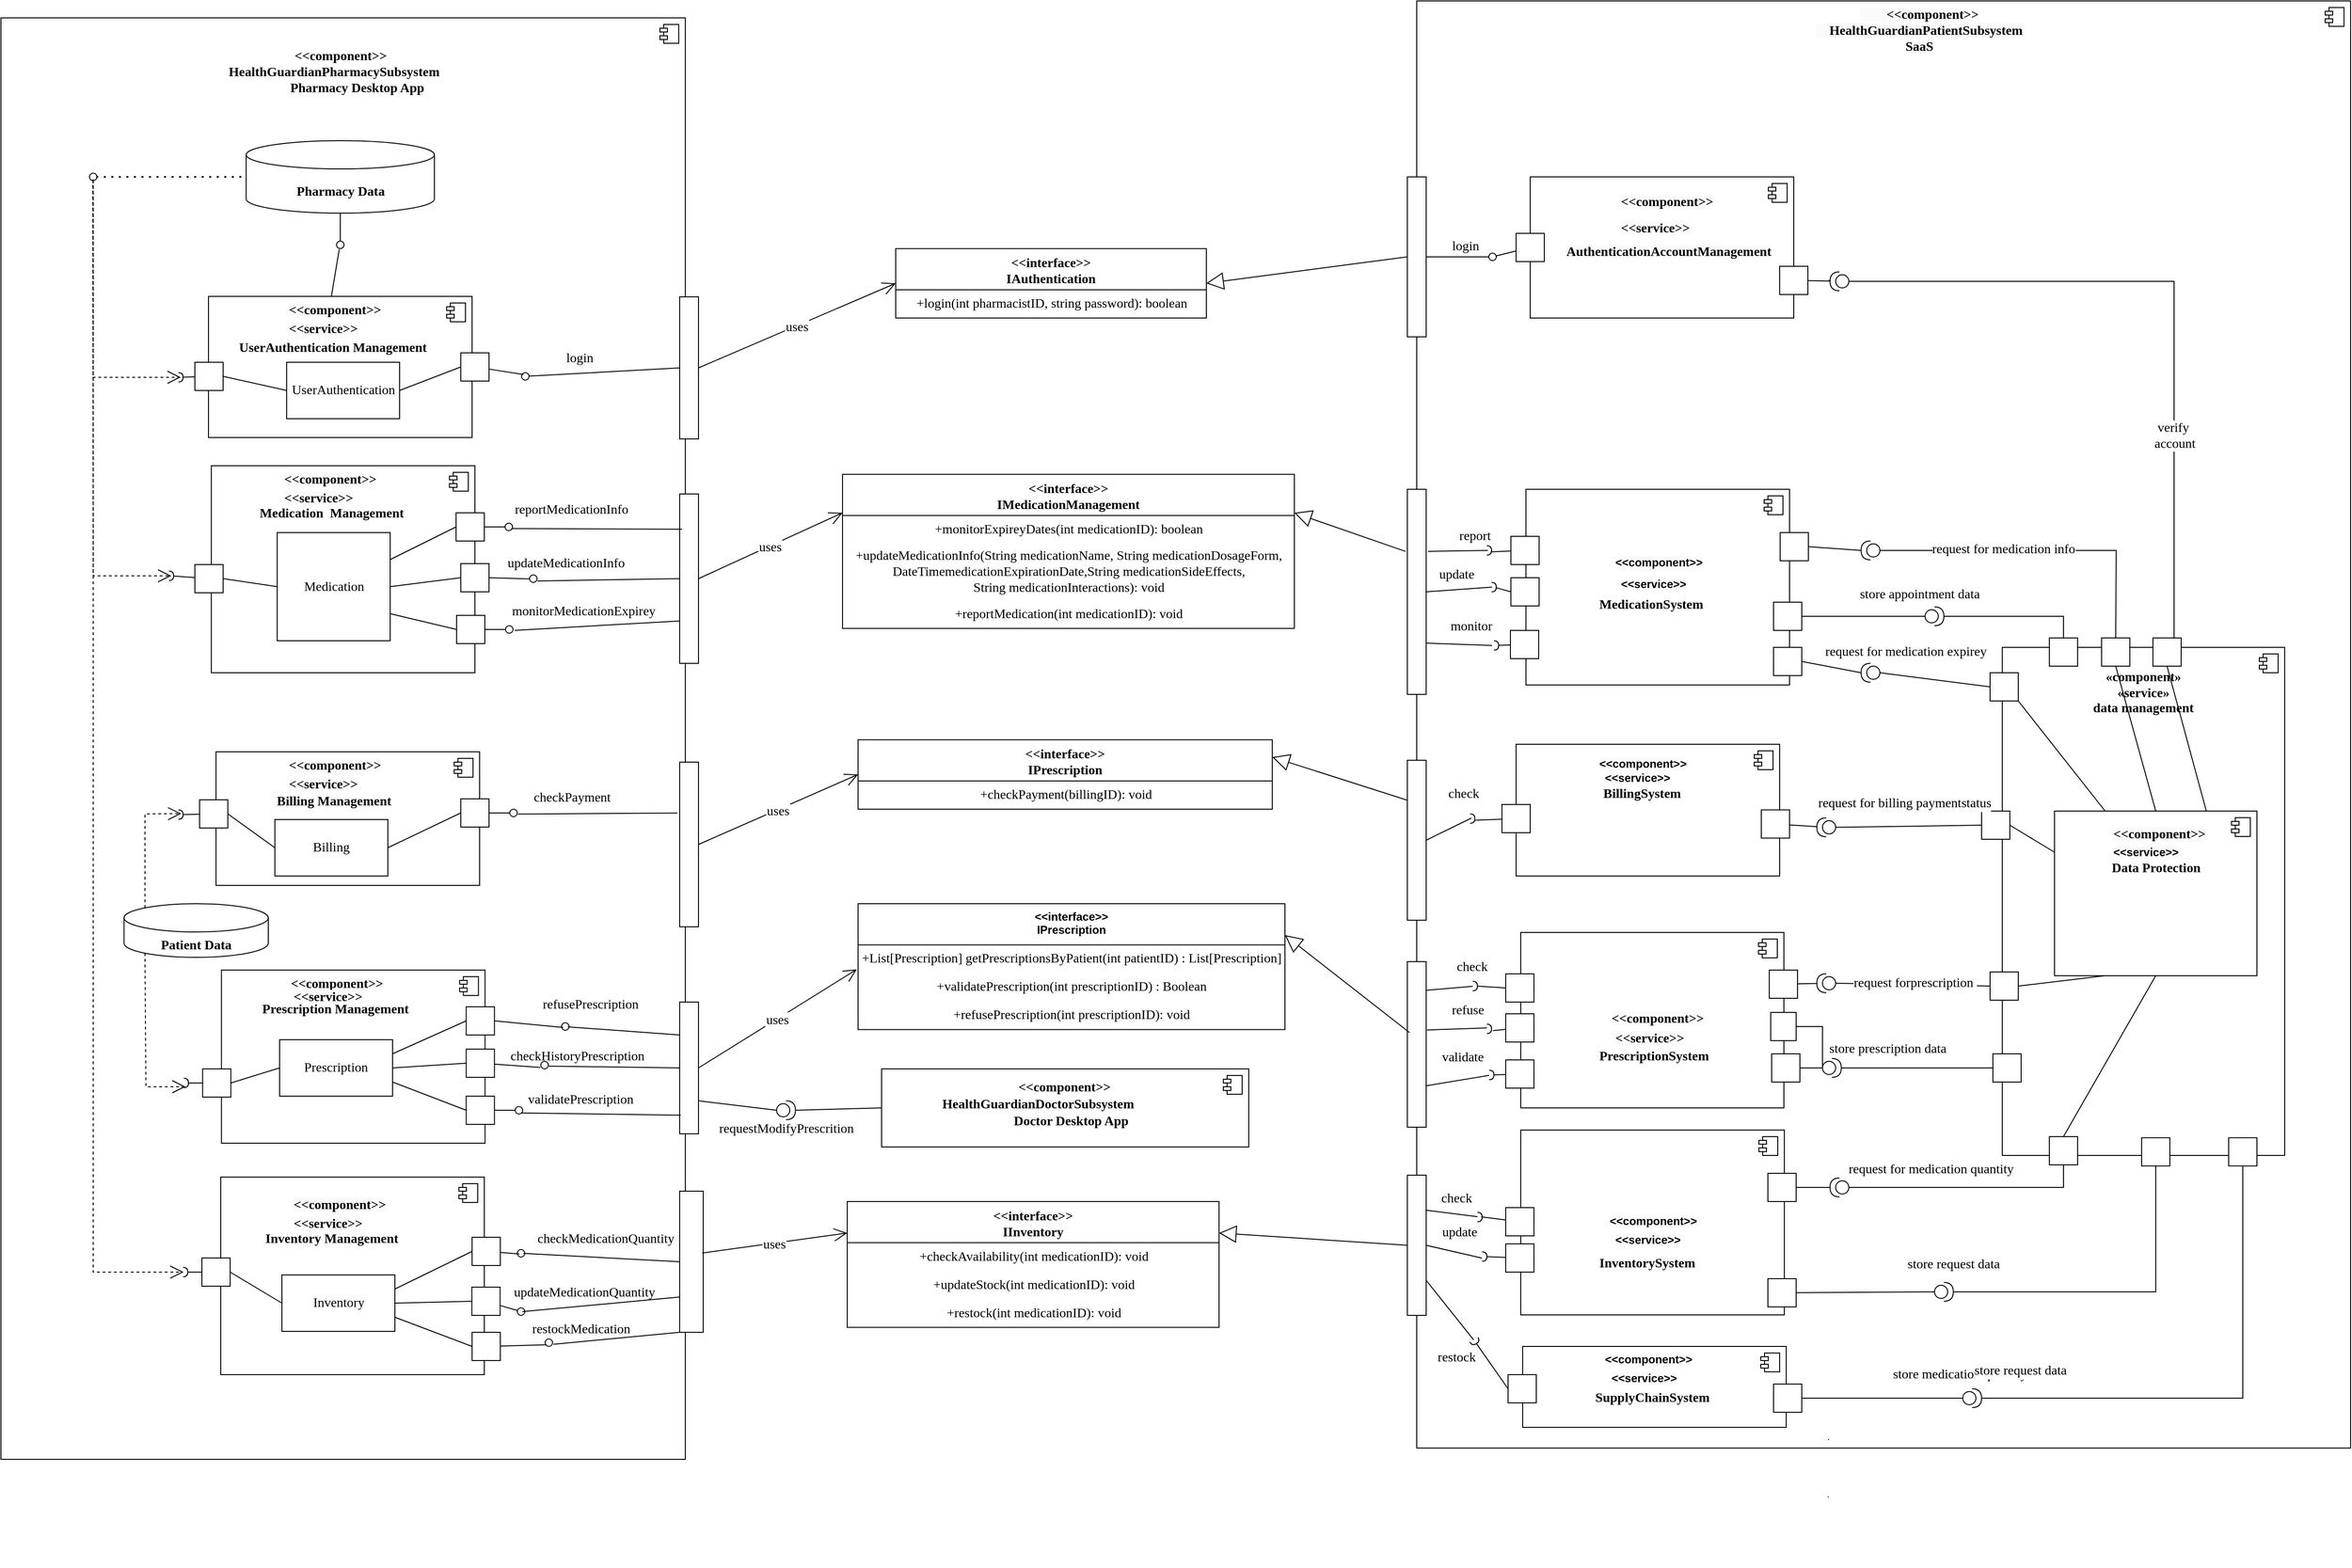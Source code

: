 <mxfile version="22.1.11" type="github">
  <diagram name="第 1 页" id="csIow9575Tld--xzEYRS">
    <mxGraphModel dx="996" dy="1396" grid="1" gridSize="10" guides="1" tooltips="1" connect="1" arrows="1" fold="1" page="1" pageScale="1" pageWidth="1169" pageHeight="827" math="0" shadow="0">
      <root>
        <mxCell id="0" />
        <mxCell id="1" parent="0" />
        <mxCell id="alAaikOyowK1My11YDW3-1" value="" style="html=1;dropTarget=0;whiteSpace=wrap;" parent="1" vertex="1">
          <mxGeometry x="2180" y="-80" width="992" height="1538" as="geometry" />
        </mxCell>
        <mxCell id="alAaikOyowK1My11YDW3-2" value="" style="shape=module;jettyWidth=8;jettyHeight=4;" parent="alAaikOyowK1My11YDW3-1" vertex="1">
          <mxGeometry x="1" width="20" height="20" relative="1" as="geometry">
            <mxPoint x="-27" y="7" as="offset" />
          </mxGeometry>
        </mxCell>
        <mxCell id="alAaikOyowK1My11YDW3-3" value="" style="fontStyle=1;align=center;verticalAlign=top;childLayout=stackLayout;horizontal=1;horizontalStack=0;resizeParent=1;resizeParentMax=0;resizeLast=0;marginBottom=0;" parent="1" vertex="1">
          <mxGeometry x="840" y="720" width="170" height="88.298" as="geometry" />
        </mxCell>
        <mxCell id="alAaikOyowK1My11YDW3-4" value="&lt;font style=&quot;font-size: 14px;&quot; face=&quot;Times New Roman&quot;&gt;《Component》&lt;br&gt;《》&lt;/font&gt;" style="html=1;align=center;spacingLeft=4;verticalAlign=top;strokeColor=none;fillColor=none;whiteSpace=wrap;" parent="alAaikOyowK1My11YDW3-3" vertex="1">
          <mxGeometry width="170" height="88.298" as="geometry" />
        </mxCell>
        <mxCell id="alAaikOyowK1My11YDW3-5" value="" style="shape=module;jettyWidth=10;jettyHeight=4;" parent="alAaikOyowK1My11YDW3-4" vertex="1">
          <mxGeometry x="1" width="16" height="20" relative="1" as="geometry">
            <mxPoint x="-25" y="9" as="offset" />
          </mxGeometry>
        </mxCell>
        <mxCell id="alAaikOyowK1My11YDW3-6" value="" style="html=1;dropTarget=0;whiteSpace=wrap;" parent="1" vertex="1">
          <mxGeometry x="676" y="-62" width="727" height="1532" as="geometry" />
        </mxCell>
        <mxCell id="alAaikOyowK1My11YDW3-7" value="" style="shape=module;jettyWidth=8;jettyHeight=4;" parent="alAaikOyowK1My11YDW3-6" vertex="1">
          <mxGeometry x="1" width="20" height="20" relative="1" as="geometry">
            <mxPoint x="-27" y="7" as="offset" />
          </mxGeometry>
        </mxCell>
        <mxCell id="alAaikOyowK1My11YDW3-8" value="&lt;div style=&quot;text-align: center; font-size: 14px;&quot;&gt;&lt;span style=&quot;background-color: initial; font-size: 14px;&quot;&gt;&lt;font style=&quot;font-size: 14px;&quot;&gt;&lt;span style=&quot;white-space: pre; font-size: 14px;&quot;&gt;&#x9;&lt;/span&gt;&amp;lt;&amp;lt;component&amp;gt;&amp;gt;&lt;/font&gt;&lt;/span&gt;&lt;/div&gt;&lt;span style=&quot;color: rgb(0, 0, 0); font-style: normal; font-variant-ligatures: normal; font-variant-caps: normal; letter-spacing: normal; orphans: 2; text-indent: 0px; text-transform: none; widows: 2; word-spacing: 0px; -webkit-text-stroke-width: 0px; background-color: rgb(251, 251, 251); text-decoration-thickness: initial; text-decoration-style: initial; text-decoration-color: initial; float: none; font-size: 14px; display: inline !important;&quot;&gt;&lt;font style=&quot;font-size: 14px;&quot;&gt;&lt;div style=&quot;text-align: center; font-size: 14px;&quot;&gt;&amp;nbsp; &amp;nbsp; HealthGuardianPharmacySubsystem&lt;/div&gt;&lt;div style=&quot;text-align: center; font-size: 14px;&quot;&gt;&lt;span style=&quot;white-space: pre; font-size: 14px;&quot;&gt;&#x9;&lt;/span&gt;&lt;span style=&quot;white-space: pre; font-size: 14px;&quot;&gt;&#x9;&lt;/span&gt;&amp;nbsp; Pharmacy Desktop App&lt;/div&gt;&lt;/font&gt;&lt;/span&gt;" style="text;whiteSpace=wrap;html=1;fontFamily=Times New Roman;fontStyle=1;fontSize=14;" parent="1" vertex="1">
          <mxGeometry x="902" y="-36" width="265" height="50" as="geometry" />
        </mxCell>
        <mxCell id="alAaikOyowK1My11YDW3-9" value="&lt;div style=&quot;text-align: justify;&quot;&gt;&lt;/div&gt;" style="html=1;dropTarget=0;whiteSpace=wrap;align=left;" parent="1" vertex="1">
          <mxGeometry x="896.5" y="234" width="280" height="150" as="geometry" />
        </mxCell>
        <mxCell id="alAaikOyowK1My11YDW3-10" value="" style="shape=module;jettyWidth=8;jettyHeight=4;" parent="alAaikOyowK1My11YDW3-9" vertex="1">
          <mxGeometry x="1" width="20" height="20" relative="1" as="geometry">
            <mxPoint x="-27" y="7" as="offset" />
          </mxGeometry>
        </mxCell>
        <mxCell id="alAaikOyowK1My11YDW3-11" value="&lt;b style=&quot;border-color: var(--border-color); color: rgb(0, 0, 0); font-style: normal; font-variant-ligatures: normal; font-variant-caps: normal; letter-spacing: normal; orphans: 2; text-align: left; text-indent: 0px; text-transform: none; widows: 2; word-spacing: 0px; -webkit-text-stroke-width: 0px; background-color: rgb(251, 251, 251); text-decoration-thickness: initial; text-decoration-style: initial; text-decoration-color: initial;&quot;&gt;&lt;span style=&quot;border-color: var(--border-color); color: rgb(0, 0, 0); font-style: normal; font-variant-ligatures: normal; font-variant-caps: normal; letter-spacing: normal; orphans: 2; text-align: center; text-indent: 0px; text-transform: none; widows: 2; word-spacing: 0px; -webkit-text-stroke-width: 0px; background-color: rgb(251, 251, 251); text-decoration-thickness: initial; text-decoration-style: initial; text-decoration-color: initial; display: inline !important;&quot;&gt;&lt;font style=&quot;font-size: 14px;&quot; face=&quot;Times New Roman&quot;&gt;&amp;lt;&amp;lt;component&amp;gt;&amp;gt;&lt;/font&gt;&lt;/span&gt;&lt;/b&gt;" style="text;whiteSpace=wrap;html=1;" parent="1" vertex="1">
          <mxGeometry x="979.5" y="234" width="95" height="20" as="geometry" />
        </mxCell>
        <mxCell id="alAaikOyowK1My11YDW3-12" value="" style="html=1;rounded=0;" parent="1" vertex="1">
          <mxGeometry x="1164.5" y="294" width="30" height="30" as="geometry" />
        </mxCell>
        <mxCell id="alAaikOyowK1My11YDW3-13" value="" style="html=1;rounded=0;direction=south;" parent="1" vertex="1">
          <mxGeometry x="882" y="304" width="30" height="30" as="geometry" />
        </mxCell>
        <mxCell id="alAaikOyowK1My11YDW3-14" value="" style="endArrow=none;html=1;rounded=0;align=center;verticalAlign=top;endFill=0;labelBackgroundColor=none;endSize=2;" parent="1" source="alAaikOyowK1My11YDW3-13" target="alAaikOyowK1My11YDW3-15" edge="1">
          <mxGeometry relative="1" as="geometry" />
        </mxCell>
        <mxCell id="alAaikOyowK1My11YDW3-15" value="" style="shape=requiredInterface;html=1;fontSize=11;align=center;fillColor=none;points=[];aspect=fixed;resizable=0;verticalAlign=bottom;labelPosition=center;verticalLabelPosition=top;flipH=1;direction=west;" parent="1" vertex="1">
          <mxGeometry x="864.5" y="315" width="5" height="10" as="geometry" />
        </mxCell>
        <mxCell id="alAaikOyowK1My11YDW3-16" value="UserAuthentication Management" style="text;whiteSpace=wrap;html=1;fontFamily=Times New Roman;fontSize=14;fontStyle=1" parent="1" vertex="1">
          <mxGeometry x="926.5" y="274" width="233" height="20" as="geometry" />
        </mxCell>
        <mxCell id="alAaikOyowK1My11YDW3-17" value="&lt;b style=&quot;border-color: var(--border-color); color: rgb(0, 0, 0); font-style: normal; font-variant-ligatures: normal; font-variant-caps: normal; letter-spacing: normal; orphans: 2; text-align: left; text-indent: 0px; text-transform: none; widows: 2; word-spacing: 0px; -webkit-text-stroke-width: 0px; background-color: rgb(251, 251, 251); text-decoration-thickness: initial; text-decoration-style: initial; text-decoration-color: initial;&quot;&gt;&lt;span style=&quot;border-color: var(--border-color); color: rgb(0, 0, 0); font-style: normal; font-variant-ligatures: normal; font-variant-caps: normal; letter-spacing: normal; orphans: 2; text-align: center; text-indent: 0px; text-transform: none; widows: 2; word-spacing: 0px; -webkit-text-stroke-width: 0px; background-color: rgb(251, 251, 251); text-decoration-thickness: initial; text-decoration-style: initial; text-decoration-color: initial; display: inline !important;&quot;&gt;&lt;font style=&quot;font-size: 14px;&quot; face=&quot;Times New Roman&quot;&gt;&amp;lt;&amp;lt;service&amp;gt;&amp;gt;&lt;/font&gt;&lt;/span&gt;&lt;/b&gt;" style="text;whiteSpace=wrap;html=1;" parent="1" vertex="1">
          <mxGeometry x="979.5" y="254" width="95" height="20" as="geometry" />
        </mxCell>
        <mxCell id="alAaikOyowK1My11YDW3-18" value="&lt;div style=&quot;text-align: justify;&quot;&gt;&lt;/div&gt;" style="html=1;dropTarget=0;whiteSpace=wrap;align=left;fontFamily=Times New Roman;" parent="1" vertex="1">
          <mxGeometry x="899.5" y="414" width="280" height="220" as="geometry" />
        </mxCell>
        <mxCell id="alAaikOyowK1My11YDW3-19" value="" style="shape=module;jettyWidth=8;jettyHeight=4;" parent="alAaikOyowK1My11YDW3-18" vertex="1">
          <mxGeometry x="1" width="20" height="20" relative="1" as="geometry">
            <mxPoint x="-27" y="7" as="offset" />
          </mxGeometry>
        </mxCell>
        <mxCell id="alAaikOyowK1My11YDW3-20" value="" style="html=1;rounded=0;" parent="1" vertex="1">
          <mxGeometry x="1159.5" y="464" width="30" height="30" as="geometry" />
        </mxCell>
        <mxCell id="alAaikOyowK1My11YDW3-21" value="" style="endArrow=none;html=1;rounded=0;align=center;verticalAlign=top;endFill=0;labelBackgroundColor=none;endSize=2;" parent="1" source="alAaikOyowK1My11YDW3-20" target="alAaikOyowK1My11YDW3-22" edge="1">
          <mxGeometry relative="1" as="geometry" />
        </mxCell>
        <mxCell id="alAaikOyowK1My11YDW3-22" value="" style="ellipse;html=1;fontSize=11;align=center;fillColor=none;points=[];aspect=fixed;resizable=0;verticalAlign=bottom;labelPosition=center;verticalLabelPosition=top;flipH=1;" parent="1" vertex="1">
          <mxGeometry x="1211.5" y="475" width="8" height="8" as="geometry" />
        </mxCell>
        <mxCell id="alAaikOyowK1My11YDW3-23" value="&lt;b style=&quot;border-color: var(--border-color); color: rgb(0, 0, 0); font-size: 14px; font-style: normal; font-variant-ligatures: normal; font-variant-caps: normal; letter-spacing: normal; orphans: 2; text-align: left; text-indent: 0px; text-transform: none; widows: 2; word-spacing: 0px; -webkit-text-stroke-width: 0px; background-color: rgb(251, 251, 251); text-decoration-thickness: initial; text-decoration-style: initial; text-decoration-color: initial;&quot;&gt;&lt;span style=&quot;border-color: var(--border-color); color: rgb(0, 0, 0); font-size: 14px; font-style: normal; font-variant-ligatures: normal; font-variant-caps: normal; letter-spacing: normal; orphans: 2; text-align: center; text-indent: 0px; text-transform: none; widows: 2; word-spacing: 0px; -webkit-text-stroke-width: 0px; background-color: rgb(251, 251, 251); text-decoration-thickness: initial; text-decoration-style: initial; text-decoration-color: initial; display: inline !important;&quot;&gt;&amp;lt;&amp;lt;component&amp;gt;&amp;gt;&lt;/span&gt;&lt;/b&gt;" style="text;whiteSpace=wrap;html=1;fontFamily=Times New Roman;fontSize=14;" parent="1" vertex="1">
          <mxGeometry x="974.5" y="414" width="95" height="20" as="geometry" />
        </mxCell>
        <mxCell id="alAaikOyowK1My11YDW3-24" value="" style="html=1;rounded=0;direction=south;" parent="1" vertex="1">
          <mxGeometry x="882" y="519" width="30" height="30" as="geometry" />
        </mxCell>
        <mxCell id="alAaikOyowK1My11YDW3-25" value="" style="endArrow=none;html=1;rounded=0;align=center;verticalAlign=top;endFill=0;labelBackgroundColor=none;endSize=2;" parent="1" source="alAaikOyowK1My11YDW3-24" target="alAaikOyowK1My11YDW3-26" edge="1">
          <mxGeometry relative="1" as="geometry" />
        </mxCell>
        <mxCell id="alAaikOyowK1My11YDW3-26" value="" style="shape=requiredInterface;html=1;fontSize=11;align=center;fillColor=none;points=[];aspect=fixed;resizable=0;verticalAlign=bottom;labelPosition=center;verticalLabelPosition=top;flipH=1;direction=west;" parent="1" vertex="1">
          <mxGeometry x="854.5" y="526" width="5" height="10" as="geometry" />
        </mxCell>
        <mxCell id="alAaikOyowK1My11YDW3-27" value="Medication&amp;nbsp; Management" style="text;whiteSpace=wrap;html=1;fontFamily=Times New Roman;fontSize=14;fontStyle=1;align=center;" parent="1" vertex="1">
          <mxGeometry x="905.5" y="450" width="243" height="20" as="geometry" />
        </mxCell>
        <mxCell id="alAaikOyowK1My11YDW3-28" value="&lt;b style=&quot;border-color: var(--border-color); color: rgb(0, 0, 0); font-size: 14px; font-style: normal; font-variant-ligatures: normal; font-variant-caps: normal; letter-spacing: normal; orphans: 2; text-align: left; text-indent: 0px; text-transform: none; widows: 2; word-spacing: 0px; -webkit-text-stroke-width: 0px; background-color: rgb(251, 251, 251); text-decoration-thickness: initial; text-decoration-style: initial; text-decoration-color: initial;&quot;&gt;&lt;span style=&quot;border-color: var(--border-color); color: rgb(0, 0, 0); font-size: 14px; font-style: normal; font-variant-ligatures: normal; font-variant-caps: normal; letter-spacing: normal; orphans: 2; text-align: center; text-indent: 0px; text-transform: none; widows: 2; word-spacing: 0px; -webkit-text-stroke-width: 0px; background-color: rgb(251, 251, 251); text-decoration-thickness: initial; text-decoration-style: initial; text-decoration-color: initial; display: inline !important;&quot;&gt;&amp;lt;&amp;lt;service&amp;gt;&amp;gt;&lt;/span&gt;&lt;/b&gt;" style="text;whiteSpace=wrap;html=1;fontFamily=Times New Roman;fontSize=14;" parent="1" vertex="1">
          <mxGeometry x="974.5" y="434" width="95" height="20" as="geometry" />
        </mxCell>
        <mxCell id="alAaikOyowK1My11YDW3-29" value="&lt;div style=&quot;text-align: justify;&quot;&gt;&lt;/div&gt;" style="html=1;dropTarget=0;whiteSpace=wrap;align=left;" parent="1" vertex="1">
          <mxGeometry x="904.5" y="718" width="280" height="142" as="geometry" />
        </mxCell>
        <mxCell id="alAaikOyowK1My11YDW3-30" value="" style="shape=module;jettyWidth=8;jettyHeight=4;" parent="alAaikOyowK1My11YDW3-29" vertex="1">
          <mxGeometry x="1" width="20" height="20" relative="1" as="geometry">
            <mxPoint x="-27" y="7" as="offset" />
          </mxGeometry>
        </mxCell>
        <mxCell id="alAaikOyowK1My11YDW3-31" value="" style="html=1;rounded=0;" parent="1" vertex="1">
          <mxGeometry x="1164.5" y="768" width="30" height="30" as="geometry" />
        </mxCell>
        <mxCell id="alAaikOyowK1My11YDW3-32" value="" style="endArrow=none;html=1;rounded=0;align=center;verticalAlign=top;endFill=0;labelBackgroundColor=none;endSize=2;" parent="1" source="alAaikOyowK1My11YDW3-31" target="alAaikOyowK1My11YDW3-33" edge="1">
          <mxGeometry relative="1" as="geometry" />
        </mxCell>
        <mxCell id="alAaikOyowK1My11YDW3-33" value="" style="ellipse;html=1;fontSize=11;align=center;fillColor=none;points=[];aspect=fixed;resizable=0;verticalAlign=bottom;labelPosition=center;verticalLabelPosition=top;flipH=1;" parent="1" vertex="1">
          <mxGeometry x="1216.5" y="779" width="8" height="8" as="geometry" />
        </mxCell>
        <mxCell id="alAaikOyowK1My11YDW3-34" value="&lt;b style=&quot;border-color: var(--border-color); color: rgb(0, 0, 0); font-size: 14px; font-style: normal; font-variant-ligatures: normal; font-variant-caps: normal; letter-spacing: normal; orphans: 2; text-align: left; text-indent: 0px; text-transform: none; widows: 2; word-spacing: 0px; -webkit-text-stroke-width: 0px; background-color: rgb(251, 251, 251); text-decoration-thickness: initial; text-decoration-style: initial; text-decoration-color: initial;&quot;&gt;&lt;span style=&quot;border-color: var(--border-color); color: rgb(0, 0, 0); font-size: 14px; font-style: normal; font-variant-ligatures: normal; font-variant-caps: normal; letter-spacing: normal; orphans: 2; text-align: center; text-indent: 0px; text-transform: none; widows: 2; word-spacing: 0px; -webkit-text-stroke-width: 0px; background-color: rgb(251, 251, 251); text-decoration-thickness: initial; text-decoration-style: initial; text-decoration-color: initial; display: inline !important;&quot;&gt;&amp;lt;&amp;lt;component&amp;gt;&amp;gt;&lt;/span&gt;&lt;/b&gt;" style="text;whiteSpace=wrap;html=1;fontFamily=Times New Roman;fontSize=14;" parent="1" vertex="1">
          <mxGeometry x="979.5" y="718" width="95" height="20" as="geometry" />
        </mxCell>
        <mxCell id="alAaikOyowK1My11YDW3-35" value="" style="endArrow=none;html=1;rounded=0;align=center;verticalAlign=top;endFill=0;labelBackgroundColor=none;endSize=2;" parent="1" edge="1">
          <mxGeometry relative="1" as="geometry">
            <mxPoint x="1216.5" y="833" as="targetPoint" />
            <mxPoint x="1217.0" y="833" as="sourcePoint" />
          </mxGeometry>
        </mxCell>
        <mxCell id="alAaikOyowK1My11YDW3-36" value="" style="html=1;rounded=0;direction=south;" parent="1" vertex="1">
          <mxGeometry x="887" y="769" width="30" height="30" as="geometry" />
        </mxCell>
        <mxCell id="alAaikOyowK1My11YDW3-37" value="" style="endArrow=none;html=1;rounded=0;align=center;verticalAlign=top;endFill=0;labelBackgroundColor=none;endSize=2;" parent="1" source="alAaikOyowK1My11YDW3-36" target="alAaikOyowK1My11YDW3-38" edge="1">
          <mxGeometry relative="1" as="geometry" />
        </mxCell>
        <mxCell id="alAaikOyowK1My11YDW3-38" value="" style="shape=requiredInterface;html=1;fontSize=11;align=center;fillColor=none;points=[];aspect=fixed;resizable=0;verticalAlign=bottom;labelPosition=center;verticalLabelPosition=top;flipH=1;direction=west;" parent="1" vertex="1">
          <mxGeometry x="864.5" y="779.75" width="5" height="10" as="geometry" />
        </mxCell>
        <mxCell id="alAaikOyowK1My11YDW3-39" value="&lt;b style=&quot;border-color: var(--border-color); color: rgb(0, 0, 0); font-size: 14px; font-style: normal; font-variant-ligatures: normal; font-variant-caps: normal; letter-spacing: normal; orphans: 2; text-align: left; text-indent: 0px; text-transform: none; widows: 2; word-spacing: 0px; -webkit-text-stroke-width: 0px; background-color: rgb(251, 251, 251); text-decoration-thickness: initial; text-decoration-style: initial; text-decoration-color: initial;&quot;&gt;&lt;span style=&quot;border-color: var(--border-color); color: rgb(0, 0, 0); font-size: 14px; font-style: normal; font-variant-ligatures: normal; font-variant-caps: normal; letter-spacing: normal; orphans: 2; text-align: center; text-indent: 0px; text-transform: none; widows: 2; word-spacing: 0px; -webkit-text-stroke-width: 0px; background-color: rgb(251, 251, 251); text-decoration-thickness: initial; text-decoration-style: initial; text-decoration-color: initial; display: inline !important;&quot;&gt;&amp;lt;&amp;lt;service&amp;gt;&amp;gt;&lt;/span&gt;&lt;/b&gt;" style="text;whiteSpace=wrap;html=1;fontFamily=Times New Roman;fontSize=14;" parent="1" vertex="1">
          <mxGeometry x="979.5" y="738" width="95" height="20" as="geometry" />
        </mxCell>
        <mxCell id="alAaikOyowK1My11YDW3-51" value="&lt;div style=&quot;text-align: justify;&quot;&gt;&lt;/div&gt;" style="html=1;dropTarget=0;whiteSpace=wrap;align=left;" parent="1" vertex="1">
          <mxGeometry x="910.25" y="950" width="280" height="184" as="geometry" />
        </mxCell>
        <mxCell id="alAaikOyowK1My11YDW3-52" value="" style="shape=module;jettyWidth=8;jettyHeight=4;" parent="alAaikOyowK1My11YDW3-51" vertex="1">
          <mxGeometry x="1" width="20" height="20" relative="1" as="geometry">
            <mxPoint x="-27" y="7" as="offset" />
          </mxGeometry>
        </mxCell>
        <mxCell id="alAaikOyowK1My11YDW3-53" value="" style="html=1;rounded=0;" parent="1" vertex="1">
          <mxGeometry x="1170.25" y="1034" width="30" height="30" as="geometry" />
        </mxCell>
        <mxCell id="alAaikOyowK1My11YDW3-54" value="" style="endArrow=none;html=1;rounded=0;align=center;verticalAlign=top;endFill=0;labelBackgroundColor=none;endSize=2;" parent="1" edge="1">
          <mxGeometry relative="1" as="geometry">
            <mxPoint x="1222.25" y="1049" as="targetPoint" />
            <mxPoint x="1222" y="1049.026" as="sourcePoint" />
          </mxGeometry>
        </mxCell>
        <mxCell id="alAaikOyowK1My11YDW3-55" value="&lt;b style=&quot;border-color: var(--border-color); color: rgb(0, 0, 0); font-size: 14px; font-style: normal; font-variant-ligatures: normal; font-variant-caps: normal; letter-spacing: normal; orphans: 2; text-align: left; text-indent: 0px; text-transform: none; widows: 2; word-spacing: 0px; -webkit-text-stroke-width: 0px; background-color: rgb(251, 251, 251); text-decoration-thickness: initial; text-decoration-style: initial; text-decoration-color: initial;&quot;&gt;&lt;span style=&quot;border-color: var(--border-color); color: rgb(0, 0, 0); font-size: 14px; font-style: normal; font-variant-ligatures: normal; font-variant-caps: normal; letter-spacing: normal; orphans: 2; text-align: center; text-indent: 0px; text-transform: none; widows: 2; word-spacing: 0px; -webkit-text-stroke-width: 0px; background-color: rgb(251, 251, 251); text-decoration-thickness: initial; text-decoration-style: initial; text-decoration-color: initial; display: inline !important;&quot;&gt;&amp;lt;&amp;lt;component&amp;gt;&amp;gt;&lt;/span&gt;&lt;/b&gt;" style="text;whiteSpace=wrap;html=1;fontFamily=Times New Roman;fontSize=14;" parent="1" vertex="1">
          <mxGeometry x="982" y="950" width="95" height="20" as="geometry" />
        </mxCell>
        <mxCell id="alAaikOyowK1My11YDW3-56" value="" style="html=1;rounded=0;" parent="1" vertex="1">
          <mxGeometry x="1170.25" y="1084" width="30" height="30" as="geometry" />
        </mxCell>
        <mxCell id="alAaikOyowK1My11YDW3-57" value="" style="endArrow=none;html=1;rounded=0;align=center;verticalAlign=top;endFill=0;labelBackgroundColor=none;endSize=2;" parent="1" source="alAaikOyowK1My11YDW3-56" target="alAaikOyowK1My11YDW3-58" edge="1">
          <mxGeometry relative="1" as="geometry" />
        </mxCell>
        <mxCell id="alAaikOyowK1My11YDW3-58" value="" style="ellipse;html=1;fontSize=11;align=center;fillColor=none;points=[];aspect=fixed;resizable=0;verticalAlign=bottom;labelPosition=center;verticalLabelPosition=top;flipH=1;" parent="1" vertex="1">
          <mxGeometry x="1222.25" y="1095" width="8" height="8" as="geometry" />
        </mxCell>
        <mxCell id="alAaikOyowK1My11YDW3-59" value="" style="html=1;rounded=0;direction=south;" parent="1" vertex="1">
          <mxGeometry x="890.25" y="1055" width="30" height="30" as="geometry" />
        </mxCell>
        <mxCell id="alAaikOyowK1My11YDW3-60" value="" style="endArrow=none;html=1;rounded=0;align=center;verticalAlign=top;endFill=0;labelBackgroundColor=none;endSize=2;" parent="1" source="alAaikOyowK1My11YDW3-59" target="alAaikOyowK1My11YDW3-61" edge="1">
          <mxGeometry relative="1" as="geometry" />
        </mxCell>
        <mxCell id="alAaikOyowK1My11YDW3-61" value="" style="shape=requiredInterface;html=1;fontSize=11;align=center;fillColor=none;points=[];aspect=fixed;resizable=0;verticalAlign=bottom;labelPosition=center;verticalLabelPosition=top;flipH=1;direction=west;" parent="1" vertex="1">
          <mxGeometry x="870.25" y="1065" width="5" height="10" as="geometry" />
        </mxCell>
        <mxCell id="alAaikOyowK1My11YDW3-62" value="&lt;b&gt;Prescription Management&lt;/b&gt;" style="text;whiteSpace=wrap;html=1;align=center;fontFamily=Times New Roman;fontSize=14;" parent="1" vertex="1">
          <mxGeometry x="938.38" y="977" width="187.25" height="20" as="geometry" />
        </mxCell>
        <mxCell id="alAaikOyowK1My11YDW3-63" value="&lt;b style=&quot;border-color: var(--border-color); color: rgb(0, 0, 0); font-size: 14px; font-style: normal; font-variant-ligatures: normal; font-variant-caps: normal; letter-spacing: normal; orphans: 2; text-align: left; text-indent: 0px; text-transform: none; widows: 2; word-spacing: 0px; -webkit-text-stroke-width: 0px; background-color: rgb(251, 251, 251); text-decoration-thickness: initial; text-decoration-style: initial; text-decoration-color: initial;&quot;&gt;&lt;span style=&quot;border-color: var(--border-color); color: rgb(0, 0, 0); font-size: 14px; font-style: normal; font-variant-ligatures: normal; font-variant-caps: normal; letter-spacing: normal; orphans: 2; text-align: center; text-indent: 0px; text-transform: none; widows: 2; word-spacing: 0px; -webkit-text-stroke-width: 0px; background-color: rgb(251, 251, 251); text-decoration-thickness: initial; text-decoration-style: initial; text-decoration-color: initial; display: inline !important;&quot;&gt;&amp;lt;&amp;lt;service&amp;gt;&amp;gt;&lt;/span&gt;&lt;/b&gt;" style="text;whiteSpace=wrap;html=1;fontFamily=Times New Roman;fontSize=14;" parent="1" vertex="1">
          <mxGeometry x="984.5" y="964" width="95" height="20" as="geometry" />
        </mxCell>
        <mxCell id="alAaikOyowK1My11YDW3-64" value="&lt;div style=&quot;text-align: justify;&quot;&gt;&lt;/div&gt;" style="html=1;dropTarget=0;whiteSpace=wrap;align=left;" parent="1" vertex="1">
          <mxGeometry x="909.5" y="1170" width="280" height="210" as="geometry" />
        </mxCell>
        <mxCell id="alAaikOyowK1My11YDW3-65" value="" style="shape=module;jettyWidth=8;jettyHeight=4;" parent="alAaikOyowK1My11YDW3-64" vertex="1">
          <mxGeometry x="1" width="20" height="20" relative="1" as="geometry">
            <mxPoint x="-27" y="7" as="offset" />
          </mxGeometry>
        </mxCell>
        <mxCell id="alAaikOyowK1My11YDW3-66" value="" style="html=1;rounded=0;" parent="1" vertex="1">
          <mxGeometry x="1176.5" y="1234" width="30" height="30" as="geometry" />
        </mxCell>
        <mxCell id="alAaikOyowK1My11YDW3-67" value="" style="endArrow=none;html=1;rounded=0;align=center;verticalAlign=top;endFill=0;labelBackgroundColor=none;endSize=2;entryX=0.726;entryY=0.598;entryDx=0;entryDy=0;entryPerimeter=0;" parent="1" source="alAaikOyowK1My11YDW3-66" target="alAaikOyowK1My11YDW3-314" edge="1">
          <mxGeometry relative="1" as="geometry">
            <mxPoint x="1220" y="1257" as="targetPoint" />
          </mxGeometry>
        </mxCell>
        <mxCell id="alAaikOyowK1My11YDW3-68" value="&lt;b style=&quot;border-color: var(--border-color); color: rgb(0, 0, 0); font-size: 14px; font-style: normal; font-variant-ligatures: normal; font-variant-caps: normal; letter-spacing: normal; orphans: 2; text-align: left; text-indent: 0px; text-transform: none; widows: 2; word-spacing: 0px; -webkit-text-stroke-width: 0px; background-color: rgb(251, 251, 251); text-decoration-thickness: initial; text-decoration-style: initial; text-decoration-color: initial;&quot;&gt;&lt;span style=&quot;border-color: var(--border-color); color: rgb(0, 0, 0); font-size: 14px; font-style: normal; font-variant-ligatures: normal; font-variant-caps: normal; letter-spacing: normal; orphans: 2; text-align: center; text-indent: 0px; text-transform: none; widows: 2; word-spacing: 0px; -webkit-text-stroke-width: 0px; background-color: rgb(251, 251, 251); text-decoration-thickness: initial; text-decoration-style: initial; text-decoration-color: initial; display: inline !important;&quot;&gt;&amp;lt;&amp;lt;component&amp;gt;&amp;gt;&lt;/span&gt;&lt;/b&gt;" style="text;whiteSpace=wrap;html=1;fontFamily=Times New Roman;fontSize=14;" parent="1" vertex="1">
          <mxGeometry x="984.5" y="1185" width="95" height="20" as="geometry" />
        </mxCell>
        <mxCell id="alAaikOyowK1My11YDW3-69" value="" style="html=1;rounded=0;" parent="1" vertex="1">
          <mxGeometry x="1176.25" y="1287" width="30" height="30" as="geometry" />
        </mxCell>
        <mxCell id="alAaikOyowK1My11YDW3-70" value="" style="endArrow=none;html=1;rounded=0;align=center;verticalAlign=top;endFill=0;labelBackgroundColor=none;endSize=2;" parent="1" source="alAaikOyowK1My11YDW3-69" target="alAaikOyowK1My11YDW3-71" edge="1">
          <mxGeometry relative="1" as="geometry" />
        </mxCell>
        <mxCell id="alAaikOyowK1My11YDW3-71" value="" style="ellipse;html=1;fontSize=11;align=center;fillColor=none;points=[];aspect=fixed;resizable=0;verticalAlign=bottom;labelPosition=center;verticalLabelPosition=top;flipH=1;" parent="1" vertex="1">
          <mxGeometry x="1224.5" y="1309" width="8" height="8" as="geometry" />
        </mxCell>
        <mxCell id="alAaikOyowK1My11YDW3-72" value="" style="html=1;rounded=0;direction=south;" parent="1" vertex="1">
          <mxGeometry x="889.5" y="1256" width="30" height="30" as="geometry" />
        </mxCell>
        <mxCell id="alAaikOyowK1My11YDW3-73" value="" style="endArrow=none;html=1;rounded=0;align=center;verticalAlign=top;endFill=0;labelBackgroundColor=none;endSize=2;" parent="1" source="alAaikOyowK1My11YDW3-72" target="alAaikOyowK1My11YDW3-74" edge="1">
          <mxGeometry relative="1" as="geometry" />
        </mxCell>
        <mxCell id="alAaikOyowK1My11YDW3-74" value="" style="shape=requiredInterface;html=1;fontSize=11;align=center;fillColor=none;points=[];aspect=fixed;resizable=0;verticalAlign=bottom;labelPosition=center;verticalLabelPosition=top;flipH=1;direction=west;" parent="1" vertex="1">
          <mxGeometry x="869.5" y="1266" width="5" height="10" as="geometry" />
        </mxCell>
        <mxCell id="alAaikOyowK1My11YDW3-75" value="Inventory Management" style="text;whiteSpace=wrap;html=1;fontFamily=Times New Roman;fontSize=14;fontStyle=1" parent="1" vertex="1">
          <mxGeometry x="955.13" y="1221" width="170.5" height="18.5" as="geometry" />
        </mxCell>
        <mxCell id="alAaikOyowK1My11YDW3-76" value="&lt;b style=&quot;border-color: var(--border-color); color: rgb(0, 0, 0); font-size: 14px; font-style: normal; font-variant-ligatures: normal; font-variant-caps: normal; letter-spacing: normal; orphans: 2; text-align: left; text-indent: 0px; text-transform: none; widows: 2; word-spacing: 0px; -webkit-text-stroke-width: 0px; background-color: rgb(251, 251, 251); text-decoration-thickness: initial; text-decoration-style: initial; text-decoration-color: initial;&quot;&gt;&lt;span style=&quot;border-color: var(--border-color); color: rgb(0, 0, 0); font-size: 14px; font-style: normal; font-variant-ligatures: normal; font-variant-caps: normal; letter-spacing: normal; orphans: 2; text-align: center; text-indent: 0px; text-transform: none; widows: 2; word-spacing: 0px; -webkit-text-stroke-width: 0px; background-color: rgb(251, 251, 251); text-decoration-thickness: initial; text-decoration-style: initial; text-decoration-color: initial; display: inline !important;&quot;&gt;&amp;lt;&amp;lt;service&amp;gt;&amp;gt;&lt;/span&gt;&lt;/b&gt;" style="text;whiteSpace=wrap;html=1;fontFamily=Times New Roman;fontSize=14;" parent="1" vertex="1">
          <mxGeometry x="984.5" y="1205" width="95" height="20" as="geometry" />
        </mxCell>
        <mxCell id="alAaikOyowK1My11YDW3-77" value="Billing Management" style="text;whiteSpace=wrap;html=1;fontFamily=Times New Roman;fontSize=14;align=center;fontStyle=1" parent="1" vertex="1">
          <mxGeometry x="960" y="756" width="139.5" height="25" as="geometry" />
        </mxCell>
        <mxCell id="alAaikOyowK1My11YDW3-78" value="&lt;div style=&quot;text-align: justify;&quot;&gt;&lt;/div&gt;" style="html=1;dropTarget=0;whiteSpace=wrap;align=left;" parent="1" vertex="1">
          <mxGeometry x="2300.5" y="107" width="280" height="150" as="geometry" />
        </mxCell>
        <mxCell id="alAaikOyowK1My11YDW3-79" value="" style="shape=module;jettyWidth=8;jettyHeight=4;" parent="alAaikOyowK1My11YDW3-78" vertex="1">
          <mxGeometry x="1" width="20" height="20" relative="1" as="geometry">
            <mxPoint x="-27" y="7" as="offset" />
          </mxGeometry>
        </mxCell>
        <mxCell id="alAaikOyowK1My11YDW3-80" value="" style="endArrow=none;html=1;rounded=0;align=center;verticalAlign=top;endFill=0;labelBackgroundColor=none;endSize=2;" parent="1" edge="1">
          <mxGeometry relative="1" as="geometry">
            <mxPoint x="2617" y="167.053" as="sourcePoint" />
            <mxPoint x="2617.5" y="167" as="targetPoint" />
          </mxGeometry>
        </mxCell>
        <mxCell id="alAaikOyowK1My11YDW3-81" value="&lt;b style=&quot;border-color: var(--border-color); color: rgb(0, 0, 0); font-size: 14px; font-style: normal; font-variant-ligatures: normal; font-variant-caps: normal; letter-spacing: normal; orphans: 2; text-align: left; text-indent: 0px; text-transform: none; widows: 2; word-spacing: 0px; -webkit-text-stroke-width: 0px; background-color: rgb(251, 251, 251); text-decoration-thickness: initial; text-decoration-style: initial; text-decoration-color: initial;&quot;&gt;&lt;span style=&quot;border-color: var(--border-color); color: rgb(0, 0, 0); font-size: 14px; font-style: normal; font-variant-ligatures: normal; font-variant-caps: normal; letter-spacing: normal; orphans: 2; text-align: center; text-indent: 0px; text-transform: none; widows: 2; word-spacing: 0px; -webkit-text-stroke-width: 0px; background-color: rgb(251, 251, 251); text-decoration-thickness: initial; text-decoration-style: initial; text-decoration-color: initial; display: inline !important;&quot;&gt;&amp;lt;&amp;lt;component&amp;gt;&amp;gt;&lt;/span&gt;&lt;/b&gt;" style="text;whiteSpace=wrap;html=1;fontFamily=Times New Roman;fontSize=14;" parent="1" vertex="1">
          <mxGeometry x="2395" y="119" width="95" height="20" as="geometry" />
        </mxCell>
        <mxCell id="alAaikOyowK1My11YDW3-82" value="" style="html=1;rounded=0;" parent="1" vertex="1">
          <mxGeometry x="2565.5" y="202" width="30" height="30" as="geometry" />
        </mxCell>
        <mxCell id="alAaikOyowK1My11YDW3-83" value="" style="endArrow=none;html=1;rounded=0;align=center;verticalAlign=top;endFill=0;labelBackgroundColor=none;endSize=2;" parent="1" source="alAaikOyowK1My11YDW3-193" edge="1">
          <mxGeometry relative="1" as="geometry">
            <mxPoint x="2617.5" y="217" as="targetPoint" />
          </mxGeometry>
        </mxCell>
        <mxCell id="alAaikOyowK1My11YDW3-84" value="&lt;span style=&quot;border-color: var(--border-color); color: rgb(0, 0, 0); font-size: 14px; font-variant-ligatures: normal; font-variant-caps: normal; letter-spacing: normal; orphans: 2; text-align: left; text-indent: 0px; text-transform: none; widows: 2; word-spacing: 0px; -webkit-text-stroke-width: 0px; background-color: rgb(251, 251, 251); text-decoration-thickness: initial; text-decoration-style: initial; text-decoration-color: initial;&quot;&gt;&lt;span style=&quot;border-color: var(--border-color); color: rgb(0, 0, 0); font-size: 14px; font-variant-ligatures: normal; font-variant-caps: normal; letter-spacing: normal; orphans: 2; text-align: center; text-indent: 0px; text-transform: none; widows: 2; word-spacing: 0px; -webkit-text-stroke-width: 0px; background-color: rgb(251, 251, 251); text-decoration-thickness: initial; text-decoration-style: initial; text-decoration-color: initial; display: inline !important;&quot;&gt;&amp;lt;&amp;lt;service&amp;gt;&amp;gt;&lt;/span&gt;&lt;/span&gt;" style="text;whiteSpace=wrap;html=1;fontFamily=Times New Roman;fontSize=14;fontStyle=1" parent="1" vertex="1">
          <mxGeometry x="2395" y="147" width="95" height="20" as="geometry" />
        </mxCell>
        <mxCell id="alAaikOyowK1My11YDW3-85" value="&lt;br style=&quot;border-color: var(--border-color); padding: 0px; margin: 0px; color: rgb(0, 0, 0); font-size: 14px; font-style: normal; font-variant-ligatures: normal; font-variant-caps: normal; letter-spacing: normal; orphans: 2; text-align: center; text-indent: 0px; text-transform: none; widows: 2; word-spacing: 0px; -webkit-text-stroke-width: 0px; background-color: rgb(251, 251, 251); text-decoration-thickness: initial; text-decoration-style: initial; text-decoration-color: initial;&quot;&gt;&lt;span style=&quot;color: rgb(0, 0, 0); font-size: 14px; font-style: normal; font-variant-ligatures: normal; font-variant-caps: normal; letter-spacing: normal; orphans: 2; text-align: center; text-indent: 0px; text-transform: none; widows: 2; word-spacing: 0px; -webkit-text-stroke-width: 0px; background-color: rgb(251, 251, 251); text-decoration-thickness: initial; text-decoration-style: initial; text-decoration-color: initial; float: none; display: inline !important;&quot;&gt;AuthenticationAccountManagement&lt;/span&gt;" style="text;whiteSpace=wrap;html=1;fontStyle=1;fontSize=14;fontFamily=Times New Roman;" parent="1" vertex="1">
          <mxGeometry x="2337" y="155" width="210" height="41" as="geometry" />
        </mxCell>
        <mxCell id="alAaikOyowK1My11YDW3-86" value="" style="html=1;rounded=0;direction=south;" parent="1" vertex="1">
          <mxGeometry x="2285.5" y="167" width="30" height="30" as="geometry" />
        </mxCell>
        <mxCell id="alAaikOyowK1My11YDW3-87" value="" style="endArrow=none;html=1;rounded=0;align=center;verticalAlign=top;endFill=0;labelBackgroundColor=none;endSize=2;entryX=1;entryY=0.5;entryDx=0;entryDy=0;" parent="1" source="alAaikOyowK1My11YDW3-236" target="alAaikOyowK1My11YDW3-155" edge="1">
          <mxGeometry relative="1" as="geometry">
            <mxPoint x="2272" y="221.917" as="targetPoint" />
          </mxGeometry>
        </mxCell>
        <mxCell id="alAaikOyowK1My11YDW3-88" value="&lt;div style=&quot;text-align: justify;&quot;&gt;&lt;/div&gt;" style="html=1;dropTarget=0;whiteSpace=wrap;align=left;" parent="1" vertex="1">
          <mxGeometry x="2296" y="439" width="280" height="208" as="geometry" />
        </mxCell>
        <mxCell id="alAaikOyowK1My11YDW3-89" value="" style="shape=module;jettyWidth=8;jettyHeight=4;" parent="alAaikOyowK1My11YDW3-88" vertex="1">
          <mxGeometry x="1" width="20" height="20" relative="1" as="geometry">
            <mxPoint x="-27" y="7" as="offset" />
          </mxGeometry>
        </mxCell>
        <mxCell id="alAaikOyowK1My11YDW3-90" value="" style="endArrow=none;html=1;rounded=0;align=center;verticalAlign=top;endFill=0;labelBackgroundColor=none;endSize=2;" parent="1" edge="1">
          <mxGeometry relative="1" as="geometry">
            <mxPoint x="2617" y="507.646" as="sourcePoint" />
            <mxPoint x="2617.507" y="507.765" as="targetPoint" />
          </mxGeometry>
        </mxCell>
        <mxCell id="alAaikOyowK1My11YDW3-91" value="&lt;b style=&quot;border-color: var(--border-color); color: rgb(0, 0, 0); font-family: Helvetica; font-size: 12px; font-style: normal; font-variant-ligatures: normal; font-variant-caps: normal; letter-spacing: normal; orphans: 2; text-align: left; text-indent: 0px; text-transform: none; widows: 2; word-spacing: 0px; -webkit-text-stroke-width: 0px; background-color: rgb(251, 251, 251); text-decoration-thickness: initial; text-decoration-style: initial; text-decoration-color: initial;&quot;&gt;&lt;span style=&quot;border-color: var(--border-color); color: rgb(0, 0, 0); font-family: Helvetica; font-size: 12px; font-style: normal; font-variant-ligatures: normal; font-variant-caps: normal; letter-spacing: normal; orphans: 2; text-align: center; text-indent: 0px; text-transform: none; widows: 2; word-spacing: 0px; -webkit-text-stroke-width: 0px; background-color: rgb(251, 251, 251); text-decoration-thickness: initial; text-decoration-style: initial; text-decoration-color: initial; display: inline !important;&quot;&gt;&amp;lt;&amp;lt;component&amp;gt;&amp;gt;&lt;/span&gt;&lt;/b&gt;" style="text;whiteSpace=wrap;html=1;" parent="1" vertex="1">
          <mxGeometry x="2388.5" y="503" width="95" height="20" as="geometry" />
        </mxCell>
        <mxCell id="alAaikOyowK1My11YDW3-92" value="" style="endArrow=none;html=1;rounded=0;align=center;verticalAlign=top;endFill=0;labelBackgroundColor=none;endSize=2;" parent="1" edge="1">
          <mxGeometry relative="1" as="geometry">
            <mxPoint x="2617.507" y="557.765" as="targetPoint" />
            <mxPoint x="2617" y="557.753" as="sourcePoint" />
          </mxGeometry>
        </mxCell>
        <mxCell id="alAaikOyowK1My11YDW3-93" value="" style="html=1;rounded=0;direction=south;" parent="1" vertex="1">
          <mxGeometry x="2280" y="489" width="30" height="30" as="geometry" />
        </mxCell>
        <mxCell id="alAaikOyowK1My11YDW3-94" value="" style="endArrow=none;html=1;rounded=0;align=center;verticalAlign=top;endFill=0;labelBackgroundColor=none;endSize=2;entryX=0.82;entryY=0.35;entryDx=0;entryDy=0;entryPerimeter=0;" parent="1" source="alAaikOyowK1My11YDW3-93" target="alAaikOyowK1My11YDW3-318" edge="1">
          <mxGeometry relative="1" as="geometry">
            <mxPoint x="2263.5" y="504.0" as="targetPoint" />
          </mxGeometry>
        </mxCell>
        <mxCell id="alAaikOyowK1My11YDW3-95" value="&lt;b style=&quot;border-color: var(--border-color); color: rgb(0, 0, 0); font-family: Helvetica; font-size: 12px; font-style: normal; font-variant-ligatures: normal; font-variant-caps: normal; letter-spacing: normal; orphans: 2; text-align: left; text-indent: 0px; text-transform: none; widows: 2; word-spacing: 0px; -webkit-text-stroke-width: 0px; background-color: rgb(251, 251, 251); text-decoration-thickness: initial; text-decoration-style: initial; text-decoration-color: initial;&quot;&gt;&lt;span style=&quot;border-color: var(--border-color); color: rgb(0, 0, 0); font-family: Helvetica; font-size: 12px; font-style: normal; font-variant-ligatures: normal; font-variant-caps: normal; letter-spacing: normal; orphans: 2; text-align: center; text-indent: 0px; text-transform: none; widows: 2; word-spacing: 0px; -webkit-text-stroke-width: 0px; background-color: rgb(251, 251, 251); text-decoration-thickness: initial; text-decoration-style: initial; text-decoration-color: initial; display: inline !important;&quot;&gt;&amp;lt;&amp;lt;service&amp;gt;&amp;gt;&lt;/span&gt;&lt;/b&gt;" style="text;whiteSpace=wrap;html=1;" parent="1" vertex="1">
          <mxGeometry x="2394.5" y="526" width="95" height="20" as="geometry" />
        </mxCell>
        <mxCell id="alAaikOyowK1My11YDW3-96" value="MedicationSystem" style="text;whiteSpace=wrap;html=1;fontStyle=1;fontFamily=Times New Roman;fontSize=14;" parent="1" vertex="1">
          <mxGeometry x="2372" y="547" width="175" height="31" as="geometry" />
        </mxCell>
        <mxCell id="alAaikOyowK1My11YDW3-97" value="&lt;div style=&quot;text-align: justify;&quot;&gt;&lt;/div&gt;" style="html=1;dropTarget=0;whiteSpace=wrap;align=left;" parent="1" vertex="1">
          <mxGeometry x="2285.5" y="710" width="280" height="140" as="geometry" />
        </mxCell>
        <mxCell id="alAaikOyowK1My11YDW3-98" value="" style="shape=module;jettyWidth=8;jettyHeight=4;" parent="alAaikOyowK1My11YDW3-97" vertex="1">
          <mxGeometry x="1" width="20" height="20" relative="1" as="geometry">
            <mxPoint x="-27" y="7" as="offset" />
          </mxGeometry>
        </mxCell>
        <mxCell id="alAaikOyowK1My11YDW3-99" value="&lt;b style=&quot;border-color: var(--border-color); color: rgb(0, 0, 0); font-family: Helvetica; font-size: 12px; font-style: normal; font-variant-ligatures: normal; font-variant-caps: normal; letter-spacing: normal; orphans: 2; text-align: left; text-indent: 0px; text-transform: none; widows: 2; word-spacing: 0px; -webkit-text-stroke-width: 0px; background-color: rgb(251, 251, 251); text-decoration-thickness: initial; text-decoration-style: initial; text-decoration-color: initial;&quot;&gt;&lt;span style=&quot;border-color: var(--border-color); color: rgb(0, 0, 0); font-family: Helvetica; font-size: 12px; font-style: normal; font-variant-ligatures: normal; font-variant-caps: normal; letter-spacing: normal; orphans: 2; text-align: center; text-indent: 0px; text-transform: none; widows: 2; word-spacing: 0px; -webkit-text-stroke-width: 0px; background-color: rgb(251, 251, 251); text-decoration-thickness: initial; text-decoration-style: initial; text-decoration-color: initial; display: inline !important;&quot;&gt;&amp;lt;&amp;lt;component&amp;gt;&amp;gt;&lt;/span&gt;&lt;/b&gt;" style="text;whiteSpace=wrap;html=1;" parent="1" vertex="1">
          <mxGeometry x="2372" y="717" width="95" height="20" as="geometry" />
        </mxCell>
        <mxCell id="alAaikOyowK1My11YDW3-100" value="" style="html=1;rounded=0;" parent="1" vertex="1">
          <mxGeometry x="2546" y="779.75" width="30" height="30" as="geometry" />
        </mxCell>
        <mxCell id="alAaikOyowK1My11YDW3-101" value="&lt;b style=&quot;border-color: var(--border-color); color: rgb(0, 0, 0); font-family: Helvetica; font-size: 12px; font-style: normal; font-variant-ligatures: normal; font-variant-caps: normal; letter-spacing: normal; orphans: 2; text-align: left; text-indent: 0px; text-transform: none; widows: 2; word-spacing: 0px; -webkit-text-stroke-width: 0px; background-color: rgb(251, 251, 251); text-decoration-thickness: initial; text-decoration-style: initial; text-decoration-color: initial;&quot;&gt;&lt;span style=&quot;border-color: var(--border-color); color: rgb(0, 0, 0); font-family: Helvetica; font-size: 12px; font-style: normal; font-variant-ligatures: normal; font-variant-caps: normal; letter-spacing: normal; orphans: 2; text-align: center; text-indent: 0px; text-transform: none; widows: 2; word-spacing: 0px; -webkit-text-stroke-width: 0px; background-color: rgb(251, 251, 251); text-decoration-thickness: initial; text-decoration-style: initial; text-decoration-color: initial; display: inline !important;&quot;&gt;&amp;lt;&amp;lt;service&amp;gt;&amp;gt;&lt;/span&gt;&lt;/b&gt;" style="text;whiteSpace=wrap;html=1;" parent="1" vertex="1">
          <mxGeometry x="2378" y="732" width="95" height="20" as="geometry" />
        </mxCell>
        <mxCell id="alAaikOyowK1My11YDW3-102" value="BillingSystem" style="text;whiteSpace=wrap;html=1;fontFamily=Times New Roman;fontSize=14;align=center;fontStyle=1" parent="1" vertex="1">
          <mxGeometry x="2332" y="748" width="175" height="31" as="geometry" />
        </mxCell>
        <mxCell id="alAaikOyowK1My11YDW3-103" value="" style="html=1;rounded=0;direction=south;" parent="1" vertex="1">
          <mxGeometry x="2270.5" y="774" width="30" height="30" as="geometry" />
        </mxCell>
        <mxCell id="alAaikOyowK1My11YDW3-104" value="&lt;div style=&quot;text-align: justify;&quot;&gt;&lt;/div&gt;" style="html=1;dropTarget=0;whiteSpace=wrap;align=left;" parent="1" vertex="1">
          <mxGeometry x="2290.5" y="910" width="279.5" height="186.5" as="geometry" />
        </mxCell>
        <mxCell id="alAaikOyowK1My11YDW3-105" value="" style="shape=module;jettyWidth=8;jettyHeight=4;" parent="alAaikOyowK1My11YDW3-104" vertex="1">
          <mxGeometry x="1" width="20" height="20" relative="1" as="geometry">
            <mxPoint x="-27" y="7" as="offset" />
          </mxGeometry>
        </mxCell>
        <mxCell id="alAaikOyowK1My11YDW3-106" value="" style="html=1;rounded=0;" parent="1" vertex="1">
          <mxGeometry x="2554.5" y="950" width="30" height="30" as="geometry" />
        </mxCell>
        <mxCell id="alAaikOyowK1My11YDW3-107" value="&lt;b style=&quot;border-color: var(--border-color); color: rgb(0, 0, 0); font-size: 14px; font-variant-ligatures: normal; font-variant-caps: normal; letter-spacing: normal; orphans: 2; text-align: left; text-indent: 0px; text-transform: none; widows: 2; word-spacing: 0px; -webkit-text-stroke-width: 0px; background-color: rgb(251, 251, 251); text-decoration-thickness: initial; text-decoration-style: initial; text-decoration-color: initial;&quot;&gt;&lt;span style=&quot;border-color: var(--border-color); color: rgb(0, 0, 0); font-size: 14px; font-variant-ligatures: normal; font-variant-caps: normal; letter-spacing: normal; orphans: 2; text-align: center; text-indent: 0px; text-transform: none; widows: 2; word-spacing: 0px; -webkit-text-stroke-width: 0px; background-color: rgb(251, 251, 251); text-decoration-thickness: initial; text-decoration-style: initial; text-decoration-color: initial; display: inline !important;&quot;&gt;&amp;lt;&amp;lt;component&amp;gt;&amp;gt;&lt;/span&gt;&lt;/b&gt;" style="text;whiteSpace=wrap;html=1;fontStyle=0;fontFamily=Times New Roman;fontSize=14;" parent="1" vertex="1">
          <mxGeometry x="2385" y="986.5" width="95" height="20" as="geometry" />
        </mxCell>
        <mxCell id="alAaikOyowK1My11YDW3-108" value="" style="html=1;rounded=0;" parent="1" vertex="1">
          <mxGeometry x="2557" y="1039" width="30" height="30" as="geometry" />
        </mxCell>
        <mxCell id="alAaikOyowK1My11YDW3-109" value="" style="endArrow=none;html=1;rounded=0;align=center;verticalAlign=top;endFill=0;labelBackgroundColor=none;endSize=2;" parent="1" source="alAaikOyowK1My11YDW3-204" edge="1">
          <mxGeometry relative="1" as="geometry">
            <mxPoint x="2609.0" y="1054" as="targetPoint" />
          </mxGeometry>
        </mxCell>
        <mxCell id="alAaikOyowK1My11YDW3-110" value="" style="html=1;rounded=0;direction=south;" parent="1" vertex="1">
          <mxGeometry x="2274.5" y="996.5" width="30" height="30" as="geometry" />
        </mxCell>
        <mxCell id="alAaikOyowK1My11YDW3-111" value="" style="endArrow=none;html=1;rounded=0;align=center;verticalAlign=top;endFill=0;labelBackgroundColor=none;endSize=2;" parent="1" edge="1">
          <mxGeometry relative="1" as="geometry">
            <mxPoint x="2262" y="1012.417" as="targetPoint" />
            <mxPoint x="2262.46" y="1012.066" as="sourcePoint" />
          </mxGeometry>
        </mxCell>
        <mxCell id="alAaikOyowK1My11YDW3-112" value="&lt;b style=&quot;border-color: var(--border-color); color: rgb(0, 0, 0); font-size: 14px; font-style: normal; font-variant-ligatures: normal; font-variant-caps: normal; letter-spacing: normal; orphans: 2; text-align: left; text-indent: 0px; text-transform: none; widows: 2; word-spacing: 0px; -webkit-text-stroke-width: 0px; background-color: rgb(251, 251, 251); text-decoration-thickness: initial; text-decoration-style: initial; text-decoration-color: initial;&quot;&gt;&lt;span style=&quot;border-color: var(--border-color); color: rgb(0, 0, 0); font-size: 14px; font-style: normal; font-variant-ligatures: normal; font-variant-caps: normal; letter-spacing: normal; orphans: 2; text-align: center; text-indent: 0px; text-transform: none; widows: 2; word-spacing: 0px; -webkit-text-stroke-width: 0px; background-color: rgb(251, 251, 251); text-decoration-thickness: initial; text-decoration-style: initial; text-decoration-color: initial; display: inline !important;&quot;&gt;&amp;lt;&amp;lt;service&amp;gt;&amp;gt;&lt;/span&gt;&lt;/b&gt;" style="text;whiteSpace=wrap;html=1;fontFamily=Times New Roman;fontSize=14;" parent="1" vertex="1">
          <mxGeometry x="2388.5" y="1007.5" width="95" height="20" as="geometry" />
        </mxCell>
        <mxCell id="alAaikOyowK1My11YDW3-113" value="PrescriptionSystem" style="text;whiteSpace=wrap;html=1;fontFamily=Times New Roman;fontSize=14;fontStyle=1" parent="1" vertex="1">
          <mxGeometry x="2372" y="1027" width="175" height="31" as="geometry" />
        </mxCell>
        <mxCell id="alAaikOyowK1My11YDW3-114" value="" style="html=1;rounded=0;direction=south;" parent="1" vertex="1">
          <mxGeometry x="2274.5" y="1045.5" width="30" height="30" as="geometry" />
        </mxCell>
        <mxCell id="alAaikOyowK1My11YDW3-115" value="" style="endArrow=none;html=1;rounded=0;align=center;verticalAlign=top;endFill=0;labelBackgroundColor=none;endSize=2;" parent="1" source="alAaikOyowK1My11YDW3-114" target="alAaikOyowK1My11YDW3-116" edge="1">
          <mxGeometry relative="1" as="geometry" />
        </mxCell>
        <mxCell id="alAaikOyowK1My11YDW3-116" value="" style="shape=requiredInterface;html=1;fontSize=11;align=center;fillColor=none;points=[];aspect=fixed;resizable=0;verticalAlign=bottom;labelPosition=center;verticalLabelPosition=top;flipH=1;direction=west;" parent="1" vertex="1">
          <mxGeometry x="2257" y="1056.5" width="5" height="10" as="geometry" />
        </mxCell>
        <mxCell id="alAaikOyowK1My11YDW3-117" value="&lt;div style=&quot;text-align: justify;&quot;&gt;&lt;/div&gt;" style="html=1;dropTarget=0;whiteSpace=wrap;align=left;" parent="1" vertex="1">
          <mxGeometry x="2290.5" y="1120" width="280" height="196.5" as="geometry" />
        </mxCell>
        <mxCell id="alAaikOyowK1My11YDW3-118" value="" style="shape=module;jettyWidth=8;jettyHeight=4;" parent="alAaikOyowK1My11YDW3-117" vertex="1">
          <mxGeometry x="1" width="20" height="20" relative="1" as="geometry">
            <mxPoint x="-27" y="7" as="offset" />
          </mxGeometry>
        </mxCell>
        <mxCell id="alAaikOyowK1My11YDW3-119" value="" style="html=1;rounded=0;" parent="1" vertex="1">
          <mxGeometry x="2553" y="1166" width="30" height="30" as="geometry" />
        </mxCell>
        <mxCell id="alAaikOyowK1My11YDW3-120" value="" style="endArrow=none;html=1;rounded=0;align=center;verticalAlign=top;endFill=0;labelBackgroundColor=none;endSize=2;entryX=1;entryY=0.5;entryDx=0;entryDy=0;entryPerimeter=0;" parent="1" source="alAaikOyowK1My11YDW3-119" target="alAaikOyowK1My11YDW3-209" edge="1">
          <mxGeometry relative="1" as="geometry">
            <mxPoint x="2611.0" y="1227" as="targetPoint" />
          </mxGeometry>
        </mxCell>
        <mxCell id="alAaikOyowK1My11YDW3-121" value="&lt;b style=&quot;border-color: var(--border-color); color: rgb(0, 0, 0); font-family: Helvetica; font-size: 12px; font-style: normal; font-variant-ligatures: normal; font-variant-caps: normal; letter-spacing: normal; orphans: 2; text-align: left; text-indent: 0px; text-transform: none; widows: 2; word-spacing: 0px; -webkit-text-stroke-width: 0px; background-color: rgb(251, 251, 251); text-decoration-thickness: initial; text-decoration-style: initial; text-decoration-color: initial;&quot;&gt;&lt;span style=&quot;border-color: var(--border-color); color: rgb(0, 0, 0); font-family: Helvetica; font-size: 12px; font-style: normal; font-variant-ligatures: normal; font-variant-caps: normal; letter-spacing: normal; orphans: 2; text-align: center; text-indent: 0px; text-transform: none; widows: 2; word-spacing: 0px; -webkit-text-stroke-width: 0px; background-color: rgb(251, 251, 251); text-decoration-thickness: initial; text-decoration-style: initial; text-decoration-color: initial; display: inline !important;&quot;&gt;&amp;lt;&amp;lt;component&amp;gt;&amp;gt;&lt;/span&gt;&lt;/b&gt;" style="text;whiteSpace=wrap;html=1;" parent="1" vertex="1">
          <mxGeometry x="2383" y="1202.5" width="95" height="20" as="geometry" />
        </mxCell>
        <mxCell id="alAaikOyowK1My11YDW3-122" value="" style="html=1;rounded=0;" parent="1" vertex="1">
          <mxGeometry x="2553" y="1278" width="30" height="30" as="geometry" />
        </mxCell>
        <mxCell id="alAaikOyowK1My11YDW3-123" value="" style="endArrow=none;html=1;rounded=0;align=center;verticalAlign=top;endFill=0;labelBackgroundColor=none;endSize=2;entryX=0;entryY=0.5;entryDx=0;entryDy=0;entryPerimeter=0;" parent="1" source="alAaikOyowK1My11YDW3-122" target="alAaikOyowK1My11YDW3-211" edge="1">
          <mxGeometry relative="1" as="geometry">
            <mxPoint x="2611.0" y="1277" as="targetPoint" />
          </mxGeometry>
        </mxCell>
        <mxCell id="alAaikOyowK1My11YDW3-124" value="" style="html=1;rounded=0;direction=south;" parent="1" vertex="1">
          <mxGeometry x="2274.5" y="1202.5" width="30" height="30" as="geometry" />
        </mxCell>
        <mxCell id="alAaikOyowK1My11YDW3-125" value="" style="endArrow=none;html=1;rounded=0;align=center;verticalAlign=top;endFill=0;labelBackgroundColor=none;endSize=2;entryX=0.8;entryY=0.52;entryDx=0;entryDy=0;entryPerimeter=0;" parent="1" source="alAaikOyowK1My11YDW3-124" target="alAaikOyowK1My11YDW3-324" edge="1">
          <mxGeometry relative="1" as="geometry">
            <mxPoint x="2262" y="1232.417" as="targetPoint" />
          </mxGeometry>
        </mxCell>
        <mxCell id="alAaikOyowK1My11YDW3-126" value="&lt;b style=&quot;border-color: var(--border-color); color: rgb(0, 0, 0); font-family: Helvetica; font-size: 12px; font-style: normal; font-variant-ligatures: normal; font-variant-caps: normal; letter-spacing: normal; orphans: 2; text-align: left; text-indent: 0px; text-transform: none; widows: 2; word-spacing: 0px; -webkit-text-stroke-width: 0px; background-color: rgb(251, 251, 251); text-decoration-thickness: initial; text-decoration-style: initial; text-decoration-color: initial;&quot;&gt;&lt;span style=&quot;border-color: var(--border-color); color: rgb(0, 0, 0); font-family: Helvetica; font-size: 12px; font-style: normal; font-variant-ligatures: normal; font-variant-caps: normal; letter-spacing: normal; orphans: 2; text-align: center; text-indent: 0px; text-transform: none; widows: 2; word-spacing: 0px; -webkit-text-stroke-width: 0px; background-color: rgb(251, 251, 251); text-decoration-thickness: initial; text-decoration-style: initial; text-decoration-color: initial; display: inline !important;&quot;&gt;&amp;lt;&amp;lt;service&amp;gt;&amp;gt;&lt;/span&gt;&lt;/b&gt;" style="text;whiteSpace=wrap;html=1;" parent="1" vertex="1">
          <mxGeometry x="2388.5" y="1222.5" width="95" height="20" as="geometry" />
        </mxCell>
        <mxCell id="alAaikOyowK1My11YDW3-127" value="InventorySystem" style="text;whiteSpace=wrap;html=1;fontFamily=Times New Roman;fontSize=14;fontStyle=1" parent="1" vertex="1">
          <mxGeometry x="2372" y="1247" width="175" height="31" as="geometry" />
        </mxCell>
        <mxCell id="alAaikOyowK1My11YDW3-128" value="" style="html=1;rounded=0;direction=south;" parent="1" vertex="1">
          <mxGeometry x="2274.5" y="1241" width="30" height="30" as="geometry" />
        </mxCell>
        <mxCell id="alAaikOyowK1My11YDW3-129" value="" style="endArrow=none;html=1;rounded=0;align=center;verticalAlign=top;endFill=0;labelBackgroundColor=none;endSize=2;" parent="1" source="alAaikOyowK1My11YDW3-128" target="alAaikOyowK1My11YDW3-130" edge="1">
          <mxGeometry relative="1" as="geometry" />
        </mxCell>
        <mxCell id="alAaikOyowK1My11YDW3-130" value="" style="shape=requiredInterface;html=1;fontSize=11;align=center;fillColor=none;points=[];aspect=fixed;resizable=0;verticalAlign=bottom;labelPosition=center;verticalLabelPosition=top;flipH=1;direction=west;" parent="1" vertex="1">
          <mxGeometry x="2249.5" y="1249.5" width="5" height="10" as="geometry" />
        </mxCell>
        <mxCell id="alAaikOyowK1My11YDW3-131" value="" style="rounded=0;whiteSpace=wrap;html=1;" parent="1" vertex="1">
          <mxGeometry x="1397" y="234.5" width="20" height="151" as="geometry" />
        </mxCell>
        <mxCell id="alAaikOyowK1My11YDW3-132" value="" style="endArrow=none;html=1;rounded=0;entryX=0;entryY=0.5;entryDx=0;entryDy=0;" parent="1" target="alAaikOyowK1My11YDW3-131" edge="1">
          <mxGeometry width="50" height="50" relative="1" as="geometry">
            <mxPoint x="1237" y="318.727" as="sourcePoint" />
            <mxPoint x="1537" y="454" as="targetPoint" />
          </mxGeometry>
        </mxCell>
        <mxCell id="alAaikOyowK1My11YDW3-133" value="login" style="text;html=1;strokeColor=none;fillColor=none;align=center;verticalAlign=middle;whiteSpace=wrap;rounded=0;fontFamily=Times New Roman;fontSize=14;" parent="1" vertex="1">
          <mxGeometry x="1272" y="285" width="37.5" height="30" as="geometry" />
        </mxCell>
        <mxCell id="alAaikOyowK1My11YDW3-134" value="" style="html=1;rounded=0;" parent="1" vertex="1">
          <mxGeometry x="1160" y="573" width="30" height="30" as="geometry" />
        </mxCell>
        <mxCell id="alAaikOyowK1My11YDW3-135" value="" style="endArrow=none;html=1;rounded=0;align=center;verticalAlign=top;endFill=0;labelBackgroundColor=none;endSize=2;" parent="1" source="alAaikOyowK1My11YDW3-134" target="alAaikOyowK1My11YDW3-136" edge="1">
          <mxGeometry relative="1" as="geometry" />
        </mxCell>
        <mxCell id="alAaikOyowK1My11YDW3-136" value="" style="ellipse;html=1;fontSize=11;align=center;fillColor=none;points=[];aspect=fixed;resizable=0;verticalAlign=bottom;labelPosition=center;verticalLabelPosition=top;flipH=1;" parent="1" vertex="1">
          <mxGeometry x="1212" y="584" width="8" height="8" as="geometry" />
        </mxCell>
        <mxCell id="alAaikOyowK1My11YDW3-137" value="" style="rounded=0;whiteSpace=wrap;html=1;" parent="1" vertex="1">
          <mxGeometry x="1397" y="444" width="20" height="180" as="geometry" />
        </mxCell>
        <mxCell id="alAaikOyowK1My11YDW3-138" value="" style="endArrow=none;html=1;rounded=0;exitX=0.165;exitY=0.713;exitDx=0;exitDy=0;exitPerimeter=0;entryX=0.12;entryY=0.208;entryDx=0;entryDy=0;entryPerimeter=0;" parent="1" source="alAaikOyowK1My11YDW3-22" target="alAaikOyowK1My11YDW3-137" edge="1">
          <mxGeometry width="50" height="50" relative="1" as="geometry">
            <mxPoint x="1497" y="664" as="sourcePoint" />
            <mxPoint x="1547" y="614" as="targetPoint" />
          </mxGeometry>
        </mxCell>
        <mxCell id="alAaikOyowK1My11YDW3-139" value="" style="endArrow=none;html=1;rounded=0;exitX=-0.213;exitY=0.618;exitDx=0;exitDy=0;exitPerimeter=0;entryX=0;entryY=0.75;entryDx=0;entryDy=0;" parent="1" source="alAaikOyowK1My11YDW3-136" target="alAaikOyowK1My11YDW3-137" edge="1">
          <mxGeometry width="50" height="50" relative="1" as="geometry">
            <mxPoint x="1477" y="604" as="sourcePoint" />
            <mxPoint x="1527" y="554" as="targetPoint" />
          </mxGeometry>
        </mxCell>
        <mxCell id="alAaikOyowK1My11YDW3-140" value="reportMedicationInfo" style="text;whiteSpace=wrap;html=1;fontFamily=Times New Roman;fontSize=14;" parent="1" vertex="1">
          <mxGeometry x="1220" y="446" width="70" height="28" as="geometry" />
        </mxCell>
        <mxCell id="alAaikOyowK1My11YDW3-141" value="monitorMedicationExpirey" style="text;whiteSpace=wrap;html=1;fontFamily=Times New Roman;fontSize=14;" parent="1" vertex="1">
          <mxGeometry x="1216.5" y="554" width="50" height="30" as="geometry" />
        </mxCell>
        <mxCell id="alAaikOyowK1My11YDW3-142" value="" style="rounded=0;whiteSpace=wrap;html=1;" parent="1" vertex="1">
          <mxGeometry x="1397" y="729" width="20" height="175" as="geometry" />
        </mxCell>
        <mxCell id="alAaikOyowK1My11YDW3-143" value="checkPayment" style="text;whiteSpace=wrap;html=1;fontFamily=Times New Roman;align=center;fontSize=14;" parent="1" vertex="1">
          <mxGeometry x="1237.5" y="752" width="90" height="27" as="geometry" />
        </mxCell>
        <mxCell id="alAaikOyowK1My11YDW3-144" value="" style="endArrow=none;html=1;rounded=0;exitX=-0.092;exitY=0.654;exitDx=0;exitDy=0;exitPerimeter=0;entryX=-0.118;entryY=0.309;entryDx=0;entryDy=0;entryPerimeter=0;" parent="1" source="alAaikOyowK1My11YDW3-33" target="alAaikOyowK1My11YDW3-142" edge="1">
          <mxGeometry width="50" height="50" relative="1" as="geometry">
            <mxPoint x="1537" y="784" as="sourcePoint" />
            <mxPoint x="1587" y="734" as="targetPoint" />
          </mxGeometry>
        </mxCell>
        <mxCell id="alAaikOyowK1My11YDW3-145" value="" style="rounded=0;whiteSpace=wrap;html=1;" parent="1" vertex="1">
          <mxGeometry x="1397" y="984" width="20" height="140" as="geometry" />
        </mxCell>
        <mxCell id="alAaikOyowK1My11YDW3-146" value="" style="endArrow=none;html=1;rounded=0;entryX=0;entryY=0.5;entryDx=0;entryDy=0;exitX=-0.063;exitY=0.636;exitDx=0;exitDy=0;exitPerimeter=0;" parent="1" source="alAaikOyowK1My11YDW3-307" target="alAaikOyowK1My11YDW3-145" edge="1">
          <mxGeometry width="50" height="50" relative="1" as="geometry">
            <mxPoint x="1270" y="1050" as="sourcePoint" />
            <mxPoint x="1487" y="1124" as="targetPoint" />
          </mxGeometry>
        </mxCell>
        <mxCell id="alAaikOyowK1My11YDW3-147" value="" style="endArrow=none;html=1;rounded=0;exitX=0.186;exitY=0.86;exitDx=0;exitDy=0;exitPerimeter=0;entryX=0.059;entryY=0.859;entryDx=0;entryDy=0;entryPerimeter=0;" parent="1" source="alAaikOyowK1My11YDW3-58" target="alAaikOyowK1My11YDW3-145" edge="1">
          <mxGeometry width="50" height="50" relative="1" as="geometry">
            <mxPoint x="1487" y="1164" as="sourcePoint" />
            <mxPoint x="1537" y="1114" as="targetPoint" />
          </mxGeometry>
        </mxCell>
        <mxCell id="alAaikOyowK1My11YDW3-148" value="validatePrescription" style="text;whiteSpace=wrap;html=1;fontFamily=Times New Roman;fontSize=14;align=center;" parent="1" vertex="1">
          <mxGeometry x="1237" y="1073" width="110" height="30" as="geometry" />
        </mxCell>
        <mxCell id="alAaikOyowK1My11YDW3-149" value="" style="rounded=0;whiteSpace=wrap;html=1;" parent="1" vertex="1">
          <mxGeometry x="1397" y="1185" width="25" height="150" as="geometry" />
        </mxCell>
        <mxCell id="alAaikOyowK1My11YDW3-150" value="" style="endArrow=none;html=1;rounded=0;entryX=0;entryY=0.5;entryDx=0;entryDy=0;exitX=0.204;exitY=0.511;exitDx=0;exitDy=0;exitPerimeter=0;" parent="1" source="alAaikOyowK1My11YDW3-314" target="alAaikOyowK1My11YDW3-149" edge="1">
          <mxGeometry width="50" height="50" relative="1" as="geometry">
            <mxPoint x="1230" y="1260" as="sourcePoint" />
            <mxPoint x="1532" y="1305" as="targetPoint" />
          </mxGeometry>
        </mxCell>
        <mxCell id="alAaikOyowK1My11YDW3-151" value="" style="endArrow=none;html=1;rounded=0;entryX=0;entryY=0.75;entryDx=0;entryDy=0;" parent="1" target="alAaikOyowK1My11YDW3-149" edge="1">
          <mxGeometry width="50" height="50" relative="1" as="geometry">
            <mxPoint x="1230" y="1313" as="sourcePoint" />
            <mxPoint x="1400" y="1302" as="targetPoint" />
          </mxGeometry>
        </mxCell>
        <mxCell id="alAaikOyowK1My11YDW3-152" value="checkMedicationQuantity" style="text;whiteSpace=wrap;html=1;fontStyle=0;fontSize=14;fontFamily=Times New Roman;" parent="1" vertex="1">
          <mxGeometry x="1243.75" y="1221" width="77.5" height="16" as="geometry" />
        </mxCell>
        <mxCell id="alAaikOyowK1My11YDW3-153" value="updateMedicationQuantity" style="text;whiteSpace=wrap;html=1;align=center;fontFamily=Times New Roman;fontSize=14;" parent="1" vertex="1">
          <mxGeometry x="1245.5" y="1278" width="100" height="21" as="geometry" />
        </mxCell>
        <mxCell id="alAaikOyowK1My11YDW3-155" value="" style="rounded=0;whiteSpace=wrap;html=1;" parent="1" vertex="1">
          <mxGeometry x="2170" y="107" width="20" height="170" as="geometry" />
        </mxCell>
        <mxCell id="alAaikOyowK1My11YDW3-156" value="login" style="text;html=1;strokeColor=none;fillColor=none;align=center;verticalAlign=middle;whiteSpace=wrap;rounded=0;fontFamily=Times New Roman;fontSize=14;" parent="1" vertex="1">
          <mxGeometry x="2213.25" y="166" width="37.5" height="30" as="geometry" />
        </mxCell>
        <mxCell id="alAaikOyowK1My11YDW3-157" value="" style="html=1;rounded=0;direction=south;" parent="1" vertex="1">
          <mxGeometry x="2279.5" y="589" width="30" height="30" as="geometry" />
        </mxCell>
        <mxCell id="alAaikOyowK1My11YDW3-158" value="" style="endArrow=none;html=1;rounded=0;align=center;verticalAlign=top;endFill=0;labelBackgroundColor=none;endSize=2;" parent="1" source="alAaikOyowK1My11YDW3-157" target="alAaikOyowK1My11YDW3-159" edge="1">
          <mxGeometry relative="1" as="geometry" />
        </mxCell>
        <mxCell id="alAaikOyowK1My11YDW3-159" value="" style="shape=requiredInterface;html=1;fontSize=11;align=center;fillColor=none;points=[];aspect=fixed;resizable=0;verticalAlign=bottom;labelPosition=center;verticalLabelPosition=top;flipH=1;direction=west;" parent="1" vertex="1">
          <mxGeometry x="2262" y="600" width="5" height="10" as="geometry" />
        </mxCell>
        <mxCell id="alAaikOyowK1My11YDW3-160" value="" style="rounded=0;whiteSpace=wrap;html=1;" parent="1" vertex="1">
          <mxGeometry x="2170" y="439" width="20" height="218" as="geometry" />
        </mxCell>
        <mxCell id="alAaikOyowK1My11YDW3-161" value="" style="endArrow=none;html=1;rounded=0;entryX=0;entryY=0.5;entryDx=0;entryDy=0;" parent="1" edge="1">
          <mxGeometry width="50" height="50" relative="1" as="geometry">
            <mxPoint x="2192" y="505" as="sourcePoint" />
            <mxPoint x="2255.5" y="504.0" as="targetPoint" />
          </mxGeometry>
        </mxCell>
        <mxCell id="alAaikOyowK1My11YDW3-162" value="" style="endArrow=none;html=1;rounded=0;exitX=1;exitY=0.75;exitDx=0;exitDy=0;" parent="1" source="alAaikOyowK1My11YDW3-160" edge="1">
          <mxGeometry width="50" height="50" relative="1" as="geometry">
            <mxPoint x="2002" y="707" as="sourcePoint" />
            <mxPoint x="2260" y="605" as="targetPoint" />
          </mxGeometry>
        </mxCell>
        <mxCell id="alAaikOyowK1My11YDW3-163" value="report" style="text;whiteSpace=wrap;html=1;fontFamily=Times New Roman;fontSize=14;align=center;" parent="1" vertex="1">
          <mxGeometry x="2207" y="474" width="70" height="28" as="geometry" />
        </mxCell>
        <mxCell id="alAaikOyowK1My11YDW3-164" value="monitor" style="text;whiteSpace=wrap;html=1;fontFamily=Times New Roman;fontSize=14;" parent="1" vertex="1">
          <mxGeometry x="2213.5" y="570" width="50" height="30" as="geometry" />
        </mxCell>
        <mxCell id="alAaikOyowK1My11YDW3-165" value="" style="rounded=0;whiteSpace=wrap;html=1;" parent="1" vertex="1">
          <mxGeometry x="2170" y="727" width="20" height="170" as="geometry" />
        </mxCell>
        <mxCell id="alAaikOyowK1My11YDW3-166" value="" style="endArrow=none;html=1;rounded=0;exitX=1;exitY=0.5;exitDx=0;exitDy=0;entryX=0;entryY=0.5;entryDx=0;entryDy=0;" parent="1" source="alAaikOyowK1My11YDW3-165" edge="1">
          <mxGeometry width="50" height="50" relative="1" as="geometry">
            <mxPoint x="2032" y="947" as="sourcePoint" />
            <mxPoint x="2238.0" y="788.5" as="targetPoint" />
          </mxGeometry>
        </mxCell>
        <mxCell id="alAaikOyowK1My11YDW3-167" value="" style="rounded=0;whiteSpace=wrap;html=1;" parent="1" vertex="1">
          <mxGeometry x="2170" y="941" width="20" height="176" as="geometry" />
        </mxCell>
        <mxCell id="alAaikOyowK1My11YDW3-168" value="" style="endArrow=none;html=1;rounded=0;exitX=1.041;exitY=0.413;exitDx=0;exitDy=0;exitPerimeter=0;entryX=0;entryY=0.5;entryDx=0;entryDy=0;" parent="1" source="alAaikOyowK1My11YDW3-167" edge="1">
          <mxGeometry width="50" height="50" relative="1" as="geometry">
            <mxPoint x="2092" y="1157" as="sourcePoint" />
            <mxPoint x="2254.5" y="1011.5" as="targetPoint" />
          </mxGeometry>
        </mxCell>
        <mxCell id="alAaikOyowK1My11YDW3-169" value="" style="endArrow=none;html=1;rounded=0;exitX=1;exitY=0.75;exitDx=0;exitDy=0;" parent="1" source="alAaikOyowK1My11YDW3-167" target="alAaikOyowK1My11YDW3-116" edge="1">
          <mxGeometry width="50" height="50" relative="1" as="geometry">
            <mxPoint x="2092" y="1187" as="sourcePoint" />
            <mxPoint x="2250" y="1062" as="targetPoint" />
          </mxGeometry>
        </mxCell>
        <mxCell id="alAaikOyowK1My11YDW3-170" value="check" style="text;whiteSpace=wrap;html=1;align=center;fontFamily=Times New Roman;fontSize=14;" parent="1" vertex="1">
          <mxGeometry x="2193.5" y="931.5" width="90" height="20.5" as="geometry" />
        </mxCell>
        <mxCell id="alAaikOyowK1My11YDW3-171" value="&lt;span style=&quot;color: rgb(0, 0, 0); font-style: normal; font-variant-ligatures: normal; font-variant-caps: normal; font-weight: 400; letter-spacing: normal; orphans: 2; text-indent: 0px; text-transform: none; widows: 2; word-spacing: 0px; -webkit-text-stroke-width: 0px; background-color: rgb(251, 251, 251); text-decoration-thickness: initial; text-decoration-style: initial; text-decoration-color: initial; float: none; font-size: 14px; display: inline !important;&quot;&gt;&lt;font style=&quot;font-size: 14px;&quot;&gt;validate&lt;br style=&quot;font-size: 14px;&quot;&gt;&lt;/font&gt;&lt;/span&gt;" style="text;whiteSpace=wrap;html=1;align=center;fontFamily=Times New Roman;fontSize=14;" parent="1" vertex="1">
          <mxGeometry x="2194.5" y="1027.5" width="67.5" height="30" as="geometry" />
        </mxCell>
        <mxCell id="alAaikOyowK1My11YDW3-172" value="" style="rounded=0;whiteSpace=wrap;html=1;" parent="1" vertex="1">
          <mxGeometry x="2170" y="1168" width="20" height="149" as="geometry" />
        </mxCell>
        <mxCell id="alAaikOyowK1My11YDW3-173" value="" style="endArrow=none;html=1;rounded=0;exitX=1;exitY=0.25;exitDx=0;exitDy=0;" parent="1" source="alAaikOyowK1My11YDW3-172" target="alAaikOyowK1My11YDW3-324" edge="1">
          <mxGeometry width="50" height="50" relative="1" as="geometry">
            <mxPoint x="2102" y="1477" as="sourcePoint" />
            <mxPoint x="2230" y="1234" as="targetPoint" />
          </mxGeometry>
        </mxCell>
        <mxCell id="alAaikOyowK1My11YDW3-174" value="" style="endArrow=none;html=1;rounded=0;entryX=-0.059;entryY=0.338;entryDx=0;entryDy=0;entryPerimeter=0;exitX=1;exitY=0.5;exitDx=0;exitDy=0;" parent="1" source="alAaikOyowK1My11YDW3-172" target="alAaikOyowK1My11YDW3-130" edge="1">
          <mxGeometry width="50" height="50" relative="1" as="geometry">
            <mxPoint x="1982" y="1447" as="sourcePoint" />
            <mxPoint x="2032" y="1397" as="targetPoint" />
          </mxGeometry>
        </mxCell>
        <mxCell id="alAaikOyowK1My11YDW3-175" value="&lt;font style=&quot;font-size: 14px;&quot;&gt;&lt;b&gt;&lt;br&gt;«component»&lt;br style=&quot;font-size: 14px;&quot;&gt;«service»&lt;br style=&quot;font-size: 14px;&quot;&gt;data management&lt;/b&gt;&lt;/font&gt;" style="html=1;dropTarget=0;whiteSpace=wrap;fontFamily=Times New Roman;fontSize=14;verticalAlign=top;" parent="1" vertex="1">
          <mxGeometry x="2802" y="607" width="300" height="540" as="geometry" />
        </mxCell>
        <mxCell id="alAaikOyowK1My11YDW3-176" value="" style="shape=module;jettyWidth=8;jettyHeight=4;" parent="alAaikOyowK1My11YDW3-175" vertex="1">
          <mxGeometry x="1" width="20" height="20" relative="1" as="geometry">
            <mxPoint x="-27" y="7" as="offset" />
          </mxGeometry>
        </mxCell>
        <mxCell id="alAaikOyowK1My11YDW3-177" value="" style="whiteSpace=wrap;html=1;aspect=fixed;" parent="1" vertex="1">
          <mxGeometry x="2780" y="781" width="30" height="30" as="geometry" />
        </mxCell>
        <mxCell id="alAaikOyowK1My11YDW3-178" value="" style="whiteSpace=wrap;html=1;aspect=fixed;" parent="1" vertex="1">
          <mxGeometry x="2789" y="952" width="30" height="30" as="geometry" />
        </mxCell>
        <mxCell id="alAaikOyowK1My11YDW3-179" value="" style="ellipse;whiteSpace=wrap;html=1;align=center;aspect=fixed;fillColor=none;strokeColor=none;resizable=0;perimeter=centerPerimeter;rotatable=0;allowArrows=0;points=[];outlineConnect=1;" parent="1" vertex="1">
          <mxGeometry x="2652" y="617" width="10" height="10" as="geometry" />
        </mxCell>
        <mxCell id="alAaikOyowK1My11YDW3-180" value="" style="ellipse;whiteSpace=wrap;html=1;align=center;aspect=fixed;fillColor=none;strokeColor=none;resizable=0;perimeter=centerPerimeter;rotatable=0;allowArrows=0;points=[];outlineConnect=1;" parent="1" vertex="1">
          <mxGeometry x="2652" y="727" width="10" height="10" as="geometry" />
        </mxCell>
        <mxCell id="alAaikOyowK1My11YDW3-181" value="" style="ellipse;whiteSpace=wrap;html=1;align=center;aspect=fixed;fillColor=none;strokeColor=none;resizable=0;perimeter=centerPerimeter;rotatable=0;allowArrows=0;points=[];outlineConnect=1;" parent="1" vertex="1">
          <mxGeometry x="2652" y="727" width="10" height="10" as="geometry" />
        </mxCell>
        <mxCell id="alAaikOyowK1My11YDW3-182" value="" style="ellipse;whiteSpace=wrap;html=1;align=center;aspect=fixed;fillColor=none;strokeColor=none;resizable=0;perimeter=centerPerimeter;rotatable=0;allowArrows=0;points=[];outlineConnect=1;" parent="1" vertex="1">
          <mxGeometry x="2652" y="727" width="10" height="10" as="geometry" />
        </mxCell>
        <mxCell id="alAaikOyowK1My11YDW3-183" value="" style="ellipse;whiteSpace=wrap;html=1;align=center;aspect=fixed;fillColor=none;strokeColor=none;resizable=0;perimeter=centerPerimeter;rotatable=0;allowArrows=0;points=[];outlineConnect=1;" parent="1" vertex="1">
          <mxGeometry x="2652" y="257" width="10" height="10" as="geometry" />
        </mxCell>
        <mxCell id="alAaikOyowK1My11YDW3-184" value="" style="ellipse;whiteSpace=wrap;html=1;align=center;aspect=fixed;fillColor=none;strokeColor=none;resizable=0;perimeter=centerPerimeter;rotatable=0;allowArrows=0;points=[];outlineConnect=1;" parent="1" vertex="1">
          <mxGeometry x="2652" y="257" width="10" height="10" as="geometry" />
        </mxCell>
        <mxCell id="alAaikOyowK1My11YDW3-185" value="" style="ellipse;whiteSpace=wrap;html=1;align=center;aspect=fixed;fillColor=none;strokeColor=none;resizable=0;perimeter=centerPerimeter;rotatable=0;allowArrows=0;points=[];outlineConnect=1;" parent="1" vertex="1">
          <mxGeometry x="1710" y="331" width="10" height="10" as="geometry" />
        </mxCell>
        <mxCell id="alAaikOyowK1My11YDW3-186" value="" style="whiteSpace=wrap;html=1;aspect=fixed;" parent="1" vertex="1">
          <mxGeometry x="2962" y="597" width="30" height="30" as="geometry" />
        </mxCell>
        <mxCell id="alAaikOyowK1My11YDW3-187" value="" style="endArrow=none;html=1;rounded=0;align=center;verticalAlign=top;endFill=0;labelBackgroundColor=none;endSize=2;" parent="1" edge="1">
          <mxGeometry relative="1" as="geometry">
            <mxPoint x="2617" y="166.215" as="sourcePoint" />
            <mxPoint x="2617" y="166.215" as="targetPoint" />
          </mxGeometry>
        </mxCell>
        <mxCell id="alAaikOyowK1My11YDW3-188" value="" style="endArrow=none;html=1;rounded=0;align=center;verticalAlign=top;endFill=0;labelBackgroundColor=none;endSize=2;" parent="1" edge="1">
          <mxGeometry relative="1" as="geometry">
            <mxPoint x="2617" y="509.57" as="sourcePoint" />
            <mxPoint x="2617" y="509.57" as="targetPoint" />
          </mxGeometry>
        </mxCell>
        <mxCell id="alAaikOyowK1My11YDW3-189" value="" style="endArrow=none;html=1;rounded=0;align=center;verticalAlign=top;endFill=0;labelBackgroundColor=none;endSize=2;" parent="1" edge="1">
          <mxGeometry relative="1" as="geometry">
            <mxPoint x="2617" y="166.215" as="sourcePoint" />
            <mxPoint x="2617" y="166.215" as="targetPoint" />
          </mxGeometry>
        </mxCell>
        <mxCell id="alAaikOyowK1My11YDW3-190" value="" style="endArrow=none;html=1;rounded=0;entryX=0.75;entryY=0;entryDx=0;entryDy=0;edgeStyle=orthogonalEdgeStyle;exitX=0;exitY=0.5;exitDx=0;exitDy=0;exitPerimeter=0;" parent="1" source="alAaikOyowK1My11YDW3-193" target="alAaikOyowK1My11YDW3-186" edge="1">
          <mxGeometry width="50" height="50" relative="1" as="geometry">
            <mxPoint x="2662" y="217" as="sourcePoint" />
            <mxPoint x="2842" y="277" as="targetPoint" />
          </mxGeometry>
        </mxCell>
        <mxCell id="alAaikOyowK1My11YDW3-191" value="verify&amp;nbsp;&lt;br style=&quot;font-size: 14px;&quot;&gt;account" style="edgeLabel;html=1;align=center;verticalAlign=middle;resizable=0;points=[];fontSize=14;fontFamily=Times New Roman;" parent="alAaikOyowK1My11YDW3-190" vertex="1" connectable="0">
          <mxGeometry x="0.406" relative="1" as="geometry">
            <mxPoint as="offset" />
          </mxGeometry>
        </mxCell>
        <mxCell id="alAaikOyowK1My11YDW3-192" value="" style="endArrow=none;html=1;rounded=0;align=center;verticalAlign=top;endFill=0;labelBackgroundColor=none;endSize=2;" parent="1" source="alAaikOyowK1My11YDW3-82" target="alAaikOyowK1My11YDW3-193" edge="1">
          <mxGeometry relative="1" as="geometry">
            <mxPoint x="2596" y="217" as="sourcePoint" />
            <mxPoint x="2617.5" y="217" as="targetPoint" />
          </mxGeometry>
        </mxCell>
        <mxCell id="alAaikOyowK1My11YDW3-193" value="" style="shape=providedRequiredInterface;html=1;verticalLabelPosition=bottom;sketch=0;direction=west;" parent="1" vertex="1">
          <mxGeometry x="2619" y="208" width="20" height="20" as="geometry" />
        </mxCell>
        <mxCell id="alAaikOyowK1My11YDW3-194" value="" style="endArrow=none;html=1;rounded=0;align=center;verticalAlign=top;endFill=0;labelBackgroundColor=none;endSize=2;" parent="1" source="alAaikOyowK1My11YDW3-100" target="alAaikOyowK1My11YDW3-195" edge="1">
          <mxGeometry relative="1" as="geometry">
            <mxPoint x="2582" y="842" as="sourcePoint" />
            <mxPoint x="2604.0" y="842" as="targetPoint" />
          </mxGeometry>
        </mxCell>
        <mxCell id="alAaikOyowK1My11YDW3-195" value="" style="shape=providedRequiredInterface;html=1;verticalLabelPosition=bottom;sketch=0;direction=west;" parent="1" vertex="1">
          <mxGeometry x="2605" y="788.3" width="20" height="20" as="geometry" />
        </mxCell>
        <mxCell id="alAaikOyowK1My11YDW3-196" value="" style="endArrow=none;html=1;rounded=0;exitX=0;exitY=0.5;exitDx=0;exitDy=0;exitPerimeter=0;entryX=0;entryY=0.5;entryDx=0;entryDy=0;" parent="1" source="alAaikOyowK1My11YDW3-195" target="alAaikOyowK1My11YDW3-177" edge="1">
          <mxGeometry width="50" height="50" relative="1" as="geometry">
            <mxPoint x="2672" y="897" as="sourcePoint" />
            <mxPoint x="2722" y="847" as="targetPoint" />
          </mxGeometry>
        </mxCell>
        <mxCell id="alAaikOyowK1My11YDW3-197" value="request for billing paymentstatus" style="edgeLabel;html=1;align=center;verticalAlign=middle;resizable=0;points=[];fontFamily=Times New Roman;fontSize=14;" parent="alAaikOyowK1My11YDW3-196" vertex="1" connectable="0">
          <mxGeometry x="-0.287" y="2" relative="1" as="geometry">
            <mxPoint x="17" y="-23" as="offset" />
          </mxGeometry>
        </mxCell>
        <mxCell id="alAaikOyowK1My11YDW3-198" value="" style="whiteSpace=wrap;html=1;aspect=fixed;" parent="1" vertex="1">
          <mxGeometry x="2792" y="1039" width="30" height="30" as="geometry" />
        </mxCell>
        <mxCell id="alAaikOyowK1My11YDW3-199" value="" style="endArrow=none;html=1;rounded=0;align=center;verticalAlign=top;endFill=0;labelBackgroundColor=none;endSize=2;" parent="1" source="alAaikOyowK1My11YDW3-106" target="alAaikOyowK1My11YDW3-200" edge="1">
          <mxGeometry relative="1" as="geometry">
            <mxPoint x="2587" y="1004" as="sourcePoint" />
            <mxPoint x="2609.0" y="1004" as="targetPoint" />
          </mxGeometry>
        </mxCell>
        <mxCell id="alAaikOyowK1My11YDW3-200" value="" style="shape=providedRequiredInterface;html=1;verticalLabelPosition=bottom;sketch=0;direction=west;" parent="1" vertex="1">
          <mxGeometry x="2605" y="954" width="20" height="20" as="geometry" />
        </mxCell>
        <mxCell id="alAaikOyowK1My11YDW3-201" value="" style="endArrow=none;html=1;rounded=0;exitX=0;exitY=0.5;exitDx=0;exitDy=0;exitPerimeter=0;entryX=0;entryY=0.5;entryDx=0;entryDy=0;" parent="1" source="alAaikOyowK1My11YDW3-200" target="alAaikOyowK1My11YDW3-178" edge="1">
          <mxGeometry width="50" height="50" relative="1" as="geometry">
            <mxPoint x="2712" y="1047" as="sourcePoint" />
            <mxPoint x="2762" y="997" as="targetPoint" />
          </mxGeometry>
        </mxCell>
        <mxCell id="alAaikOyowK1My11YDW3-202" value="request forprescription&amp;nbsp;" style="edgeLabel;html=1;align=center;verticalAlign=middle;resizable=0;points=[];fontFamily=Times New Roman;fontSize=14;" parent="alAaikOyowK1My11YDW3-201" vertex="1" connectable="0">
          <mxGeometry x="-0.502" y="1" relative="1" as="geometry">
            <mxPoint x="43" as="offset" />
          </mxGeometry>
        </mxCell>
        <mxCell id="alAaikOyowK1My11YDW3-203" value="" style="endArrow=none;html=1;rounded=0;align=center;verticalAlign=top;endFill=0;labelBackgroundColor=none;endSize=2;" parent="1" source="alAaikOyowK1My11YDW3-108" target="alAaikOyowK1My11YDW3-204" edge="1">
          <mxGeometry relative="1" as="geometry">
            <mxPoint x="2587" y="1054" as="sourcePoint" />
            <mxPoint x="2609.0" y="1054" as="targetPoint" />
          </mxGeometry>
        </mxCell>
        <mxCell id="alAaikOyowK1My11YDW3-204" value="" style="shape=providedRequiredInterface;html=1;verticalLabelPosition=bottom;sketch=0;" parent="1" vertex="1">
          <mxGeometry x="2611" y="1044" width="20" height="20" as="geometry" />
        </mxCell>
        <mxCell id="alAaikOyowK1My11YDW3-205" value="" style="endArrow=none;html=1;rounded=0;exitX=1;exitY=0.5;exitDx=0;exitDy=0;exitPerimeter=0;entryX=0;entryY=0.5;entryDx=0;entryDy=0;" parent="1" source="alAaikOyowK1My11YDW3-204" target="alAaikOyowK1My11YDW3-198" edge="1">
          <mxGeometry width="50" height="50" relative="1" as="geometry">
            <mxPoint x="2662" y="1087" as="sourcePoint" />
            <mxPoint x="2712" y="1037" as="targetPoint" />
          </mxGeometry>
        </mxCell>
        <mxCell id="alAaikOyowK1My11YDW3-206" value="store prescription data" style="edgeLabel;html=1;align=center;verticalAlign=middle;resizable=0;points=[];fontSize=14;fontFamily=Times New Roman;" parent="alAaikOyowK1My11YDW3-205" vertex="1" connectable="0">
          <mxGeometry x="-0.23" y="1" relative="1" as="geometry">
            <mxPoint x="-13" y="-19" as="offset" />
          </mxGeometry>
        </mxCell>
        <mxCell id="alAaikOyowK1My11YDW3-207" value="" style="whiteSpace=wrap;html=1;aspect=fixed;" parent="1" vertex="1">
          <mxGeometry x="2852" y="1127" width="30" height="30" as="geometry" />
        </mxCell>
        <mxCell id="alAaikOyowK1My11YDW3-208" value="" style="whiteSpace=wrap;html=1;aspect=fixed;" parent="1" vertex="1">
          <mxGeometry x="2950" y="1128.2" width="30" height="30" as="geometry" />
        </mxCell>
        <mxCell id="alAaikOyowK1My11YDW3-209" value="" style="shape=providedRequiredInterface;html=1;verticalLabelPosition=bottom;sketch=0;direction=west;" parent="1" vertex="1">
          <mxGeometry x="2619" y="1171" width="20" height="20" as="geometry" />
        </mxCell>
        <mxCell id="alAaikOyowK1My11YDW3-210" value="" style="endArrow=none;html=1;rounded=0;exitX=0;exitY=0.5;exitDx=0;exitDy=0;exitPerimeter=0;entryX=0.5;entryY=1;entryDx=0;entryDy=0;edgeStyle=orthogonalEdgeStyle;" parent="1" source="alAaikOyowK1My11YDW3-209" target="alAaikOyowK1My11YDW3-207" edge="1">
          <mxGeometry width="50" height="50" relative="1" as="geometry">
            <mxPoint x="2772" y="1257" as="sourcePoint" />
            <mxPoint x="2822" y="1207" as="targetPoint" />
          </mxGeometry>
        </mxCell>
        <mxCell id="alAaikOyowK1My11YDW3-211" value="" style="shape=providedRequiredInterface;html=1;verticalLabelPosition=bottom;sketch=0;" parent="1" vertex="1">
          <mxGeometry x="2730" y="1282" width="20" height="20" as="geometry" />
        </mxCell>
        <mxCell id="alAaikOyowK1My11YDW3-212" value="" style="endArrow=none;html=1;rounded=0;exitX=1;exitY=0.5;exitDx=0;exitDy=0;exitPerimeter=0;entryX=0.5;entryY=1;entryDx=0;entryDy=0;edgeStyle=orthogonalEdgeStyle;" parent="1" source="alAaikOyowK1My11YDW3-211" target="alAaikOyowK1My11YDW3-208" edge="1">
          <mxGeometry width="50" height="50" relative="1" as="geometry">
            <mxPoint x="2692" y="1297" as="sourcePoint" />
            <mxPoint x="2742" y="1247" as="targetPoint" />
          </mxGeometry>
        </mxCell>
        <mxCell id="alAaikOyowK1My11YDW3-213" value="&lt;font style=&quot;font-size: 14px;&quot;&gt;store request data&lt;/font&gt;" style="edgeLabel;html=1;align=center;verticalAlign=middle;resizable=0;points=[];fontFamily=Times New Roman;fontSize=14;" parent="alAaikOyowK1My11YDW3-212" vertex="1" connectable="0">
          <mxGeometry x="-0.532" y="-3" relative="1" as="geometry">
            <mxPoint x="-82" y="-32" as="offset" />
          </mxGeometry>
        </mxCell>
        <mxCell id="alAaikOyowK1My11YDW3-214" value="&lt;span style=&quot;font-size: 14px;&quot;&gt;&lt;span style=&quot;color: rgb(0, 0, 0); font-style: normal; font-variant-ligatures: normal; font-variant-caps: normal; letter-spacing: normal; orphans: 2; text-indent: 0px; text-transform: none; widows: 2; word-spacing: 0px; -webkit-text-stroke-width: 0px; background-color: rgb(251, 251, 251); text-decoration-thickness: initial; text-decoration-style: initial; text-decoration-color: initial; float: none; font-size: 14px; display: inline !important;&quot;&gt;&lt;span style=&quot;white-space: pre; font-size: 14px;&quot;&gt;&lt;span style=&quot;font-size: 14px;&quot;&gt;&#x9;&lt;/span&gt;&lt;/span&gt;&lt;font style=&quot;font-size: 14px;&quot;&gt;&amp;lt;&amp;lt;component&amp;gt;&amp;gt;&lt;/font&gt;&lt;/span&gt;&lt;font style=&quot;font-size: 14px;&quot;&gt;&lt;br style=&quot;border-color: var(--border-color); padding: 0px; margin: 0px; color: rgb(0, 0, 0); font-style: normal; font-variant-ligatures: normal; font-variant-caps: normal; letter-spacing: normal; orphans: 2; text-indent: 0px; text-transform: none; widows: 2; word-spacing: 0px; -webkit-text-stroke-width: 0px; background-color: rgb(251, 251, 251); text-decoration-thickness: initial; text-decoration-style: initial; text-decoration-color: initial; font-size: 14px;&quot;&gt;&lt;/font&gt;&lt;/span&gt;&lt;span style=&quot;color: rgb(0, 0, 0); font-style: normal; font-variant-ligatures: normal; font-variant-caps: normal; letter-spacing: normal; orphans: 2; text-indent: 0px; text-transform: none; widows: 2; word-spacing: 0px; -webkit-text-stroke-width: 0px; background-color: rgb(251, 251, 251); text-decoration-thickness: initial; text-decoration-style: initial; text-decoration-color: initial; float: none; font-size: 14px; display: inline !important;&quot;&gt;&lt;span style=&quot;font-size: 14px;&quot;&gt;&lt;font style=&quot;font-size: 14px;&quot;&gt;&amp;nbsp; &amp;nbsp; HealthGuardianPatientSubsystem&lt;br style=&quot;font-size: 14px;&quot;&gt;&lt;span style=&quot;white-space: pre; font-size: 14px;&quot;&gt;S&lt;/span&gt;aaS&lt;/font&gt;&lt;/span&gt;&lt;br style=&quot;font-size: 14px;&quot;&gt;&lt;/span&gt;" style="text;whiteSpace=wrap;html=1;fontFamily=Times New Roman;fontSize=14;fontStyle=1;align=center;" parent="1" vertex="1">
          <mxGeometry x="2599" y="-80" width="230" height="50" as="geometry" />
        </mxCell>
        <mxCell id="alAaikOyowK1My11YDW3-215" value="&lt;&lt;interface&gt;&gt;&#xa;IAuthentication" style="swimlane;fontStyle=1;align=center;verticalAlign=top;childLayout=stackLayout;horizontal=1;startSize=43.8;horizontalStack=0;resizeParent=1;resizeParentMax=0;resizeLast=0;collapsible=0;marginBottom=0;fontFamily=Times New Roman;fontSize=14;" parent="1" vertex="1">
          <mxGeometry x="1626.5" y="183.2" width="330" height="73.8" as="geometry" />
        </mxCell>
        <mxCell id="alAaikOyowK1My11YDW3-216" value="&lt;font style=&quot;font-size: 14px;&quot; face=&quot;Times New Roman&quot;&gt;+login(int pharmacistID, string password): boolean&lt;/font&gt;" style="text;html=1;align=center;verticalAlign=middle;resizable=0;points=[];autosize=1;strokeColor=none;fillColor=none;" parent="alAaikOyowK1My11YDW3-215" vertex="1">
          <mxGeometry y="43.8" width="330" height="30" as="geometry" />
        </mxCell>
        <mxCell id="alAaikOyowK1My11YDW3-217" value="&lt;&lt;interface&gt;&gt;&#xa;IMedicationManagement" style="swimlane;fontStyle=1;align=center;verticalAlign=top;childLayout=stackLayout;horizontal=1;startSize=43.8;horizontalStack=0;resizeParent=1;resizeParentMax=0;resizeLast=0;collapsible=0;marginBottom=0;swimlaneFillColor=none;swimlaneLine=1;fontFamily=Times New Roman;fontSize=14;" parent="1" vertex="1">
          <mxGeometry x="1570" y="423.1" width="480" height="163.8" as="geometry" />
        </mxCell>
        <mxCell id="alAaikOyowK1My11YDW3-218" value="+monitorExpireyDates(int medicationID):&amp;nbsp;boolean" style="text;html=1;align=center;verticalAlign=middle;resizable=0;points=[];autosize=1;strokeColor=none;fillColor=none;fontFamily=Times New Roman;fontSize=14;" parent="alAaikOyowK1My11YDW3-217" vertex="1">
          <mxGeometry y="43.8" width="480" height="30" as="geometry" />
        </mxCell>
        <mxCell id="alAaikOyowK1My11YDW3-219" value="+updateMedicationInfo(String medicationName, String medicationDosageForm, &lt;br&gt;DateTimemedicationExpirationDate,String medicationSideEffects, &lt;br&gt;String medicationInteractions):&amp;nbsp;void" style="text;html=1;align=center;verticalAlign=middle;resizable=0;points=[];autosize=1;strokeColor=none;fillColor=none;fontFamily=Times New Roman;fontSize=14;" parent="alAaikOyowK1My11YDW3-217" vertex="1">
          <mxGeometry y="73.8" width="480" height="60" as="geometry" />
        </mxCell>
        <mxCell id="alAaikOyowK1My11YDW3-220" value="+reportMedication(int medicationID):&amp;nbsp;void" style="text;html=1;align=center;verticalAlign=middle;resizable=0;points=[];autosize=1;strokeColor=none;fillColor=none;fontFamily=Times New Roman;fontSize=14;" parent="alAaikOyowK1My11YDW3-217" vertex="1">
          <mxGeometry y="133.8" width="480" height="30" as="geometry" />
        </mxCell>
        <mxCell id="alAaikOyowK1My11YDW3-221" value="&lt;&lt;interface&gt;&gt;&#xa;IPrescription" style="swimlane;fontStyle=1;align=center;verticalAlign=top;childLayout=stackLayout;horizontal=1;startSize=43.8;horizontalStack=0;resizeParent=1;resizeParentMax=0;resizeLast=0;collapsible=0;marginBottom=0;fontFamily=Times New Roman;fontSize=14;" parent="1" vertex="1">
          <mxGeometry x="1586.5" y="705.2" width="440" height="73.8" as="geometry" />
        </mxCell>
        <mxCell id="alAaikOyowK1My11YDW3-222" value="+checkPayment(billingID): void" style="text;html=1;align=center;verticalAlign=middle;resizable=0;points=[];autosize=1;strokeColor=none;fillColor=none;fontFamily=Times New Roman;fontSize=14;" parent="alAaikOyowK1My11YDW3-221" vertex="1">
          <mxGeometry y="43.8" width="440" height="30" as="geometry" />
        </mxCell>
        <mxCell id="alAaikOyowK1My11YDW3-225" value="&lt;&lt;interface&gt;&gt;&#xa;IInventory" style="swimlane;fontStyle=1;align=center;verticalAlign=top;childLayout=stackLayout;horizontal=1;startSize=43.8;horizontalStack=0;resizeParent=1;resizeParentMax=0;resizeLast=0;collapsible=0;marginBottom=0;fontFamily=Times New Roman;fontSize=14;" parent="1" vertex="1">
          <mxGeometry x="1575" y="1196" width="395" height="133.8" as="geometry" />
        </mxCell>
        <mxCell id="alAaikOyowK1My11YDW3-226" value="+checkAvailability(int medicationID): void" style="text;html=1;align=center;verticalAlign=middle;resizable=0;points=[];autosize=1;strokeColor=none;fillColor=none;fontFamily=Times New Roman;fontSize=14;" parent="alAaikOyowK1My11YDW3-225" vertex="1">
          <mxGeometry y="43.8" width="395" height="30" as="geometry" />
        </mxCell>
        <mxCell id="alAaikOyowK1My11YDW3-227" value="+updateStock(int medicationID): void&lt;font style=&quot;font-size: 14px;&quot;&gt;&lt;br style=&quot;font-size: 14px;&quot;&gt;&lt;/font&gt;" style="text;html=1;align=center;verticalAlign=top;resizable=0;points=[];autosize=1;strokeColor=none;fillColor=none;fontFamily=Times New Roman;fontSize=14;" parent="alAaikOyowK1My11YDW3-225" vertex="1">
          <mxGeometry y="73.8" width="395" height="30" as="geometry" />
        </mxCell>
        <mxCell id="alAaikOyowK1My11YDW3-228" value="&lt;font style=&quot;font-size: 14px;&quot;&gt;+restock(int medicationID): void&lt;br style=&quot;font-size: 14px;&quot;&gt;&lt;/font&gt;" style="text;html=1;align=center;verticalAlign=top;resizable=0;points=[];autosize=1;strokeColor=none;fillColor=none;fontFamily=Times New Roman;fontSize=14;" parent="alAaikOyowK1My11YDW3-225" vertex="1">
          <mxGeometry y="103.8" width="395" height="30" as="geometry" />
        </mxCell>
        <mxCell id="alAaikOyowK1My11YDW3-230" value="&lt;&lt;interface&gt;&gt;&#xa;IPrescription" style="swimlane;fontStyle=1;align=center;verticalAlign=top;childLayout=stackLayout;horizontal=1;startSize=43.8;horizontalStack=0;resizeParent=1;resizeParentMax=0;resizeLast=0;collapsible=0;marginBottom=0;" parent="1" vertex="1">
          <mxGeometry x="1586.5" y="879.5" width="453.5" height="133.8" as="geometry" />
        </mxCell>
        <mxCell id="alAaikOyowK1My11YDW3-231" value="+List[Prescription] getPrescriptionsByPatient(int patientID) : List[Prescription]" style="text;html=1;align=center;verticalAlign=middle;resizable=0;points=[];autosize=1;strokeColor=none;fillColor=none;fontFamily=Times New Roman;fontSize=14;" parent="alAaikOyowK1My11YDW3-230" vertex="1">
          <mxGeometry y="43.8" width="453.5" height="30" as="geometry" />
        </mxCell>
        <mxCell id="alAaikOyowK1My11YDW3-232" value="+validatePrescription(int prescriptionID) : Boolean" style="text;html=1;align=center;verticalAlign=middle;resizable=0;points=[];autosize=1;strokeColor=none;fillColor=none;fontFamily=Times New Roman;fontSize=14;" parent="alAaikOyowK1My11YDW3-230" vertex="1">
          <mxGeometry y="73.8" width="453.5" height="30" as="geometry" />
        </mxCell>
        <mxCell id="alAaikOyowK1My11YDW3-233" value="+refusePrescription(int prescriptionID): void" style="text;html=1;align=center;verticalAlign=middle;resizable=0;points=[];autosize=1;strokeColor=none;fillColor=none;fontFamily=Times New Roman;fontSize=14;" parent="alAaikOyowK1My11YDW3-230" vertex="1">
          <mxGeometry y="103.8" width="453.5" height="30" as="geometry" />
        </mxCell>
        <mxCell id="alAaikOyowK1My11YDW3-234" value="" style="endArrow=none;html=1;rounded=0;align=center;verticalAlign=top;endFill=0;labelBackgroundColor=none;endSize=2;entryX=1.068;entryY=0.81;entryDx=0;entryDy=0;entryPerimeter=0;" parent="1" source="alAaikOyowK1My11YDW3-53" target="alAaikOyowK1My11YDW3-307" edge="1">
          <mxGeometry relative="1" as="geometry">
            <mxPoint x="1200" y="1049" as="sourcePoint" />
            <mxPoint x="1222" y="1048.56" as="targetPoint" />
          </mxGeometry>
        </mxCell>
        <mxCell id="alAaikOyowK1My11YDW3-235" value="" style="endArrow=none;html=1;rounded=0;align=center;verticalAlign=top;endFill=0;labelBackgroundColor=none;endSize=2;" parent="1" source="alAaikOyowK1My11YDW3-86" target="alAaikOyowK1My11YDW3-236" edge="1">
          <mxGeometry relative="1" as="geometry">
            <mxPoint x="2285" y="222" as="sourcePoint" />
            <mxPoint x="2272" y="221.917" as="targetPoint" />
          </mxGeometry>
        </mxCell>
        <mxCell id="alAaikOyowK1My11YDW3-236" value="" style="ellipse;whiteSpace=wrap;html=1;aspect=fixed;" parent="1" vertex="1">
          <mxGeometry x="2256.5" y="188" width="8" height="8" as="geometry" />
        </mxCell>
        <mxCell id="alAaikOyowK1My11YDW3-237" value="" style="endArrow=none;html=1;rounded=0;align=center;verticalAlign=top;endFill=0;labelBackgroundColor=none;endSize=2;entryX=1.1;entryY=0.33;entryDx=0;entryDy=0;entryPerimeter=0;" parent="1" source="alAaikOyowK1My11YDW3-103" target="alAaikOyowK1My11YDW3-319" edge="1">
          <mxGeometry relative="1" as="geometry">
            <mxPoint x="2270" y="844" as="sourcePoint" />
            <mxPoint x="2246.0" y="788.5" as="targetPoint" />
          </mxGeometry>
        </mxCell>
        <mxCell id="alAaikOyowK1My11YDW3-238" value="" style="endArrow=none;html=1;rounded=0;align=center;verticalAlign=top;endFill=0;labelBackgroundColor=none;endSize=2;entryX=1.28;entryY=0.31;entryDx=0;entryDy=0;entryPerimeter=0;" parent="1" source="alAaikOyowK1My11YDW3-110" target="alAaikOyowK1My11YDW3-320" edge="1">
          <mxGeometry relative="1" as="geometry">
            <mxPoint x="2275" y="1012" as="sourcePoint" />
            <mxPoint x="2262.5" y="1011.5" as="targetPoint" />
          </mxGeometry>
        </mxCell>
        <mxCell id="alAaikOyowK1My11YDW3-239" value="uses" style="startArrow=none;endArrow=open;endSize=12;exitX=1;exitY=0.5;entryX=0;entryY=0.5;rounded=0;exitDx=0;exitDy=0;entryDx=0;entryDy=0;fontFamily=Times New Roman;fontSize=14;" parent="1" source="alAaikOyowK1My11YDW3-131" target="alAaikOyowK1My11YDW3-215" edge="1">
          <mxGeometry relative="1" as="geometry">
            <mxPoint x="1534" y="1321" as="sourcePoint" />
            <mxPoint x="1620.13" y="180.02" as="targetPoint" />
          </mxGeometry>
        </mxCell>
        <mxCell id="alAaikOyowK1My11YDW3-240" value="" style="startArrow=none;endArrow=block;endSize=16;endFill=0;exitX=0;exitY=0.5;entryX=1;entryY=0.5;rounded=0;exitDx=0;exitDy=0;entryDx=0;entryDy=0;" parent="1" source="alAaikOyowK1My11YDW3-155" target="alAaikOyowK1My11YDW3-215" edge="1">
          <mxGeometry relative="1" as="geometry">
            <mxPoint x="2173" y="1297" as="sourcePoint" />
            <mxPoint x="1946.83" y="165.02" as="targetPoint" />
          </mxGeometry>
        </mxCell>
        <mxCell id="alAaikOyowK1My11YDW3-241" value="uses" style="startArrow=none;endArrow=open;endSize=12;entryX=0;entryY=0.25;rounded=0;entryDx=0;entryDy=0;exitX=1;exitY=0.5;exitDx=0;exitDy=0;fontFamily=Times New Roman;fontSize=14;" parent="1" source="alAaikOyowK1My11YDW3-137" target="alAaikOyowK1My11YDW3-217" edge="1">
          <mxGeometry relative="1" as="geometry">
            <mxPoint x="1410" y="510" as="sourcePoint" />
            <mxPoint x="1627.986" y="431.2" as="targetPoint" />
          </mxGeometry>
        </mxCell>
        <mxCell id="alAaikOyowK1My11YDW3-242" value="" style="startArrow=none;endArrow=block;endSize=16;endFill=0;exitX=-0.093;exitY=0.303;entryX=1;entryY=0.25;rounded=0;exitDx=0;exitDy=0;exitPerimeter=0;entryDx=0;entryDy=0;" parent="1" source="alAaikOyowK1My11YDW3-160" target="alAaikOyowK1My11YDW3-217" edge="1">
          <mxGeometry relative="1" as="geometry">
            <mxPoint x="2180" y="171" as="sourcePoint" />
            <mxPoint x="1957" y="175" as="targetPoint" />
          </mxGeometry>
        </mxCell>
        <mxCell id="alAaikOyowK1My11YDW3-243" value="" style="startArrow=none;endArrow=block;endSize=16;endFill=0;exitX=0;exitY=0.25;rounded=0;exitDx=0;exitDy=0;entryX=1;entryY=0.25;entryDx=0;entryDy=0;" parent="1" source="alAaikOyowK1My11YDW3-165" target="alAaikOyowK1My11YDW3-221" edge="1">
          <mxGeometry relative="1" as="geometry">
            <mxPoint x="2178" y="515" as="sourcePoint" />
            <mxPoint x="1937" y="438" as="targetPoint" />
          </mxGeometry>
        </mxCell>
        <mxCell id="alAaikOyowK1My11YDW3-244" value="uses" style="startArrow=none;endArrow=open;endSize=12;entryX=0;entryY=0.5;rounded=0;entryDx=0;entryDy=0;exitX=1;exitY=0.5;exitDx=0;exitDy=0;fontFamily=Times New Roman;fontSize=14;" parent="1" source="alAaikOyowK1My11YDW3-142" target="alAaikOyowK1My11YDW3-221" edge="1">
          <mxGeometry relative="1" as="geometry">
            <mxPoint x="1427" y="544" as="sourcePoint" />
            <mxPoint x="1638" y="432" as="targetPoint" />
          </mxGeometry>
        </mxCell>
        <mxCell id="alAaikOyowK1My11YDW3-245" value="uses" style="startArrow=none;endArrow=open;endSize=12;entryX=-0.003;entryY=0.866;rounded=0;entryDx=0;entryDy=0;entryPerimeter=0;exitX=1;exitY=0.5;exitDx=0;exitDy=0;fontFamily=Times New Roman;fontSize=14;" parent="1" source="alAaikOyowK1My11YDW3-145" target="alAaikOyowK1My11YDW3-231" edge="1">
          <mxGeometry relative="1" as="geometry">
            <mxPoint x="1427" y="827" as="sourcePoint" />
            <mxPoint x="1641" y="694" as="targetPoint" />
          </mxGeometry>
        </mxCell>
        <mxCell id="alAaikOyowK1My11YDW3-246" value="" style="startArrow=none;endArrow=block;endSize=16;endFill=0;entryX=1;entryY=0.25;rounded=0;entryDx=0;entryDy=0;exitX=0.121;exitY=0.429;exitDx=0;exitDy=0;exitPerimeter=0;" parent="1" source="alAaikOyowK1My11YDW3-167" target="alAaikOyowK1My11YDW3-230" edge="1">
          <mxGeometry relative="1" as="geometry">
            <mxPoint x="2140" y="930" as="sourcePoint" />
            <mxPoint x="1921" y="685" as="targetPoint" />
          </mxGeometry>
        </mxCell>
        <mxCell id="alAaikOyowK1My11YDW3-247" value="uses" style="startArrow=none;endArrow=open;endSize=12;entryX=0;entryY=0.25;rounded=0;entryDx=0;entryDy=0;exitX=0.96;exitY=0.438;exitDx=0;exitDy=0;exitPerimeter=0;fontFamily=Times New Roman;fontSize=14;" parent="1" source="alAaikOyowK1My11YDW3-149" target="alAaikOyowK1My11YDW3-225" edge="1">
          <mxGeometry relative="1" as="geometry">
            <mxPoint x="1427" y="1064" as="sourcePoint" />
            <mxPoint x="1595" y="959" as="targetPoint" />
          </mxGeometry>
        </mxCell>
        <mxCell id="alAaikOyowK1My11YDW3-248" value="" style="startArrow=none;endArrow=block;endSize=16;endFill=0;entryX=1;entryY=0.25;rounded=0;entryDx=0;entryDy=0;exitX=0;exitY=0.5;exitDx=0;exitDy=0;" parent="1" source="alAaikOyowK1My11YDW3-172" target="alAaikOyowK1My11YDW3-225" edge="1">
          <mxGeometry relative="1" as="geometry">
            <mxPoint x="2182" y="1027" as="sourcePoint" />
            <mxPoint x="1957" y="923" as="targetPoint" />
          </mxGeometry>
        </mxCell>
        <mxCell id="alAaikOyowK1My11YDW3-258" value="" style="ellipse;whiteSpace=wrap;html=1;align=center;aspect=fixed;fillColor=none;strokeColor=none;resizable=0;perimeter=centerPerimeter;rotatable=0;allowArrows=0;points=[];outlineConnect=1;" parent="1" vertex="1">
          <mxGeometry x="1970" y="1574.5" width="10" height="10" as="geometry" />
        </mxCell>
        <mxCell id="alAaikOyowK1My11YDW3-262" value="" style="endArrow=none;html=1;rounded=0;align=center;verticalAlign=top;endFill=0;labelBackgroundColor=none;endSize=2;" parent="1" edge="1">
          <mxGeometry relative="1" as="geometry">
            <mxPoint x="2616.5" y="1510" as="sourcePoint" />
            <mxPoint x="2617.5" y="1510" as="targetPoint" />
          </mxGeometry>
        </mxCell>
        <mxCell id="alAaikOyowK1My11YDW3-263" value="" style="endArrow=none;html=1;rounded=0;align=center;verticalAlign=top;endFill=0;labelBackgroundColor=none;endSize=2;" parent="1" edge="1">
          <mxGeometry relative="1" as="geometry">
            <mxPoint x="2618" y="1449" as="targetPoint" />
            <mxPoint x="2617" y="1449" as="sourcePoint" />
          </mxGeometry>
        </mxCell>
        <mxCell id="alAaikOyowK1My11YDW3-267" value="&lt;font style=&quot;font-size: 14px;&quot; face=&quot;Times New Roman&quot;&gt;request for medication quantity&lt;/font&gt;" style="edgeLabel;html=1;align=center;verticalAlign=middle;resizable=0;points=[];" parent="1" vertex="1" connectable="0">
          <mxGeometry x="2730.004" y="1221" as="geometry">
            <mxPoint x="-4" y="-59" as="offset" />
          </mxGeometry>
        </mxCell>
        <mxCell id="alAaikOyowK1My11YDW3-270" value="" style="endArrow=none;html=1;rounded=0;align=center;verticalAlign=top;endFill=0;labelBackgroundColor=none;endSize=2;entryX=0.757;entryY=0.243;entryDx=0;entryDy=0;entryPerimeter=0;" parent="1" source="alAaikOyowK1My11YDW3-12" target="alAaikOyowK1My11YDW3-306" edge="1">
          <mxGeometry relative="1" as="geometry">
            <mxPoint x="1227" y="319" as="targetPoint" />
            <mxPoint x="1193" y="324" as="sourcePoint" />
          </mxGeometry>
        </mxCell>
        <mxCell id="alAaikOyowK1My11YDW3-271" value="" style="html=1;rounded=0;direction=south;" parent="1" vertex="1">
          <mxGeometry x="2280" y="533" width="30" height="30" as="geometry" />
        </mxCell>
        <mxCell id="alAaikOyowK1My11YDW3-272" value="" style="endArrow=none;html=1;rounded=0;align=center;verticalAlign=top;endFill=0;labelBackgroundColor=none;endSize=2;exitX=0.5;exitY=1;exitDx=0;exitDy=0;" parent="1" source="alAaikOyowK1My11YDW3-271" target="alAaikOyowK1My11YDW3-273" edge="1">
          <mxGeometry relative="1" as="geometry">
            <mxPoint x="2280" y="548" as="sourcePoint" />
            <mxPoint x="2278" y="515" as="targetPoint" />
          </mxGeometry>
        </mxCell>
        <mxCell id="alAaikOyowK1My11YDW3-273" value="" style="shape=requiredInterface;html=1;fontSize=11;align=center;fillColor=none;points=[];aspect=fixed;resizable=0;verticalAlign=bottom;labelPosition=center;verticalLabelPosition=top;flipH=1;direction=west;" parent="1" vertex="1">
          <mxGeometry x="2259.5" y="538" width="5" height="10" as="geometry" />
        </mxCell>
        <mxCell id="alAaikOyowK1My11YDW3-274" value="" style="endArrow=none;html=1;rounded=0;exitX=1;exitY=0.5;exitDx=0;exitDy=0;" parent="1" source="alAaikOyowK1My11YDW3-160" edge="1">
          <mxGeometry width="50" height="50" relative="1" as="geometry">
            <mxPoint x="2202" y="515" as="sourcePoint" />
            <mxPoint x="2260" y="543" as="targetPoint" />
          </mxGeometry>
        </mxCell>
        <mxCell id="alAaikOyowK1My11YDW3-275" value="update" style="text;html=1;align=center;verticalAlign=middle;resizable=0;points=[];autosize=1;strokeColor=none;fillColor=none;fontSize=14;fontFamily=Times New Roman;" parent="1" vertex="1">
          <mxGeometry x="2192" y="515" width="60" height="30" as="geometry" />
        </mxCell>
        <mxCell id="alAaikOyowK1My11YDW3-276" value="" style="html=1;rounded=0;" parent="1" vertex="1">
          <mxGeometry x="1164.5" y="518" width="30" height="30" as="geometry" />
        </mxCell>
        <mxCell id="alAaikOyowK1My11YDW3-277" value="" style="ellipse;html=1;fontSize=11;align=center;fillColor=none;points=[];aspect=fixed;resizable=0;verticalAlign=bottom;labelPosition=center;verticalLabelPosition=top;flipH=1;" parent="1" vertex="1">
          <mxGeometry x="1237.5" y="530" width="8" height="8" as="geometry" />
        </mxCell>
        <mxCell id="alAaikOyowK1My11YDW3-278" value="" style="endArrow=none;html=1;rounded=0;align=center;verticalAlign=top;endFill=0;labelBackgroundColor=none;endSize=2;entryX=1.062;entryY=0.53;entryDx=0;entryDy=0;entryPerimeter=0;exitX=1;exitY=0.5;exitDx=0;exitDy=0;" parent="1" source="alAaikOyowK1My11YDW3-276" target="alAaikOyowK1My11YDW3-277" edge="1">
          <mxGeometry relative="1" as="geometry">
            <mxPoint x="1199" y="489" as="sourcePoint" />
            <mxPoint x="1221" y="489" as="targetPoint" />
          </mxGeometry>
        </mxCell>
        <mxCell id="alAaikOyowK1My11YDW3-279" value="" style="endArrow=none;html=1;rounded=0;exitX=-0.041;exitY=0.806;exitDx=0;exitDy=0;exitPerimeter=0;entryX=0;entryY=0.5;entryDx=0;entryDy=0;" parent="1" source="alAaikOyowK1My11YDW3-277" target="alAaikOyowK1My11YDW3-137" edge="1">
          <mxGeometry width="50" height="50" relative="1" as="geometry">
            <mxPoint x="1228" y="491" as="sourcePoint" />
            <mxPoint x="1409" y="491" as="targetPoint" />
          </mxGeometry>
        </mxCell>
        <mxCell id="alAaikOyowK1My11YDW3-280" value="updateMedicationInfo" style="text;html=1;align=center;verticalAlign=middle;resizable=0;points=[];autosize=1;strokeColor=none;fillColor=none;fontSize=14;fontFamily=Times New Roman;" parent="1" vertex="1">
          <mxGeometry x="1200.5" y="503" width="150" height="30" as="geometry" />
        </mxCell>
        <mxCell id="alAaikOyowK1My11YDW3-281" value="" style="html=1;rounded=0;" parent="1" vertex="1">
          <mxGeometry x="2559" y="559" width="30" height="30" as="geometry" />
        </mxCell>
        <mxCell id="alAaikOyowK1My11YDW3-282" value="" style="endArrow=none;html=1;rounded=0;align=center;verticalAlign=top;endFill=0;labelBackgroundColor=none;endSize=2;exitX=1;exitY=0.5;exitDx=0;exitDy=0;entryX=0;entryY=0.5;entryDx=0;entryDy=0;entryPerimeter=0;" parent="1" source="alAaikOyowK1My11YDW3-281" target="alAaikOyowK1My11YDW3-283" edge="1">
          <mxGeometry relative="1" as="geometry">
            <mxPoint x="2606" y="622" as="sourcePoint" />
            <mxPoint x="2627" y="622" as="targetPoint" />
          </mxGeometry>
        </mxCell>
        <mxCell id="alAaikOyowK1My11YDW3-283" value="" style="shape=providedRequiredInterface;html=1;verticalLabelPosition=bottom;sketch=0;" parent="1" vertex="1">
          <mxGeometry x="2720" y="564" width="20" height="20" as="geometry" />
        </mxCell>
        <mxCell id="alAaikOyowK1My11YDW3-284" value="" style="endArrow=none;html=1;rounded=0;entryX=0.5;entryY=0;entryDx=0;entryDy=0;edgeStyle=orthogonalEdgeStyle;exitX=1;exitY=0.5;exitDx=0;exitDy=0;exitPerimeter=0;" parent="1" source="alAaikOyowK1My11YDW3-283" target="alAaikOyowK1My11YDW3-285" edge="1">
          <mxGeometry width="50" height="50" relative="1" as="geometry">
            <mxPoint x="2647" y="622" as="sourcePoint" />
            <mxPoint x="2802" y="672" as="targetPoint" />
          </mxGeometry>
        </mxCell>
        <mxCell id="alAaikOyowK1My11YDW3-285" value="" style="whiteSpace=wrap;html=1;aspect=fixed;" parent="1" vertex="1">
          <mxGeometry x="2852" y="597" width="30" height="30" as="geometry" />
        </mxCell>
        <mxCell id="alAaikOyowK1My11YDW3-286" value="check" style="text;strokeColor=none;align=center;fillColor=none;html=1;verticalAlign=middle;whiteSpace=wrap;rounded=0;fontSize=14;fontFamily=Times New Roman;fontStyle=0" parent="1" vertex="1">
          <mxGeometry x="2180" y="748" width="100" height="30" as="geometry" />
        </mxCell>
        <mxCell id="alAaikOyowK1My11YDW3-287" value="" style="html=1;rounded=0;" parent="1" vertex="1">
          <mxGeometry x="2566" y="485" width="30" height="30" as="geometry" />
        </mxCell>
        <mxCell id="alAaikOyowK1My11YDW3-288" value="" style="endArrow=none;html=1;rounded=0;align=center;verticalAlign=top;endFill=0;labelBackgroundColor=none;endSize=2;exitX=1;exitY=0.5;exitDx=0;exitDy=0;entryX=1;entryY=0.5;entryDx=0;entryDy=0;entryPerimeter=0;" parent="1" source="alAaikOyowK1My11YDW3-287" target="alAaikOyowK1My11YDW3-289" edge="1">
          <mxGeometry relative="1" as="geometry">
            <mxPoint x="2606" y="563" as="sourcePoint" />
            <mxPoint x="2649" y="563" as="targetPoint" />
          </mxGeometry>
        </mxCell>
        <mxCell id="alAaikOyowK1My11YDW3-289" value="" style="shape=providedRequiredInterface;html=1;verticalLabelPosition=bottom;sketch=0;rotation=-180;" parent="1" vertex="1">
          <mxGeometry x="2652" y="494" width="20" height="20" as="geometry" />
        </mxCell>
        <mxCell id="alAaikOyowK1My11YDW3-290" value="" style="endArrow=none;html=1;rounded=0;align=center;verticalAlign=top;endFill=0;labelBackgroundColor=none;endSize=2;exitX=0;exitY=0.5;exitDx=0;exitDy=0;exitPerimeter=0;entryX=0.5;entryY=0;entryDx=0;entryDy=0;" parent="1" source="alAaikOyowK1My11YDW3-289" target="alAaikOyowK1My11YDW3-292" edge="1">
          <mxGeometry relative="1" as="geometry">
            <mxPoint x="2606" y="510" as="sourcePoint" />
            <mxPoint x="2662" y="514" as="targetPoint" />
            <Array as="points">
              <mxPoint x="2923" y="504" />
            </Array>
          </mxGeometry>
        </mxCell>
        <mxCell id="alAaikOyowK1My11YDW3-291" value="request for medication info" style="edgeLabel;html=1;align=center;verticalAlign=middle;resizable=0;points=[];fontSize=14;fontFamily=Times New Roman;" parent="alAaikOyowK1My11YDW3-290" vertex="1" connectable="0">
          <mxGeometry x="-0.239" y="1" relative="1" as="geometry">
            <mxPoint as="offset" />
          </mxGeometry>
        </mxCell>
        <mxCell id="alAaikOyowK1My11YDW3-292" value="" style="whiteSpace=wrap;html=1;aspect=fixed;" parent="1" vertex="1">
          <mxGeometry x="2907.5" y="597" width="30" height="30" as="geometry" />
        </mxCell>
        <mxCell id="alAaikOyowK1My11YDW3-293" value="" style="html=1;rounded=0;" parent="1" vertex="1">
          <mxGeometry x="1170.25" y="989" width="30" height="30" as="geometry" />
        </mxCell>
        <mxCell id="alAaikOyowK1My11YDW3-294" value="" style="html=1;rounded=0;direction=south;" parent="1" vertex="1">
          <mxGeometry x="2274.5" y="954" width="30" height="30" as="geometry" />
        </mxCell>
        <mxCell id="alAaikOyowK1My11YDW3-295" value="refusePrescription" style="text;html=1;align=center;verticalAlign=middle;resizable=0;points=[];autosize=1;strokeColor=none;fillColor=none;fontSize=14;fontFamily=Times New Roman;" parent="1" vertex="1">
          <mxGeometry x="1237" y="972" width="130" height="30" as="geometry" />
        </mxCell>
        <mxCell id="alAaikOyowK1My11YDW3-296" value="refuse" style="text;whiteSpace=wrap;html=1;align=center;fontFamily=Times New Roman;fontSize=14;" parent="1" vertex="1">
          <mxGeometry x="2193.5" y="977.5" width="80.5" height="30" as="geometry" />
        </mxCell>
        <mxCell id="alAaikOyowK1My11YDW3-297" value="checkHistoryPrescription" style="text;html=1;align=center;verticalAlign=middle;resizable=0;points=[];autosize=1;strokeColor=none;fillColor=none;fontSize=14;fontFamily=Times New Roman;" parent="1" vertex="1">
          <mxGeometry x="1202.5" y="1026.5" width="170" height="30" as="geometry" />
        </mxCell>
        <mxCell id="alAaikOyowK1My11YDW3-301" value="" style="html=1;rounded=0;" parent="1" vertex="1">
          <mxGeometry x="1176.5" y="1335" width="30" height="30" as="geometry" />
        </mxCell>
        <mxCell id="alAaikOyowK1My11YDW3-302" value="restockMedication" style="text;html=1;align=center;verticalAlign=middle;resizable=0;points=[];autosize=1;strokeColor=none;fillColor=none;fontSize=14;fontFamily=Times New Roman;" parent="1" vertex="1">
          <mxGeometry x="1227" y="1316.5" width="130" height="30" as="geometry" />
        </mxCell>
        <mxCell id="alAaikOyowK1My11YDW3-304" value="&lt;font style=&quot;font-size: 14px;&quot;&gt;UserAuthentication&lt;/font&gt;" style="rounded=0;whiteSpace=wrap;html=1;fontSize=14;fontFamily=Times New Roman;" parent="1" vertex="1">
          <mxGeometry x="979.5" y="304" width="120" height="60" as="geometry" />
        </mxCell>
        <mxCell id="alAaikOyowK1My11YDW3-305" value="" style="endArrow=none;html=1;rounded=0;align=center;verticalAlign=top;endFill=0;labelBackgroundColor=none;endSize=2;entryX=1;entryY=0.5;entryDx=0;entryDy=0;exitX=0;exitY=0.5;exitDx=0;exitDy=0;" parent="1" source="alAaikOyowK1My11YDW3-12" target="alAaikOyowK1My11YDW3-304" edge="1">
          <mxGeometry relative="1" as="geometry">
            <mxPoint x="1237" y="329" as="targetPoint" />
            <mxPoint x="1205" y="322" as="sourcePoint" />
          </mxGeometry>
        </mxCell>
        <mxCell id="alAaikOyowK1My11YDW3-306" value="" style="ellipse;html=1;fontSize=11;align=center;fillColor=none;points=[];aspect=fixed;resizable=0;verticalAlign=bottom;labelPosition=center;verticalLabelPosition=top;flipH=1;" parent="1" vertex="1">
          <mxGeometry x="1229" y="315" width="8" height="8" as="geometry" />
        </mxCell>
        <mxCell id="alAaikOyowK1My11YDW3-307" value="" style="ellipse;html=1;fontSize=11;align=center;fillColor=none;points=[];aspect=fixed;resizable=0;verticalAlign=bottom;labelPosition=center;verticalLabelPosition=top;flipH=1;" parent="1" vertex="1">
          <mxGeometry x="1249.5" y="1047" width="8" height="8" as="geometry" />
        </mxCell>
        <mxCell id="alAaikOyowK1My11YDW3-308" value="" style="ellipse;html=1;fontSize=11;align=center;fillColor=none;points=[];aspect=fixed;resizable=0;verticalAlign=bottom;labelPosition=center;verticalLabelPosition=top;flipH=1;" parent="1" vertex="1">
          <mxGeometry x="1271.5" y="1006" width="8" height="8" as="geometry" />
        </mxCell>
        <mxCell id="alAaikOyowK1My11YDW3-309" value="" style="endArrow=none;html=1;rounded=0;entryX=0;entryY=0.25;entryDx=0;entryDy=0;exitX=0.166;exitY=0.543;exitDx=0;exitDy=0;exitPerimeter=0;" parent="1" source="alAaikOyowK1My11YDW3-308" target="alAaikOyowK1My11YDW3-145" edge="1">
          <mxGeometry width="50" height="50" relative="1" as="geometry">
            <mxPoint x="1268" y="1062" as="sourcePoint" />
            <mxPoint x="1407" y="1064" as="targetPoint" />
          </mxGeometry>
        </mxCell>
        <mxCell id="alAaikOyowK1My11YDW3-310" value="" style="endArrow=none;html=1;rounded=0;entryX=0.774;entryY=0.63;entryDx=0;entryDy=0;exitX=1;exitY=0.5;exitDx=0;exitDy=0;entryPerimeter=0;" parent="1" source="alAaikOyowK1My11YDW3-293" target="alAaikOyowK1My11YDW3-308" edge="1">
          <mxGeometry width="50" height="50" relative="1" as="geometry">
            <mxPoint x="1278" y="1072" as="sourcePoint" />
            <mxPoint x="1417" y="1074" as="targetPoint" />
          </mxGeometry>
        </mxCell>
        <mxCell id="alAaikOyowK1My11YDW3-314" value="" style="ellipse;html=1;fontSize=11;align=center;fillColor=none;points=[];aspect=fixed;resizable=0;verticalAlign=bottom;labelPosition=center;verticalLabelPosition=top;flipH=1;" parent="1" vertex="1">
          <mxGeometry x="1224.5" y="1247" width="8" height="8" as="geometry" />
        </mxCell>
        <mxCell id="alAaikOyowK1My11YDW3-315" value="" style="ellipse;html=1;fontSize=11;align=center;fillColor=none;points=[];aspect=fixed;resizable=0;verticalAlign=bottom;labelPosition=center;verticalLabelPosition=top;flipH=1;" parent="1" vertex="1">
          <mxGeometry x="1254" y="1342" width="8" height="8" as="geometry" />
        </mxCell>
        <mxCell id="alAaikOyowK1My11YDW3-316" value="" style="endArrow=none;html=1;rounded=0;align=center;verticalAlign=top;endFill=0;labelBackgroundColor=none;endSize=2;entryX=0.791;entryY=0.777;entryDx=0;entryDy=0;entryPerimeter=0;" parent="1" source="alAaikOyowK1My11YDW3-301" target="alAaikOyowK1My11YDW3-315" edge="1">
          <mxGeometry relative="1" as="geometry">
            <mxPoint x="1210" y="1327" as="sourcePoint" />
            <mxPoint x="1235" y="1323" as="targetPoint" />
          </mxGeometry>
        </mxCell>
        <mxCell id="alAaikOyowK1My11YDW3-317" value="" style="endArrow=none;html=1;rounded=0;align=center;verticalAlign=top;endFill=0;labelBackgroundColor=none;endSize=2;entryX=0;entryY=1;entryDx=0;entryDy=0;exitX=-0.109;exitY=0.717;exitDx=0;exitDy=0;exitPerimeter=0;" parent="1" source="alAaikOyowK1My11YDW3-315" target="alAaikOyowK1My11YDW3-149" edge="1">
          <mxGeometry relative="1" as="geometry">
            <mxPoint x="1210" y="1365" as="sourcePoint" />
            <mxPoint x="1266" y="1358" as="targetPoint" />
          </mxGeometry>
        </mxCell>
        <mxCell id="alAaikOyowK1My11YDW3-318" value="" style="shape=requiredInterface;html=1;fontSize=11;align=center;fillColor=none;points=[];aspect=fixed;resizable=0;verticalAlign=bottom;labelPosition=center;verticalLabelPosition=top;flipH=1;direction=west;" parent="1" vertex="1">
          <mxGeometry x="2254.5" y="499" width="5" height="10" as="geometry" />
        </mxCell>
        <mxCell id="alAaikOyowK1My11YDW3-319" value="" style="shape=requiredInterface;html=1;fontSize=11;align=center;fillColor=none;points=[];aspect=fixed;resizable=0;verticalAlign=bottom;labelPosition=center;verticalLabelPosition=top;flipH=1;direction=west;" parent="1" vertex="1">
          <mxGeometry x="2236.75" y="784" width="5" height="10" as="geometry" />
        </mxCell>
        <mxCell id="alAaikOyowK1My11YDW3-320" value="" style="shape=requiredInterface;html=1;fontSize=11;align=center;fillColor=none;points=[];aspect=fixed;resizable=0;verticalAlign=bottom;labelPosition=center;verticalLabelPosition=top;flipH=1;direction=west;" parent="1" vertex="1">
          <mxGeometry x="2254.5" y="1007.5" width="5" height="10" as="geometry" />
        </mxCell>
        <mxCell id="alAaikOyowK1My11YDW3-321" value="" style="shape=requiredInterface;html=1;fontSize=11;align=center;fillColor=none;points=[];aspect=fixed;resizable=0;verticalAlign=bottom;labelPosition=center;verticalLabelPosition=top;flipH=1;direction=west;" parent="1" vertex="1">
          <mxGeometry x="2239.5" y="962" width="5" height="10" as="geometry" />
        </mxCell>
        <mxCell id="alAaikOyowK1My11YDW3-322" value="" style="endArrow=none;html=1;rounded=0;entryX=1.025;entryY=0.173;entryDx=0;entryDy=0;entryPerimeter=0;" parent="1" source="alAaikOyowK1My11YDW3-321" target="alAaikOyowK1My11YDW3-167" edge="1">
          <mxGeometry width="50" height="50" relative="1" as="geometry">
            <mxPoint x="2201" y="1024" as="sourcePoint" />
            <mxPoint x="2264.5" y="1021.5" as="targetPoint" />
          </mxGeometry>
        </mxCell>
        <mxCell id="alAaikOyowK1My11YDW3-323" value="" style="endArrow=none;html=1;rounded=0;exitX=0.5;exitY=1;exitDx=0;exitDy=0;" parent="1" source="alAaikOyowK1My11YDW3-294" target="alAaikOyowK1My11YDW3-321" edge="1">
          <mxGeometry width="50" height="50" relative="1" as="geometry">
            <mxPoint x="2250" y="977" as="sourcePoint" />
            <mxPoint x="2201" y="981" as="targetPoint" />
          </mxGeometry>
        </mxCell>
        <mxCell id="alAaikOyowK1My11YDW3-324" value="" style="shape=requiredInterface;html=1;fontSize=11;align=center;fillColor=none;points=[];aspect=fixed;resizable=0;verticalAlign=bottom;labelPosition=center;verticalLabelPosition=top;flipH=1;direction=west;" parent="1" vertex="1">
          <mxGeometry x="2244.5" y="1207.5" width="5" height="10" as="geometry" />
        </mxCell>
        <mxCell id="alAaikOyowK1My11YDW3-331" value="&lt;span style=&quot;color: rgb(0, 0, 0); font-style: normal; font-variant-ligatures: normal; font-variant-caps: normal; font-weight: 400; letter-spacing: normal; orphans: 2; text-indent: 0px; text-transform: none; widows: 2; word-spacing: 0px; -webkit-text-stroke-width: 0px; background-color: rgb(251, 251, 251); text-decoration-thickness: initial; text-decoration-style: initial; text-decoration-color: initial; float: none; display: inline !important;&quot;&gt;&lt;font face=&quot;Times New Roman&quot; style=&quot;font-size: 14px;&quot;&gt;update&amp;nbsp;&lt;/font&gt;&lt;/span&gt;" style="text;whiteSpace=wrap;html=1;align=center;" parent="1" vertex="1">
          <mxGeometry x="2186.75" y="1214" width="80.5" height="30" as="geometry" />
        </mxCell>
        <mxCell id="alAaikOyowK1My11YDW3-332" value="check" style="text;html=1;align=center;verticalAlign=middle;resizable=0;points=[];autosize=1;strokeColor=none;fillColor=none;fontSize=14;fontFamily=Times New Roman;fontStyle=0" parent="1" vertex="1">
          <mxGeometry x="2192" y="1177.5" width="60" height="30" as="geometry" />
        </mxCell>
        <mxCell id="alAaikOyowK1My11YDW3-334" value="" style="endArrow=none;html=1;rounded=0;align=center;verticalAlign=top;endFill=0;labelBackgroundColor=none;endSize=2;exitX=0.5;exitY=1;exitDx=0;exitDy=0;" parent="1" source="alAaikOyowK1My11YDW3-333" target="alAaikOyowK1My11YDW3-335" edge="1">
          <mxGeometry relative="1" as="geometry">
            <mxPoint x="2285" y="1265" as="sourcePoint" />
            <mxPoint x="2265" y="1265" as="targetPoint" />
          </mxGeometry>
        </mxCell>
        <mxCell id="alAaikOyowK1My11YDW3-335" value="" style="shape=requiredInterface;html=1;fontSize=11;align=center;fillColor=none;points=[];aspect=fixed;resizable=0;verticalAlign=bottom;labelPosition=center;verticalLabelPosition=top;flipH=1;direction=west;rotation=60;" parent="1" vertex="1">
          <mxGeometry x="2239.5" y="1340" width="5" height="10" as="geometry" />
        </mxCell>
        <mxCell id="alAaikOyowK1My11YDW3-336" value="" style="endArrow=none;html=1;rounded=0;entryX=1;entryY=0.75;entryDx=0;entryDy=0;" parent="1" source="alAaikOyowK1My11YDW3-335" target="alAaikOyowK1My11YDW3-172" edge="1">
          <mxGeometry width="50" height="50" relative="1" as="geometry">
            <mxPoint x="2200" y="1083" as="sourcePoint" />
            <mxPoint x="2267" y="1072" as="targetPoint" />
          </mxGeometry>
        </mxCell>
        <mxCell id="alAaikOyowK1My11YDW3-337" value="restock" style="text;html=1;align=center;verticalAlign=middle;resizable=0;points=[];autosize=1;strokeColor=none;fillColor=none;fontSize=14;fontFamily=Times New Roman;" parent="1" vertex="1">
          <mxGeometry x="2192" y="1346.5" width="60" height="30" as="geometry" />
        </mxCell>
        <mxCell id="alAaikOyowK1My11YDW3-338" value="&lt;font face=&quot;Times New Roman&quot;&gt;&lt;span style=&quot;font-size: 14px;&quot;&gt;Medication&lt;/span&gt;&lt;/font&gt;" style="rounded=0;whiteSpace=wrap;html=1;" parent="1" vertex="1">
          <mxGeometry x="969.5" y="485" width="120" height="115" as="geometry" />
        </mxCell>
        <mxCell id="alAaikOyowK1My11YDW3-339" value="" style="endArrow=none;html=1;rounded=0;align=center;verticalAlign=top;endFill=0;labelBackgroundColor=none;endSize=2;entryX=1;entryY=0.25;entryDx=0;entryDy=0;exitX=0;exitY=0.5;exitDx=0;exitDy=0;" parent="1" source="alAaikOyowK1My11YDW3-20" target="alAaikOyowK1My11YDW3-338" edge="1">
          <mxGeometry relative="1" as="geometry">
            <mxPoint x="1200" y="489" as="sourcePoint" />
            <mxPoint x="1222" y="489" as="targetPoint" />
          </mxGeometry>
        </mxCell>
        <mxCell id="alAaikOyowK1My11YDW3-340" value="" style="endArrow=none;html=1;rounded=0;align=center;verticalAlign=top;endFill=0;labelBackgroundColor=none;endSize=2;entryX=1;entryY=0.5;entryDx=0;entryDy=0;exitX=0;exitY=0.5;exitDx=0;exitDy=0;" parent="1" source="alAaikOyowK1My11YDW3-276" target="alAaikOyowK1My11YDW3-338" edge="1">
          <mxGeometry relative="1" as="geometry">
            <mxPoint x="1170" y="489" as="sourcePoint" />
            <mxPoint x="1100" y="525" as="targetPoint" />
          </mxGeometry>
        </mxCell>
        <mxCell id="alAaikOyowK1My11YDW3-341" value="" style="endArrow=none;html=1;rounded=0;align=center;verticalAlign=top;endFill=0;labelBackgroundColor=none;endSize=2;entryX=1;entryY=0.75;entryDx=0;entryDy=0;exitX=0;exitY=0.5;exitDx=0;exitDy=0;" parent="1" source="alAaikOyowK1My11YDW3-134" target="alAaikOyowK1My11YDW3-338" edge="1">
          <mxGeometry relative="1" as="geometry">
            <mxPoint x="1180" y="499" as="sourcePoint" />
            <mxPoint x="1110" y="535" as="targetPoint" />
          </mxGeometry>
        </mxCell>
        <mxCell id="alAaikOyowK1My11YDW3-342" value="" style="endArrow=none;html=1;rounded=0;align=center;verticalAlign=top;endFill=0;labelBackgroundColor=none;endSize=2;entryX=0;entryY=0.5;entryDx=0;entryDy=0;exitX=0.5;exitY=0;exitDx=0;exitDy=0;" parent="1" source="alAaikOyowK1My11YDW3-13" target="alAaikOyowK1My11YDW3-304" edge="1">
          <mxGeometry relative="1" as="geometry">
            <mxPoint x="1110" y="344" as="targetPoint" />
            <mxPoint x="1175" y="319" as="sourcePoint" />
          </mxGeometry>
        </mxCell>
        <mxCell id="alAaikOyowK1My11YDW3-343" value="" style="endArrow=none;html=1;rounded=0;align=center;verticalAlign=top;endFill=0;labelBackgroundColor=none;endSize=2;entryX=0;entryY=0.5;entryDx=0;entryDy=0;exitX=0.5;exitY=0;exitDx=0;exitDy=0;" parent="1" source="alAaikOyowK1My11YDW3-24" target="alAaikOyowK1My11YDW3-338" edge="1">
          <mxGeometry relative="1" as="geometry">
            <mxPoint x="990" y="344" as="targetPoint" />
            <mxPoint x="922" y="329" as="sourcePoint" />
          </mxGeometry>
        </mxCell>
        <mxCell id="alAaikOyowK1My11YDW3-344" value="Billing" style="rounded=0;whiteSpace=wrap;html=1;fontFamily=Times New Roman;fontSize=14;" parent="1" vertex="1">
          <mxGeometry x="967" y="790" width="120" height="60" as="geometry" />
        </mxCell>
        <mxCell id="alAaikOyowK1My11YDW3-345" value="" style="endArrow=none;html=1;rounded=0;exitX=1;exitY=0.5;exitDx=0;exitDy=0;entryX=0;entryY=0.5;entryDx=0;entryDy=0;" parent="1" source="alAaikOyowK1My11YDW3-344" target="alAaikOyowK1My11YDW3-31" edge="1">
          <mxGeometry width="50" height="50" relative="1" as="geometry">
            <mxPoint x="1235" y="794" as="sourcePoint" />
            <mxPoint x="1405" y="793" as="targetPoint" />
          </mxGeometry>
        </mxCell>
        <mxCell id="alAaikOyowK1My11YDW3-346" value="" style="endArrow=none;html=1;rounded=0;exitX=0.5;exitY=0;exitDx=0;exitDy=0;entryX=0;entryY=0.5;entryDx=0;entryDy=0;" parent="1" source="alAaikOyowK1My11YDW3-36" target="alAaikOyowK1My11YDW3-344" edge="1">
          <mxGeometry width="50" height="50" relative="1" as="geometry">
            <mxPoint x="1097" y="830" as="sourcePoint" />
            <mxPoint x="1175" y="793" as="targetPoint" />
          </mxGeometry>
        </mxCell>
        <mxCell id="alAaikOyowK1My11YDW3-347" value="Prescription" style="rounded=0;whiteSpace=wrap;html=1;fontFamily=Times New Roman;fontSize=14;" parent="1" vertex="1">
          <mxGeometry x="972.01" y="1024" width="120" height="60" as="geometry" />
        </mxCell>
        <mxCell id="alAaikOyowK1My11YDW3-348" value="" style="endArrow=none;html=1;rounded=0;exitX=1;exitY=0.25;exitDx=0;exitDy=0;entryX=0;entryY=0.5;entryDx=0;entryDy=0;" parent="1" source="alAaikOyowK1My11YDW3-347" target="alAaikOyowK1My11YDW3-293" edge="1">
          <mxGeometry width="50" height="50" relative="1" as="geometry">
            <mxPoint x="1097" y="830" as="sourcePoint" />
            <mxPoint x="1175" y="793" as="targetPoint" />
          </mxGeometry>
        </mxCell>
        <mxCell id="alAaikOyowK1My11YDW3-349" value="" style="endArrow=none;html=1;rounded=0;exitX=1;exitY=0.5;exitDx=0;exitDy=0;entryX=0;entryY=0.5;entryDx=0;entryDy=0;fontStyle=1" parent="1" source="alAaikOyowK1My11YDW3-347" target="alAaikOyowK1My11YDW3-53" edge="1">
          <mxGeometry width="50" height="50" relative="1" as="geometry">
            <mxPoint x="1107" y="840" as="sourcePoint" />
            <mxPoint x="1185" y="803" as="targetPoint" />
          </mxGeometry>
        </mxCell>
        <mxCell id="alAaikOyowK1My11YDW3-350" value="" style="endArrow=none;html=1;rounded=0;exitX=1;exitY=0.75;exitDx=0;exitDy=0;entryX=0;entryY=0.5;entryDx=0;entryDy=0;" parent="1" source="alAaikOyowK1My11YDW3-347" target="alAaikOyowK1My11YDW3-56" edge="1">
          <mxGeometry width="50" height="50" relative="1" as="geometry">
            <mxPoint x="1102" y="1049" as="sourcePoint" />
            <mxPoint x="1180" y="1014" as="targetPoint" />
          </mxGeometry>
        </mxCell>
        <mxCell id="alAaikOyowK1My11YDW3-351" value="" style="endArrow=none;html=1;rounded=0;exitX=0.5;exitY=0;exitDx=0;exitDy=0;entryX=0;entryY=0.5;entryDx=0;entryDy=0;" parent="1" source="alAaikOyowK1My11YDW3-59" target="alAaikOyowK1My11YDW3-347" edge="1">
          <mxGeometry width="50" height="50" relative="1" as="geometry">
            <mxPoint x="1112" y="1059" as="sourcePoint" />
            <mxPoint x="1190" y="1024" as="targetPoint" />
          </mxGeometry>
        </mxCell>
        <mxCell id="alAaikOyowK1My11YDW3-352" value="Inventory" style="rounded=0;whiteSpace=wrap;html=1;fontFamily=Times New Roman;fontSize=14;" parent="1" vertex="1">
          <mxGeometry x="974.5" y="1274" width="120" height="60" as="geometry" />
        </mxCell>
        <mxCell id="alAaikOyowK1My11YDW3-355" value="" style="endArrow=none;html=1;rounded=0;align=center;verticalAlign=top;endFill=0;labelBackgroundColor=none;endSize=2;exitX=1;exitY=0.25;exitDx=0;exitDy=0;entryX=0;entryY=0.5;entryDx=0;entryDy=0;" parent="1" source="alAaikOyowK1My11YDW3-352" target="alAaikOyowK1My11YDW3-66" edge="1">
          <mxGeometry relative="1" as="geometry">
            <mxPoint x="1105" y="1284" as="sourcePoint" />
            <mxPoint x="1180" y="1234" as="targetPoint" />
          </mxGeometry>
        </mxCell>
        <mxCell id="alAaikOyowK1My11YDW3-356" value="" style="endArrow=none;html=1;rounded=0;align=center;verticalAlign=top;endFill=0;labelBackgroundColor=none;endSize=2;exitX=1;exitY=0.5;exitDx=0;exitDy=0;entryX=0;entryY=0.5;entryDx=0;entryDy=0;" parent="1" source="alAaikOyowK1My11YDW3-352" target="alAaikOyowK1My11YDW3-69" edge="1">
          <mxGeometry relative="1" as="geometry">
            <mxPoint x="1105" y="1299" as="sourcePoint" />
            <mxPoint x="1180" y="1283" as="targetPoint" />
          </mxGeometry>
        </mxCell>
        <mxCell id="alAaikOyowK1My11YDW3-357" value="" style="endArrow=none;html=1;rounded=0;align=center;verticalAlign=top;endFill=0;labelBackgroundColor=none;endSize=2;exitX=1;exitY=0.75;exitDx=0;exitDy=0;entryX=0;entryY=0.5;entryDx=0;entryDy=0;" parent="1" source="alAaikOyowK1My11YDW3-352" target="alAaikOyowK1My11YDW3-301" edge="1">
          <mxGeometry relative="1" as="geometry">
            <mxPoint x="1105" y="1314" as="sourcePoint" />
            <mxPoint x="1180" y="1329" as="targetPoint" />
          </mxGeometry>
        </mxCell>
        <mxCell id="alAaikOyowK1My11YDW3-358" value="" style="endArrow=none;html=1;rounded=0;align=center;verticalAlign=top;endFill=0;labelBackgroundColor=none;endSize=2;exitX=0;exitY=0.5;exitDx=0;exitDy=0;entryX=0.5;entryY=0;entryDx=0;entryDy=0;" parent="1" source="alAaikOyowK1My11YDW3-352" target="alAaikOyowK1My11YDW3-72" edge="1">
          <mxGeometry relative="1" as="geometry">
            <mxPoint x="1115" y="1324" as="sourcePoint" />
            <mxPoint x="1190" y="1339" as="targetPoint" />
          </mxGeometry>
        </mxCell>
        <mxCell id="alAaikOyowK1My11YDW3-361" value="&lt;font style=&quot;font-size: 14px;&quot; face=&quot;Times New Roman&quot;&gt;&lt;b&gt;Pharmacy Data&lt;/b&gt;&lt;/font&gt;" style="shape=cylinder3;whiteSpace=wrap;html=1;boundedLbl=1;backgroundOutline=1;size=15;hachureGap=4;fontFamily=Architects Daughter;fontSource=https%3A%2F%2Ffonts.googleapis.com%2Fcss%3Ffamily%3DArchitects%2BDaughter;fontSize=20;shadow=0;" parent="1" vertex="1">
          <mxGeometry x="936.5" y="68.5" width="200" height="77" as="geometry" />
        </mxCell>
        <mxCell id="alAaikOyowK1My11YDW3-362" value="store appointment data" style="text;html=1;align=center;verticalAlign=middle;resizable=0;points=[];autosize=1;strokeColor=none;fillColor=none;fontSize=14;fontFamily=Times New Roman;fontColor=default;" parent="1" vertex="1">
          <mxGeometry x="2639" y="536" width="150" height="30" as="geometry" />
        </mxCell>
        <mxCell id="alAaikOyowK1My11YDW3-363" value="" style="html=1;rounded=0;" parent="1" vertex="1">
          <mxGeometry x="2559" y="607" width="30" height="30" as="geometry" />
        </mxCell>
        <mxCell id="alAaikOyowK1My11YDW3-365" value="" style="html=1;rounded=0;" parent="1" vertex="1">
          <mxGeometry x="2556" y="995" width="27" height="30" as="geometry" />
        </mxCell>
        <mxCell id="alAaikOyowK1My11YDW3-366" value="" style="endArrow=none;html=1;rounded=0;align=center;verticalAlign=top;endFill=0;labelBackgroundColor=none;endSize=2;exitX=1;exitY=0.5;exitDx=0;exitDy=0;entryX=0;entryY=0.5;entryDx=0;entryDy=0;entryPerimeter=0;" parent="1" source="alAaikOyowK1My11YDW3-365" target="alAaikOyowK1My11YDW3-204" edge="1">
          <mxGeometry relative="1" as="geometry">
            <mxPoint x="2597" y="1064" as="sourcePoint" />
            <mxPoint x="2621" y="1064" as="targetPoint" />
            <Array as="points">
              <mxPoint x="2611" y="1010" />
            </Array>
          </mxGeometry>
        </mxCell>
        <mxCell id="alAaikOyowK1My11YDW3-371" value="" style="endArrow=none;html=1;rounded=0;align=center;verticalAlign=top;endFill=0;labelBackgroundColor=none;endSize=2;exitX=0.5;exitY=1;exitDx=0;exitDy=0;exitPerimeter=0;" parent="1" source="alAaikOyowK1My11YDW3-361" target="alAaikOyowK1My11YDW3-372" edge="1">
          <mxGeometry relative="1" as="geometry">
            <mxPoint x="990" y="344" as="targetPoint" />
            <mxPoint x="922" y="329" as="sourcePoint" />
          </mxGeometry>
        </mxCell>
        <mxCell id="alAaikOyowK1My11YDW3-372" value="" style="ellipse;html=1;fontSize=11;align=center;fillColor=none;points=[];aspect=fixed;resizable=0;verticalAlign=bottom;labelPosition=center;verticalLabelPosition=top;flipH=1;" parent="1" vertex="1">
          <mxGeometry x="1032.5" y="175.2" width="8" height="8" as="geometry" />
        </mxCell>
        <mxCell id="alAaikOyowK1My11YDW3-373" value="" style="endArrow=none;html=1;rounded=0;align=center;verticalAlign=top;endFill=0;labelBackgroundColor=none;endSize=2;exitX=0.638;exitY=1.1;exitDx=0;exitDy=0;exitPerimeter=0;entryX=0.5;entryY=0;entryDx=0;entryDy=0;" parent="1" source="alAaikOyowK1My11YDW3-372" target="alAaikOyowK1My11YDW3-11" edge="1">
          <mxGeometry relative="1" as="geometry">
            <mxPoint x="1047" y="185" as="targetPoint" />
            <mxPoint x="1047" y="157" as="sourcePoint" />
          </mxGeometry>
        </mxCell>
        <mxCell id="alAaikOyowK1My11YDW3-374" value="" style="ellipse;html=1;fontSize=11;align=center;fillColor=none;points=[];aspect=fixed;resizable=0;verticalAlign=bottom;labelPosition=center;verticalLabelPosition=top;flipH=1;" parent="1" vertex="1">
          <mxGeometry x="770" y="103" width="8" height="8" as="geometry" />
        </mxCell>
        <mxCell id="alAaikOyowK1My11YDW3-375" value="" style="endArrow=none;dashed=1;html=1;dashPattern=1 3;strokeWidth=2;rounded=0;hachureGap=4;fontFamily=Architects Daughter;fontSource=https%3A%2F%2Ffonts.googleapis.com%2Fcss%3Ffamily%3DArchitects%2BDaughter;fontSize=20;fontColor=default;entryX=0;entryY=0.5;entryDx=0;entryDy=0;entryPerimeter=0;exitX=0.087;exitY=0.505;exitDx=0;exitDy=0;exitPerimeter=0;" parent="1" source="alAaikOyowK1My11YDW3-374" target="alAaikOyowK1My11YDW3-361" edge="1">
          <mxGeometry width="50" height="50" relative="1" as="geometry">
            <mxPoint x="790" y="232" as="sourcePoint" />
            <mxPoint x="840" y="182" as="targetPoint" />
          </mxGeometry>
        </mxCell>
        <mxCell id="alAaikOyowK1My11YDW3-376" value="" style="startArrow=none;endArrow=open;endSize=12;rounded=0;dashed=1;exitX=0.522;exitY=0.81;exitDx=0;exitDy=0;exitPerimeter=0;" parent="1" source="alAaikOyowK1My11YDW3-374" edge="1">
          <mxGeometry relative="1" as="geometry">
            <mxPoint x="701" y="711" as="sourcePoint" />
            <mxPoint x="867" y="320" as="targetPoint" />
            <Array as="points">
              <mxPoint x="774" y="320" />
            </Array>
          </mxGeometry>
        </mxCell>
        <mxCell id="alAaikOyowK1My11YDW3-377" value="" style="startArrow=none;endArrow=open;endSize=12;rounded=0;dashed=1;exitX=0.536;exitY=0.839;exitDx=0;exitDy=0;exitPerimeter=0;" parent="1" source="alAaikOyowK1My11YDW3-374" edge="1">
          <mxGeometry relative="1" as="geometry">
            <mxPoint x="784" y="119" as="sourcePoint" />
            <mxPoint x="857" y="531" as="targetPoint" />
            <Array as="points">
              <mxPoint x="774" y="531" />
            </Array>
          </mxGeometry>
        </mxCell>
        <mxCell id="alAaikOyowK1My11YDW3-380" value="" style="startArrow=none;endArrow=open;endSize=12;rounded=0;dashed=1;" parent="1" source="alAaikOyowK1My11YDW3-374" edge="1">
          <mxGeometry relative="1" as="geometry">
            <mxPoint x="784" y="119" as="sourcePoint" />
            <mxPoint x="870" y="1271" as="targetPoint" />
            <Array as="points">
              <mxPoint x="774" y="1271" />
            </Array>
          </mxGeometry>
        </mxCell>
        <mxCell id="alAaikOyowK1My11YDW3-382" value="" style="html=1;rounded=0;" parent="1" vertex="1">
          <mxGeometry x="2789" y="634" width="30" height="30" as="geometry" />
        </mxCell>
        <mxCell id="alAaikOyowK1My11YDW3-383" value="" style="endArrow=none;html=1;rounded=0;align=center;verticalAlign=top;endFill=0;labelBackgroundColor=none;endSize=2;exitX=0;exitY=0.5;exitDx=0;exitDy=0;entryX=0;entryY=0.5;entryDx=0;entryDy=0;exitPerimeter=0;" parent="1" source="alAaikOyowK1My11YDW3-385" target="alAaikOyowK1My11YDW3-382" edge="1">
          <mxGeometry relative="1" as="geometry">
            <mxPoint x="2682" y="514" as="sourcePoint" />
            <mxPoint x="2933" y="607" as="targetPoint" />
            <Array as="points" />
          </mxGeometry>
        </mxCell>
        <mxCell id="alAaikOyowK1My11YDW3-384" value="request for medication expirey&amp;nbsp;" style="edgeLabel;html=1;align=center;verticalAlign=middle;resizable=0;points=[];fontSize=14;fontFamily=Times New Roman;" parent="alAaikOyowK1My11YDW3-383" vertex="1" connectable="0">
          <mxGeometry x="-0.239" y="1" relative="1" as="geometry">
            <mxPoint x="-16" y="-27" as="offset" />
          </mxGeometry>
        </mxCell>
        <mxCell id="alAaikOyowK1My11YDW3-385" value="" style="shape=providedRequiredInterface;html=1;verticalLabelPosition=bottom;sketch=0;rotation=-180;" parent="1" vertex="1">
          <mxGeometry x="2652" y="624" width="20" height="20" as="geometry" />
        </mxCell>
        <mxCell id="alAaikOyowK1My11YDW3-386" value="" style="endArrow=none;html=1;rounded=0;align=center;verticalAlign=top;endFill=0;labelBackgroundColor=none;endSize=2;exitX=1;exitY=0.5;exitDx=0;exitDy=0;entryX=1;entryY=0.5;entryDx=0;entryDy=0;entryPerimeter=0;" parent="1" source="alAaikOyowK1My11YDW3-363" target="alAaikOyowK1My11YDW3-385" edge="1">
          <mxGeometry relative="1" as="geometry">
            <mxPoint x="2606" y="510" as="sourcePoint" />
            <mxPoint x="2662" y="514" as="targetPoint" />
          </mxGeometry>
        </mxCell>
        <mxCell id="alAaikOyowK1My11YDW3-387" value="&lt;div style=&quot;text-align: justify;&quot;&gt;&lt;/div&gt;" style="html=1;dropTarget=0;whiteSpace=wrap;align=left;" parent="1" vertex="1">
          <mxGeometry x="1611.5" y="1055" width="390" height="83" as="geometry" />
        </mxCell>
        <mxCell id="alAaikOyowK1My11YDW3-388" value="" style="shape=module;jettyWidth=8;jettyHeight=4;" parent="alAaikOyowK1My11YDW3-387" vertex="1">
          <mxGeometry x="1" width="20" height="20" relative="1" as="geometry">
            <mxPoint x="-27" y="7" as="offset" />
          </mxGeometry>
        </mxCell>
        <mxCell id="alAaikOyowK1My11YDW3-390" value="&lt;div style=&quot;text-align: center;&quot;&gt;&lt;b style=&quot;background-color: initial; font-size: 14px;&quot;&gt;&lt;font face=&quot;Times New Roman&quot;&gt;&lt;span style=&quot;white-space: pre;&quot;&gt;&#x9;&lt;/span&gt;&lt;span style=&quot;white-space: pre;&quot;&gt;&#x9;&lt;/span&gt;&amp;lt;&amp;lt;component&amp;gt;&amp;gt;&lt;/font&gt;&lt;/b&gt;&lt;/div&gt;&lt;span style=&quot;color: rgb(0, 0, 0); font-style: normal; font-variant-ligatures: normal; font-variant-caps: normal; letter-spacing: normal; orphans: 2; text-indent: 0px; text-transform: none; widows: 2; word-spacing: 0px; -webkit-text-stroke-width: 0px; background-color: rgb(251, 251, 251); text-decoration-thickness: initial; text-decoration-style: initial; text-decoration-color: initial; float: none; font-size: 14px; display: inline !important;&quot;&gt;&lt;div style=&quot;text-align: center;&quot;&gt;&lt;b&gt;&lt;font face=&quot;dH-Tx6-WBFWHPtGhCHw1&quot;&gt;HealthGuardianDoctorSubsystem&lt;/font&gt;&lt;/b&gt;&lt;/div&gt;&lt;b style=&quot;&quot;&gt;&lt;div style=&quot;text-align: center;&quot;&gt;&lt;b&gt;&lt;font face=&quot;dH-Tx6-WBFWHPtGhCHw1&quot;&gt;&lt;span style=&quot;white-space: pre;&quot;&gt;&#x9;&lt;/span&gt;&lt;span style=&quot;white-space: pre;&quot;&gt;&#x9;&lt;/span&gt;&amp;nbsp; &amp;nbsp; Doctor Desktop App&lt;/font&gt;&lt;/b&gt;&lt;/div&gt;&lt;/b&gt;&lt;/span&gt;" style="text;whiteSpace=wrap;html=1;" parent="1" vertex="1">
          <mxGeometry x="1674" y="1059" width="265" height="50" as="geometry" />
        </mxCell>
        <mxCell id="alAaikOyowK1My11YDW3-400" value="" style="shape=providedRequiredInterface;html=1;verticalLabelPosition=bottom;sketch=0;direction=west;rotation=-180;" parent="1" vertex="1">
          <mxGeometry x="1500" y="1089" width="20" height="20" as="geometry" />
        </mxCell>
        <mxCell id="alAaikOyowK1My11YDW3-401" value="" style="endArrow=none;html=1;rounded=0;entryX=0;entryY=0.5;entryDx=0;entryDy=0;exitX=1;exitY=0.5;exitDx=0;exitDy=0;exitPerimeter=0;" parent="1" source="alAaikOyowK1My11YDW3-400" target="alAaikOyowK1My11YDW3-387" edge="1">
          <mxGeometry width="50" height="50" relative="1" as="geometry">
            <mxPoint x="1470" y="1370" as="sourcePoint" />
            <mxPoint x="1990" y="1442" as="targetPoint" />
            <Array as="points" />
          </mxGeometry>
        </mxCell>
        <mxCell id="alAaikOyowK1My11YDW3-402" value="" style="endArrow=none;html=1;rounded=0;exitX=1;exitY=0.75;exitDx=0;exitDy=0;entryX=0;entryY=0.5;entryDx=0;entryDy=0;entryPerimeter=0;" parent="1" source="alAaikOyowK1My11YDW3-145" target="alAaikOyowK1My11YDW3-400" edge="1">
          <mxGeometry width="50" height="50" relative="1" as="geometry">
            <mxPoint x="1239" y="1112" as="sourcePoint" />
            <mxPoint x="1408" y="1114" as="targetPoint" />
            <Array as="points" />
          </mxGeometry>
        </mxCell>
        <mxCell id="alAaikOyowK1My11YDW3-403" value="requestModifyPrescrition" style="text;html=1;align=center;verticalAlign=middle;resizable=0;points=[];autosize=1;strokeColor=none;fillColor=none;fontFamily=Times New Roman;fontSize=14;" parent="1" vertex="1">
          <mxGeometry x="1425" y="1104" width="170" height="30" as="geometry" />
        </mxCell>
        <mxCell id="YUFPJ4VoWHp7NJ7o-p_t-1" value="&lt;div style=&quot;text-align: justify;&quot;&gt;&lt;/div&gt;" style="html=1;dropTarget=0;whiteSpace=wrap;align=left;" vertex="1" parent="1">
          <mxGeometry x="2857.5" y="781" width="215" height="175" as="geometry" />
        </mxCell>
        <mxCell id="YUFPJ4VoWHp7NJ7o-p_t-2" value="" style="shape=module;jettyWidth=8;jettyHeight=4;" vertex="1" parent="YUFPJ4VoWHp7NJ7o-p_t-1">
          <mxGeometry x="1" width="20" height="20" relative="1" as="geometry">
            <mxPoint x="-27" y="7" as="offset" />
          </mxGeometry>
        </mxCell>
        <mxCell id="YUFPJ4VoWHp7NJ7o-p_t-3" value="&lt;b style=&quot;border-color: var(--border-color); color: rgb(0, 0, 0); font-size: 14px; font-style: normal; font-variant-ligatures: normal; font-variant-caps: normal; letter-spacing: normal; orphans: 2; text-align: left; text-indent: 0px; text-transform: none; widows: 2; word-spacing: 0px; -webkit-text-stroke-width: 0px; background-color: rgb(251, 251, 251); text-decoration-thickness: initial; text-decoration-style: initial; text-decoration-color: initial;&quot;&gt;&lt;span style=&quot;border-color: var(--border-color); color: rgb(0, 0, 0); font-size: 14px; font-style: normal; font-variant-ligatures: normal; font-variant-caps: normal; letter-spacing: normal; orphans: 2; text-align: center; text-indent: 0px; text-transform: none; widows: 2; word-spacing: 0px; -webkit-text-stroke-width: 0px; background-color: rgb(251, 251, 251); text-decoration-thickness: initial; text-decoration-style: initial; text-decoration-color: initial; display: inline !important;&quot;&gt;&amp;lt;&amp;lt;component&amp;gt;&amp;gt;&lt;/span&gt;&lt;/b&gt;" style="text;whiteSpace=wrap;html=1;fontFamily=Times New Roman;fontSize=14;" vertex="1" parent="1">
          <mxGeometry x="2917.5" y="791" width="95" height="20" as="geometry" />
        </mxCell>
        <mxCell id="YUFPJ4VoWHp7NJ7o-p_t-5" value="&lt;b style=&quot;border-color: var(--border-color); color: rgb(0, 0, 0); font-family: Helvetica; font-size: 12px; font-style: normal; font-variant-ligatures: normal; font-variant-caps: normal; letter-spacing: normal; orphans: 2; text-align: left; text-indent: 0px; text-transform: none; widows: 2; word-spacing: 0px; -webkit-text-stroke-width: 0px; background-color: rgb(251, 251, 251); text-decoration-thickness: initial; text-decoration-style: initial; text-decoration-color: initial;&quot;&gt;&lt;span style=&quot;border-color: var(--border-color); color: rgb(0, 0, 0); font-family: Helvetica; font-size: 12px; font-style: normal; font-variant-ligatures: normal; font-variant-caps: normal; letter-spacing: normal; orphans: 2; text-align: center; text-indent: 0px; text-transform: none; widows: 2; word-spacing: 0px; -webkit-text-stroke-width: 0px; background-color: rgb(251, 251, 251); text-decoration-thickness: initial; text-decoration-style: initial; text-decoration-color: initial; display: inline !important;&quot;&gt;&amp;lt;&amp;lt;service&amp;gt;&amp;gt;&lt;/span&gt;&lt;/b&gt;" style="text;whiteSpace=wrap;html=1;" vertex="1" parent="1">
          <mxGeometry x="2917.5" y="811" width="95" height="20" as="geometry" />
        </mxCell>
        <mxCell id="YUFPJ4VoWHp7NJ7o-p_t-6" value="Data Protection" style="text;whiteSpace=wrap;html=1;fontFamily=Times New Roman;fontSize=14;align=center;fontStyle=1" vertex="1" parent="1">
          <mxGeometry x="2877.5" y="827" width="175" height="31" as="geometry" />
        </mxCell>
        <mxCell id="YUFPJ4VoWHp7NJ7o-p_t-7" value="" style="endArrow=none;html=1;rounded=0;exitX=1;exitY=0.5;exitDx=0;exitDy=0;entryX=0;entryY=0.25;entryDx=0;entryDy=0;" edge="1" parent="1" source="alAaikOyowK1My11YDW3-177" target="YUFPJ4VoWHp7NJ7o-p_t-1">
          <mxGeometry width="50" height="50" relative="1" as="geometry">
            <mxPoint x="2635" y="808" as="sourcePoint" />
            <mxPoint x="2790" y="806" as="targetPoint" />
          </mxGeometry>
        </mxCell>
        <mxCell id="YUFPJ4VoWHp7NJ7o-p_t-9" value="" style="endArrow=none;html=1;rounded=0;exitX=0.25;exitY=0;exitDx=0;exitDy=0;entryX=1;entryY=1;entryDx=0;entryDy=0;" edge="1" parent="1" source="YUFPJ4VoWHp7NJ7o-p_t-1" target="alAaikOyowK1My11YDW3-382">
          <mxGeometry width="50" height="50" relative="1" as="geometry">
            <mxPoint x="2820" y="806" as="sourcePoint" />
            <mxPoint x="2868" y="835" as="targetPoint" />
          </mxGeometry>
        </mxCell>
        <mxCell id="YUFPJ4VoWHp7NJ7o-p_t-10" value="" style="endArrow=none;html=1;rounded=0;exitX=0.5;exitY=1;exitDx=0;exitDy=0;entryX=0.5;entryY=0;entryDx=0;entryDy=0;" edge="1" parent="1" source="alAaikOyowK1My11YDW3-292" target="YUFPJ4VoWHp7NJ7o-p_t-1">
          <mxGeometry width="50" height="50" relative="1" as="geometry">
            <mxPoint x="2921" y="791" as="sourcePoint" />
            <mxPoint x="2829" y="674" as="targetPoint" />
          </mxGeometry>
        </mxCell>
        <mxCell id="YUFPJ4VoWHp7NJ7o-p_t-11" value="" style="endArrow=none;html=1;rounded=0;exitX=0.25;exitY=1;exitDx=0;exitDy=0;entryX=1;entryY=0.5;entryDx=0;entryDy=0;" edge="1" parent="1" source="YUFPJ4VoWHp7NJ7o-p_t-1" target="alAaikOyowK1My11YDW3-178">
          <mxGeometry width="50" height="50" relative="1" as="geometry">
            <mxPoint x="2820" y="806" as="sourcePoint" />
            <mxPoint x="2868" y="835" as="targetPoint" />
          </mxGeometry>
        </mxCell>
        <mxCell id="YUFPJ4VoWHp7NJ7o-p_t-12" value="" style="endArrow=none;html=1;rounded=0;exitX=0.5;exitY=1;exitDx=0;exitDy=0;entryX=0.5;entryY=0;entryDx=0;entryDy=0;" edge="1" parent="1" source="YUFPJ4VoWHp7NJ7o-p_t-1" target="alAaikOyowK1My11YDW3-207">
          <mxGeometry width="50" height="50" relative="1" as="geometry">
            <mxPoint x="2830" y="816" as="sourcePoint" />
            <mxPoint x="2878" y="845" as="targetPoint" />
          </mxGeometry>
        </mxCell>
        <mxCell id="YUFPJ4VoWHp7NJ7o-p_t-13" value="" style="endArrow=none;html=1;rounded=0;exitX=0.75;exitY=0;exitDx=0;exitDy=0;entryX=0.5;entryY=1;entryDx=0;entryDy=0;" edge="1" parent="1" source="YUFPJ4VoWHp7NJ7o-p_t-1" target="alAaikOyowK1My11YDW3-186">
          <mxGeometry width="50" height="50" relative="1" as="geometry">
            <mxPoint x="2921" y="791" as="sourcePoint" />
            <mxPoint x="2829" y="674" as="targetPoint" />
          </mxGeometry>
        </mxCell>
        <mxCell id="YUFPJ4VoWHp7NJ7o-p_t-16" style="edgeStyle=orthogonalEdgeStyle;rounded=0;orthogonalLoop=1;jettySize=auto;html=1;exitX=0.5;exitY=1;exitDx=0;exitDy=0;" edge="1" parent="1" source="alAaikOyowK1My11YDW3-390" target="alAaikOyowK1My11YDW3-390">
          <mxGeometry relative="1" as="geometry" />
        </mxCell>
        <mxCell id="YUFPJ4VoWHp7NJ7o-p_t-21" value="&lt;div style=&quot;text-align: justify;&quot;&gt;&lt;/div&gt;" style="html=1;dropTarget=0;whiteSpace=wrap;align=left;" vertex="1" parent="1">
          <mxGeometry x="2292.5" y="1350" width="280" height="86" as="geometry" />
        </mxCell>
        <mxCell id="YUFPJ4VoWHp7NJ7o-p_t-22" value="" style="shape=module;jettyWidth=8;jettyHeight=4;" vertex="1" parent="YUFPJ4VoWHp7NJ7o-p_t-21">
          <mxGeometry x="1" width="20" height="20" relative="1" as="geometry">
            <mxPoint x="-27" y="7" as="offset" />
          </mxGeometry>
        </mxCell>
        <mxCell id="YUFPJ4VoWHp7NJ7o-p_t-23" value="&lt;b style=&quot;border-color: var(--border-color); color: rgb(0, 0, 0); font-family: Helvetica; font-size: 12px; font-style: normal; font-variant-ligatures: normal; font-variant-caps: normal; letter-spacing: normal; orphans: 2; text-align: left; text-indent: 0px; text-transform: none; widows: 2; word-spacing: 0px; -webkit-text-stroke-width: 0px; background-color: rgb(251, 251, 251); text-decoration-thickness: initial; text-decoration-style: initial; text-decoration-color: initial;&quot;&gt;&lt;span style=&quot;border-color: var(--border-color); color: rgb(0, 0, 0); font-family: Helvetica; font-size: 12px; font-style: normal; font-variant-ligatures: normal; font-variant-caps: normal; letter-spacing: normal; orphans: 2; text-align: center; text-indent: 0px; text-transform: none; widows: 2; word-spacing: 0px; -webkit-text-stroke-width: 0px; background-color: rgb(251, 251, 251); text-decoration-thickness: initial; text-decoration-style: initial; text-decoration-color: initial; display: inline !important;&quot;&gt;&amp;lt;&amp;lt;component&amp;gt;&amp;gt;&lt;/span&gt;&lt;/b&gt;" style="text;whiteSpace=wrap;html=1;" vertex="1" parent="1">
          <mxGeometry x="2378" y="1350" width="95" height="20" as="geometry" />
        </mxCell>
        <mxCell id="YUFPJ4VoWHp7NJ7o-p_t-24" value="&lt;b style=&quot;border-color: var(--border-color); color: rgb(0, 0, 0); font-family: Helvetica; font-size: 12px; font-style: normal; font-variant-ligatures: normal; font-variant-caps: normal; letter-spacing: normal; orphans: 2; text-align: left; text-indent: 0px; text-transform: none; widows: 2; word-spacing: 0px; -webkit-text-stroke-width: 0px; background-color: rgb(251, 251, 251); text-decoration-thickness: initial; text-decoration-style: initial; text-decoration-color: initial;&quot;&gt;&lt;span style=&quot;border-color: var(--border-color); color: rgb(0, 0, 0); font-family: Helvetica; font-size: 12px; font-style: normal; font-variant-ligatures: normal; font-variant-caps: normal; letter-spacing: normal; orphans: 2; text-align: center; text-indent: 0px; text-transform: none; widows: 2; word-spacing: 0px; -webkit-text-stroke-width: 0px; background-color: rgb(251, 251, 251); text-decoration-thickness: initial; text-decoration-style: initial; text-decoration-color: initial; display: inline !important;&quot;&gt;&amp;lt;&amp;lt;service&amp;gt;&amp;gt;&lt;/span&gt;&lt;/b&gt;" style="text;whiteSpace=wrap;html=1;" vertex="1" parent="1">
          <mxGeometry x="2385" y="1370" width="95" height="20" as="geometry" />
        </mxCell>
        <mxCell id="YUFPJ4VoWHp7NJ7o-p_t-25" value="SupplyChainSystem" style="text;whiteSpace=wrap;html=1;fontFamily=Times New Roman;fontSize=14;fontStyle=1;align=center;" vertex="1" parent="1">
          <mxGeometry x="2343" y="1390" width="175" height="31" as="geometry" />
        </mxCell>
        <mxCell id="alAaikOyowK1My11YDW3-333" value="" style="html=1;rounded=0;direction=south;" parent="1" vertex="1">
          <mxGeometry x="2277" y="1380" width="30" height="30" as="geometry" />
        </mxCell>
        <mxCell id="alAaikOyowK1My11YDW3-367" value="" style="html=1;rounded=0;" parent="1" vertex="1">
          <mxGeometry x="2559" y="1390" width="30" height="30" as="geometry" />
        </mxCell>
        <mxCell id="YUFPJ4VoWHp7NJ7o-p_t-28" value="" style="whiteSpace=wrap;html=1;aspect=fixed;" vertex="1" parent="1">
          <mxGeometry x="3042.5" y="1128.2" width="30" height="30" as="geometry" />
        </mxCell>
        <mxCell id="YUFPJ4VoWHp7NJ7o-p_t-29" value="" style="endArrow=none;html=1;rounded=0;align=center;verticalAlign=top;endFill=0;labelBackgroundColor=none;endSize=2;entryX=0;entryY=0.5;entryDx=0;entryDy=0;entryPerimeter=0;exitX=1;exitY=0.5;exitDx=0;exitDy=0;" edge="1" parent="1" source="alAaikOyowK1My11YDW3-367" target="YUFPJ4VoWHp7NJ7o-p_t-30">
          <mxGeometry relative="1" as="geometry">
            <mxPoint x="2740" y="1302" as="targetPoint" />
            <mxPoint x="2593" y="1303" as="sourcePoint" />
          </mxGeometry>
        </mxCell>
        <mxCell id="YUFPJ4VoWHp7NJ7o-p_t-30" value="" style="shape=providedRequiredInterface;html=1;verticalLabelPosition=bottom;sketch=0;" vertex="1" parent="1">
          <mxGeometry x="2760" y="1395" width="20" height="20" as="geometry" />
        </mxCell>
        <mxCell id="YUFPJ4VoWHp7NJ7o-p_t-31" value="&lt;font style=&quot;font-size: 14px;&quot;&gt;store medication quantity data&lt;/font&gt;" style="edgeLabel;html=1;align=center;verticalAlign=middle;resizable=0;points=[];fontFamily=Times New Roman;fontSize=14;" vertex="1" connectable="0" parent="1">
          <mxGeometry x="2770" y="1380" as="geometry" />
        </mxCell>
        <mxCell id="YUFPJ4VoWHp7NJ7o-p_t-32" value="" style="endArrow=none;html=1;rounded=0;exitX=1;exitY=0.5;exitDx=0;exitDy=0;exitPerimeter=0;entryX=0.5;entryY=1;entryDx=0;entryDy=0;edgeStyle=orthogonalEdgeStyle;" edge="1" parent="1" source="YUFPJ4VoWHp7NJ7o-p_t-30" target="YUFPJ4VoWHp7NJ7o-p_t-28">
          <mxGeometry width="50" height="50" relative="1" as="geometry">
            <mxPoint x="2760" y="1302" as="sourcePoint" />
            <mxPoint x="2975" y="1168" as="targetPoint" />
          </mxGeometry>
        </mxCell>
        <mxCell id="YUFPJ4VoWHp7NJ7o-p_t-33" value="&lt;font style=&quot;font-size: 14px;&quot;&gt;store request data&lt;/font&gt;" style="edgeLabel;html=1;align=center;verticalAlign=middle;resizable=0;points=[];fontFamily=Times New Roman;fontSize=14;" vertex="1" connectable="0" parent="YUFPJ4VoWHp7NJ7o-p_t-32">
          <mxGeometry x="-0.532" y="-3" relative="1" as="geometry">
            <mxPoint x="-82" y="-32" as="offset" />
          </mxGeometry>
        </mxCell>
        <mxCell id="YUFPJ4VoWHp7NJ7o-p_t-34" value="&lt;font face=&quot;Times New Roman&quot;&gt;&lt;span style=&quot;font-size: 14px;&quot;&gt;&lt;b&gt;Patient Data&lt;/b&gt;&lt;/span&gt;&lt;/font&gt;" style="shape=cylinder3;whiteSpace=wrap;html=1;boundedLbl=1;backgroundOutline=1;size=15;hachureGap=4;fontFamily=Architects Daughter;fontSource=https%3A%2F%2Ffonts.googleapis.com%2Fcss%3Ffamily%3DArchitects%2BDaughter;fontSize=20;shadow=0;" vertex="1" parent="1">
          <mxGeometry x="806.75" y="879.5" width="153.25" height="57" as="geometry" />
        </mxCell>
        <mxCell id="YUFPJ4VoWHp7NJ7o-p_t-35" value="" style="startArrow=none;endArrow=open;endSize=12;rounded=0;dashed=1;exitX=0.145;exitY=0;exitDx=0;exitDy=4.35;exitPerimeter=0;entryX=0.614;entryY=0.604;entryDx=0;entryDy=0;entryPerimeter=0;" edge="1" parent="1" source="YUFPJ4VoWHp7NJ7o-p_t-34" target="alAaikOyowK1My11YDW3-38">
          <mxGeometry relative="1" as="geometry">
            <mxPoint x="784" y="120" as="sourcePoint" />
            <mxPoint x="867" y="541" as="targetPoint" />
            <Array as="points">
              <mxPoint x="829" y="784" />
            </Array>
          </mxGeometry>
        </mxCell>
        <mxCell id="YUFPJ4VoWHp7NJ7o-p_t-36" value="" style="startArrow=none;endArrow=open;endSize=12;rounded=0;dashed=1;exitX=0.145;exitY=1;exitDx=0;exitDy=-4.35;exitPerimeter=0;entryX=0.379;entryY=0.1;entryDx=0;entryDy=0;entryPerimeter=0;" edge="1" parent="1" source="YUFPJ4VoWHp7NJ7o-p_t-34" target="alAaikOyowK1My11YDW3-61">
          <mxGeometry relative="1" as="geometry">
            <mxPoint x="839" y="894" as="sourcePoint" />
            <mxPoint x="878" y="794" as="targetPoint" />
            <Array as="points">
              <mxPoint x="830" y="1074" />
            </Array>
          </mxGeometry>
        </mxCell>
      </root>
    </mxGraphModel>
  </diagram>
</mxfile>
